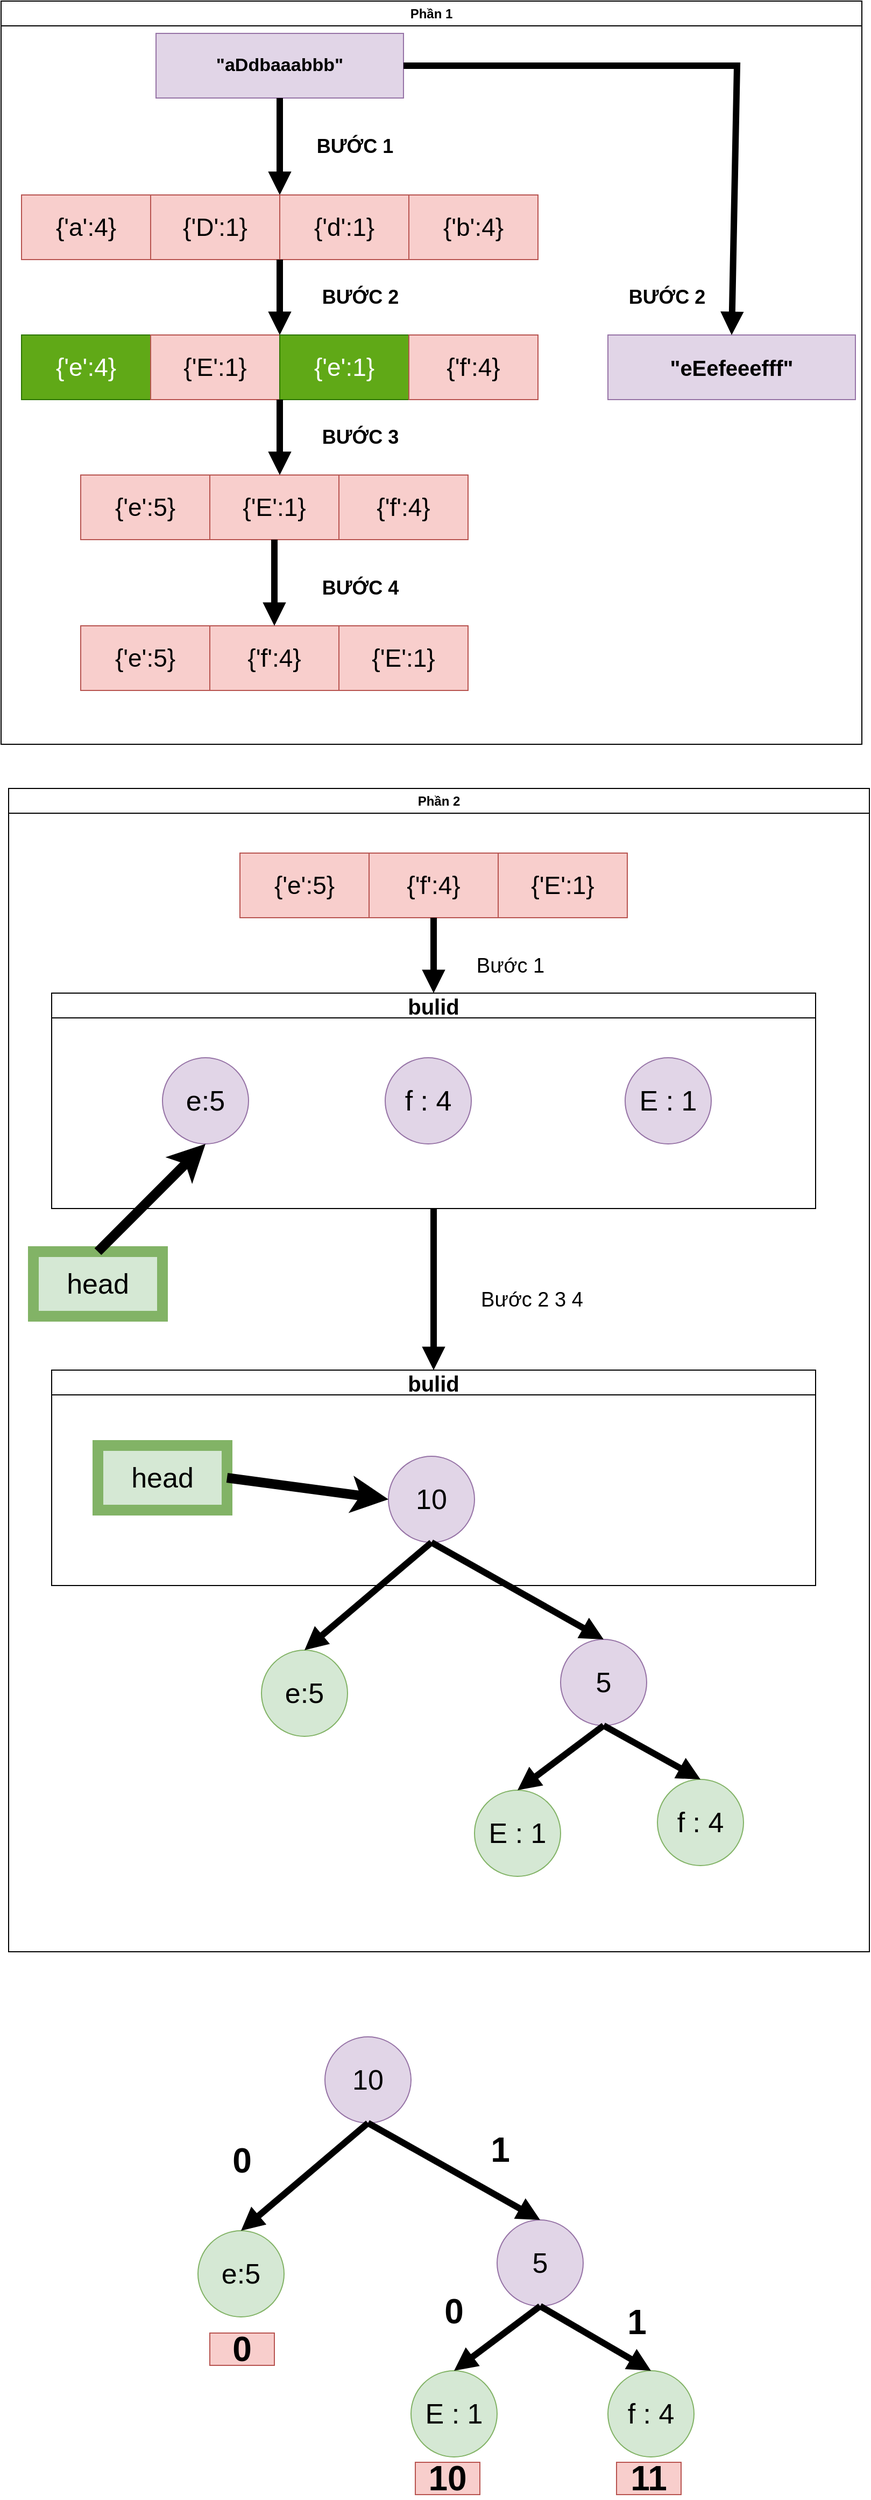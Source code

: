 <mxfile version="22.1.6" type="google" pages="10">
  <diagram id="-XjyUN2e0ab47cSalZPG" name="buildHuff">
    <mxGraphModel grid="1" page="1" gridSize="10" guides="1" tooltips="1" connect="1" arrows="1" fold="1" pageScale="1" pageWidth="827" pageHeight="1169" math="0" shadow="0">
      <root>
        <mxCell id="0" />
        <mxCell id="1" parent="0" />
        <mxCell id="X-HT1Wk6AvD4aWc_gv8m-4" value="&lt;font style=&quot;font-size: 17px;&quot;&gt;&lt;b&gt;&quot;aDdbaaabbb&quot;&lt;/b&gt;&lt;/font&gt;" style="rounded=0;whiteSpace=wrap;html=1;fillColor=#e1d5e7;strokeColor=#9673a6;" vertex="1" parent="1">
          <mxGeometry x="-676" y="2370" width="230" height="60" as="geometry" />
        </mxCell>
        <mxCell id="X-HT1Wk6AvD4aWc_gv8m-5" value="&lt;font style=&quot;font-size: 23px;&quot;&gt;{&#39;a&#39;:4}&lt;/font&gt;" style="rounded=0;whiteSpace=wrap;html=1;fillColor=#f8cecc;strokeColor=#b85450;" vertex="1" parent="1">
          <mxGeometry x="-801" y="2520" width="120" height="60" as="geometry" />
        </mxCell>
        <mxCell id="X-HT1Wk6AvD4aWc_gv8m-6" value="&lt;font style=&quot;font-size: 23px;&quot;&gt;{&#39;D&#39;:1}&lt;/font&gt;" style="rounded=0;whiteSpace=wrap;html=1;fillColor=#f8cecc;strokeColor=#b85450;" vertex="1" parent="1">
          <mxGeometry x="-681" y="2520" width="120" height="60" as="geometry" />
        </mxCell>
        <mxCell id="X-HT1Wk6AvD4aWc_gv8m-7" value="&lt;font style=&quot;font-size: 23px;&quot;&gt;{&#39;d&#39;:1}&lt;/font&gt;" style="rounded=0;whiteSpace=wrap;html=1;fillColor=#f8cecc;strokeColor=#b85450;" vertex="1" parent="1">
          <mxGeometry x="-561" y="2520" width="120" height="60" as="geometry" />
        </mxCell>
        <mxCell id="X-HT1Wk6AvD4aWc_gv8m-8" value="&lt;font style=&quot;font-size: 23px;&quot;&gt;{&#39;b&#39;:4}&lt;/font&gt;" style="rounded=0;whiteSpace=wrap;html=1;fillColor=#f8cecc;strokeColor=#b85450;" vertex="1" parent="1">
          <mxGeometry x="-441" y="2520" width="120" height="60" as="geometry" />
        </mxCell>
        <mxCell id="X-HT1Wk6AvD4aWc_gv8m-9" value="" style="html=1;verticalAlign=bottom;labelBackgroundColor=none;endArrow=block;endFill=1;rounded=0;fontFamily=Helvetica;fontSize=12;fontColor=default;strokeWidth=6;exitX=0.5;exitY=1;exitDx=0;exitDy=0;entryX=0;entryY=0;entryDx=0;entryDy=0;" edge="1" parent="1" source="X-HT1Wk6AvD4aWc_gv8m-4" target="X-HT1Wk6AvD4aWc_gv8m-7">
          <mxGeometry width="160" relative="1" as="geometry">
            <mxPoint x="-406" y="2150" as="sourcePoint" />
            <mxPoint x="-306" y="2045" as="targetPoint" />
          </mxGeometry>
        </mxCell>
        <mxCell id="X-HT1Wk6AvD4aWc_gv8m-10" value="&lt;font style=&quot;font-size: 18px;&quot;&gt;&lt;b&gt;BƯỚC 1&lt;/b&gt;&lt;/font&gt;" style="text;html=1;strokeColor=none;fillColor=none;align=center;verticalAlign=middle;whiteSpace=wrap;rounded=0;" vertex="1" parent="1">
          <mxGeometry x="-536" y="2460" width="90" height="30" as="geometry" />
        </mxCell>
        <mxCell id="X-HT1Wk6AvD4aWc_gv8m-11" value="&lt;font style=&quot;font-size: 23px;&quot;&gt;{&#39;e&#39;:4}&lt;/font&gt;" style="rounded=0;whiteSpace=wrap;html=1;fillColor=#60a917;strokeColor=#2D7600;fontColor=#ffffff;" vertex="1" parent="1">
          <mxGeometry x="-801" y="2650" width="120" height="60" as="geometry" />
        </mxCell>
        <mxCell id="X-HT1Wk6AvD4aWc_gv8m-12" value="&lt;font style=&quot;font-size: 23px;&quot;&gt;{&#39;E&#39;:1}&lt;/font&gt;" style="rounded=0;whiteSpace=wrap;html=1;fillColor=#f8cecc;strokeColor=#b85450;" vertex="1" parent="1">
          <mxGeometry x="-681" y="2650" width="120" height="60" as="geometry" />
        </mxCell>
        <mxCell id="X-HT1Wk6AvD4aWc_gv8m-13" value="&lt;font style=&quot;font-size: 23px;&quot;&gt;{&#39;e&#39;:1}&lt;/font&gt;" style="rounded=0;whiteSpace=wrap;html=1;fillColor=#60a917;strokeColor=#2D7600;fontColor=#ffffff;" vertex="1" parent="1">
          <mxGeometry x="-561" y="2650" width="120" height="60" as="geometry" />
        </mxCell>
        <mxCell id="X-HT1Wk6AvD4aWc_gv8m-14" value="&lt;font style=&quot;font-size: 23px;&quot;&gt;{&#39;f&#39;:4}&lt;/font&gt;" style="rounded=0;whiteSpace=wrap;html=1;fillColor=#f8cecc;strokeColor=#b85450;" vertex="1" parent="1">
          <mxGeometry x="-441" y="2650" width="120" height="60" as="geometry" />
        </mxCell>
        <mxCell id="X-HT1Wk6AvD4aWc_gv8m-15" value="&lt;font style=&quot;font-size: 20px;&quot;&gt;&lt;b style=&quot;&quot;&gt;&quot;&lt;/b&gt;&lt;b&gt;eEefeeefff&lt;/b&gt;&lt;b style=&quot;&quot;&gt;&quot;&lt;/b&gt;&lt;/font&gt;" style="rounded=0;whiteSpace=wrap;html=1;fillColor=#e1d5e7;strokeColor=#9673a6;" vertex="1" parent="1">
          <mxGeometry x="-256" y="2650" width="230" height="60" as="geometry" />
        </mxCell>
        <mxCell id="X-HT1Wk6AvD4aWc_gv8m-16" value="" style="html=1;verticalAlign=bottom;labelBackgroundColor=none;endArrow=block;endFill=1;rounded=0;fontFamily=Helvetica;fontSize=12;fontColor=default;strokeWidth=6;exitX=0;exitY=1;exitDx=0;exitDy=0;entryX=0;entryY=0;entryDx=0;entryDy=0;" edge="1" parent="1" source="X-HT1Wk6AvD4aWc_gv8m-7" target="X-HT1Wk6AvD4aWc_gv8m-13">
          <mxGeometry width="160" relative="1" as="geometry">
            <mxPoint x="-551" y="2410" as="sourcePoint" />
            <mxPoint x="-551" y="2500" as="targetPoint" />
          </mxGeometry>
        </mxCell>
        <mxCell id="X-HT1Wk6AvD4aWc_gv8m-17" value="&lt;font style=&quot;font-size: 18px;&quot;&gt;&lt;b&gt;BƯỚC 2&lt;/b&gt;&lt;/font&gt;" style="text;html=1;strokeColor=none;fillColor=none;align=center;verticalAlign=middle;whiteSpace=wrap;rounded=0;" vertex="1" parent="1">
          <mxGeometry x="-531" y="2600" width="90" height="30" as="geometry" />
        </mxCell>
        <mxCell id="X-HT1Wk6AvD4aWc_gv8m-18" value="" style="html=1;verticalAlign=bottom;labelBackgroundColor=none;endArrow=block;endFill=1;rounded=0;fontFamily=Helvetica;fontSize=12;fontColor=default;strokeWidth=6;exitX=1;exitY=0.5;exitDx=0;exitDy=0;entryX=0.5;entryY=0;entryDx=0;entryDy=0;" edge="1" parent="1" source="X-HT1Wk6AvD4aWc_gv8m-4" target="X-HT1Wk6AvD4aWc_gv8m-15">
          <mxGeometry width="160" relative="1" as="geometry">
            <mxPoint x="-551" y="2410" as="sourcePoint" />
            <mxPoint x="-551" y="2500" as="targetPoint" />
            <Array as="points">
              <mxPoint x="-136" y="2400" />
            </Array>
          </mxGeometry>
        </mxCell>
        <mxCell id="X-HT1Wk6AvD4aWc_gv8m-19" value="&lt;font style=&quot;font-size: 18px;&quot;&gt;&lt;b&gt;BƯỚC 2&lt;/b&gt;&lt;/font&gt;" style="text;html=1;strokeColor=none;fillColor=none;align=center;verticalAlign=middle;whiteSpace=wrap;rounded=0;" vertex="1" parent="1">
          <mxGeometry x="-246" y="2600" width="90" height="30" as="geometry" />
        </mxCell>
        <mxCell id="X-HT1Wk6AvD4aWc_gv8m-20" value="&lt;font style=&quot;font-size: 23px;&quot;&gt;{&#39;e&#39;:5}&lt;/font&gt;" style="rounded=0;whiteSpace=wrap;html=1;fillColor=#f8cecc;strokeColor=#b85450;" vertex="1" parent="1">
          <mxGeometry x="-746" y="2780" width="120" height="60" as="geometry" />
        </mxCell>
        <mxCell id="X-HT1Wk6AvD4aWc_gv8m-21" value="&lt;font style=&quot;font-size: 23px;&quot;&gt;{&#39;E&#39;:1}&lt;/font&gt;" style="rounded=0;whiteSpace=wrap;html=1;fillColor=#f8cecc;strokeColor=#b85450;" vertex="1" parent="1">
          <mxGeometry x="-626" y="2780" width="120" height="60" as="geometry" />
        </mxCell>
        <mxCell id="X-HT1Wk6AvD4aWc_gv8m-22" value="&lt;font style=&quot;font-size: 23px;&quot;&gt;{&#39;f&#39;:4}&lt;/font&gt;" style="rounded=0;whiteSpace=wrap;html=1;fillColor=#f8cecc;strokeColor=#b85450;" vertex="1" parent="1">
          <mxGeometry x="-506" y="2780" width="120" height="60" as="geometry" />
        </mxCell>
        <mxCell id="X-HT1Wk6AvD4aWc_gv8m-23" value="" style="html=1;verticalAlign=bottom;labelBackgroundColor=none;endArrow=block;endFill=1;rounded=0;fontFamily=Helvetica;fontSize=12;fontColor=default;strokeWidth=6;exitX=0;exitY=1;exitDx=0;exitDy=0;entryX=0;entryY=0;entryDx=0;entryDy=0;" edge="1" parent="1" source="X-HT1Wk6AvD4aWc_gv8m-13">
          <mxGeometry width="160" relative="1" as="geometry">
            <mxPoint x="-551" y="2560" as="sourcePoint" />
            <mxPoint x="-561" y="2780" as="targetPoint" />
          </mxGeometry>
        </mxCell>
        <mxCell id="X-HT1Wk6AvD4aWc_gv8m-24" value="&lt;font style=&quot;font-size: 18px;&quot;&gt;&lt;b&gt;BƯỚC 3&lt;/b&gt;&lt;/font&gt;" style="text;html=1;strokeColor=none;fillColor=none;align=center;verticalAlign=middle;whiteSpace=wrap;rounded=0;" vertex="1" parent="1">
          <mxGeometry x="-531" y="2730" width="90" height="30" as="geometry" />
        </mxCell>
        <mxCell id="X-HT1Wk6AvD4aWc_gv8m-25" value="&lt;font style=&quot;font-size: 23px;&quot;&gt;{&#39;e&#39;:5}&lt;/font&gt;" style="rounded=0;whiteSpace=wrap;html=1;fillColor=#f8cecc;strokeColor=#b85450;" vertex="1" parent="1">
          <mxGeometry x="-746" y="2920" width="120" height="60" as="geometry" />
        </mxCell>
        <mxCell id="X-HT1Wk6AvD4aWc_gv8m-26" value="&lt;font style=&quot;font-size: 23px;&quot;&gt;{&#39;E&#39;:1}&lt;/font&gt;" style="rounded=0;whiteSpace=wrap;html=1;fillColor=#f8cecc;strokeColor=#b85450;" vertex="1" parent="1">
          <mxGeometry x="-506" y="2920" width="120" height="60" as="geometry" />
        </mxCell>
        <mxCell id="X-HT1Wk6AvD4aWc_gv8m-27" value="&lt;font style=&quot;font-size: 23px;&quot;&gt;{&#39;f&#39;:4}&lt;/font&gt;" style="rounded=0;whiteSpace=wrap;html=1;fillColor=#f8cecc;strokeColor=#b85450;" vertex="1" parent="1">
          <mxGeometry x="-626" y="2920" width="120" height="60" as="geometry" />
        </mxCell>
        <mxCell id="X-HT1Wk6AvD4aWc_gv8m-28" value="&lt;font style=&quot;font-size: 18px;&quot;&gt;&lt;b&gt;BƯỚC 4&lt;/b&gt;&lt;/font&gt;" style="text;html=1;strokeColor=none;fillColor=none;align=center;verticalAlign=middle;whiteSpace=wrap;rounded=0;" vertex="1" parent="1">
          <mxGeometry x="-531" y="2870" width="90" height="30" as="geometry" />
        </mxCell>
        <mxCell id="X-HT1Wk6AvD4aWc_gv8m-29" value="" style="html=1;verticalAlign=bottom;labelBackgroundColor=none;endArrow=block;endFill=1;rounded=0;fontFamily=Helvetica;fontSize=12;fontColor=default;strokeWidth=6;exitX=0.5;exitY=1;exitDx=0;exitDy=0;entryX=0.5;entryY=0;entryDx=0;entryDy=0;" edge="1" parent="1" source="X-HT1Wk6AvD4aWc_gv8m-21" target="X-HT1Wk6AvD4aWc_gv8m-27">
          <mxGeometry width="160" relative="1" as="geometry">
            <mxPoint x="-551" y="2720" as="sourcePoint" />
            <mxPoint x="-551" y="2790" as="targetPoint" />
          </mxGeometry>
        </mxCell>
        <mxCell id="X-HT1Wk6AvD4aWc_gv8m-30" value="Phần 1" style="swimlane;whiteSpace=wrap;html=1;" vertex="1" parent="1">
          <mxGeometry x="-820" y="2340" width="800" height="690" as="geometry" />
        </mxCell>
        <mxCell id="X-HT1Wk6AvD4aWc_gv8m-57" value="Phần 2" style="swimlane;whiteSpace=wrap;html=1;" vertex="1" parent="1">
          <mxGeometry x="-813" y="3071" width="800" height="1080" as="geometry" />
        </mxCell>
        <mxCell id="X-HT1Wk6AvD4aWc_gv8m-59" value="&lt;font style=&quot;font-size: 23px;&quot;&gt;{&#39;e&#39;:5}&lt;/font&gt;" style="rounded=0;whiteSpace=wrap;html=1;fillColor=#f8cecc;strokeColor=#b85450;" vertex="1" parent="X-HT1Wk6AvD4aWc_gv8m-57">
          <mxGeometry x="215" y="60" width="120" height="60" as="geometry" />
        </mxCell>
        <mxCell id="X-HT1Wk6AvD4aWc_gv8m-60" value="&lt;font style=&quot;font-size: 23px;&quot;&gt;{&#39;E&#39;:1}&lt;/font&gt;" style="rounded=0;whiteSpace=wrap;html=1;fillColor=#f8cecc;strokeColor=#b85450;" vertex="1" parent="X-HT1Wk6AvD4aWc_gv8m-57">
          <mxGeometry x="455" y="60" width="120" height="60" as="geometry" />
        </mxCell>
        <mxCell id="X-HT1Wk6AvD4aWc_gv8m-61" value="&lt;font style=&quot;font-size: 23px;&quot;&gt;{&#39;f&#39;:4}&lt;/font&gt;" style="rounded=0;whiteSpace=wrap;html=1;fillColor=#f8cecc;strokeColor=#b85450;" vertex="1" parent="X-HT1Wk6AvD4aWc_gv8m-57">
          <mxGeometry x="335" y="60" width="120" height="60" as="geometry" />
        </mxCell>
        <mxCell id="VgXFBWCaFZQ07gwQYy0K-1" value="&lt;font style=&quot;font-size: 20px;&quot;&gt;bulid&lt;/font&gt;" style="swimlane;whiteSpace=wrap;html=1;" vertex="1" parent="X-HT1Wk6AvD4aWc_gv8m-57">
          <mxGeometry x="40" y="190" width="710" height="200" as="geometry" />
        </mxCell>
        <mxCell id="OsrM28FLbqaL2xGc_rYi-1" value="&lt;font style=&quot;font-size: 26px;&quot;&gt;E : 1&lt;/font&gt;" style="ellipse;whiteSpace=wrap;html=1;aspect=fixed;fillColor=#e1d5e7;strokeColor=#9673a6;" vertex="1" parent="VgXFBWCaFZQ07gwQYy0K-1">
          <mxGeometry x="533" y="60" width="80" height="80" as="geometry" />
        </mxCell>
        <mxCell id="OsrM28FLbqaL2xGc_rYi-2" value="&lt;font style=&quot;font-size: 26px;&quot;&gt;f : 4&lt;/font&gt;" style="ellipse;whiteSpace=wrap;html=1;aspect=fixed;fillColor=#e1d5e7;strokeColor=#9673a6;" vertex="1" parent="VgXFBWCaFZQ07gwQYy0K-1">
          <mxGeometry x="310" y="60" width="80" height="80" as="geometry" />
        </mxCell>
        <mxCell id="OsrM28FLbqaL2xGc_rYi-3" value="&lt;font style=&quot;font-size: 26px;&quot;&gt;e:5&lt;/font&gt;" style="ellipse;whiteSpace=wrap;html=1;aspect=fixed;fillColor=#e1d5e7;strokeColor=#9673a6;" vertex="1" parent="VgXFBWCaFZQ07gwQYy0K-1">
          <mxGeometry x="103" y="60" width="80" height="80" as="geometry" />
        </mxCell>
        <mxCell id="OsrM28FLbqaL2xGc_rYi-4" value="&lt;font style=&quot;font-size: 26px;&quot;&gt;head&lt;/font&gt;" style="rounded=0;whiteSpace=wrap;html=1;fillColor=#d5e8d4;strokeColor=#82b366;strokeWidth=10;" vertex="1" parent="X-HT1Wk6AvD4aWc_gv8m-57">
          <mxGeometry x="23" y="430" width="120" height="60" as="geometry" />
        </mxCell>
        <mxCell id="OsrM28FLbqaL2xGc_rYi-6" value="" style="endArrow=classic;html=1;rounded=0;exitX=0.5;exitY=0;exitDx=0;exitDy=0;entryX=0.5;entryY=1;entryDx=0;entryDy=0;strokeWidth=9;" edge="1" parent="X-HT1Wk6AvD4aWc_gv8m-57" source="OsrM28FLbqaL2xGc_rYi-4" target="OsrM28FLbqaL2xGc_rYi-3">
          <mxGeometry width="50" height="50" relative="1" as="geometry">
            <mxPoint x="213" y="450" as="sourcePoint" />
            <mxPoint x="263" y="400" as="targetPoint" />
          </mxGeometry>
        </mxCell>
        <mxCell id="OsrM28FLbqaL2xGc_rYi-7" value="&lt;font style=&quot;font-size: 20px;&quot;&gt;bulid&lt;/font&gt;" style="swimlane;whiteSpace=wrap;html=1;" vertex="1" parent="X-HT1Wk6AvD4aWc_gv8m-57">
          <mxGeometry x="40" y="540" width="710" height="200" as="geometry" />
        </mxCell>
        <mxCell id="PvBfgzLStS2r8V570fw8-2" value="&lt;span style=&quot;font-size: 26px;&quot;&gt;10&lt;/span&gt;" style="ellipse;whiteSpace=wrap;html=1;aspect=fixed;fillColor=#e1d5e7;strokeColor=#9673a6;" vertex="1" parent="OsrM28FLbqaL2xGc_rYi-7">
          <mxGeometry x="313" y="80" width="80" height="80" as="geometry" />
        </mxCell>
        <mxCell id="PvBfgzLStS2r8V570fw8-7" value="&lt;font style=&quot;font-size: 26px;&quot;&gt;head&lt;/font&gt;" style="rounded=0;whiteSpace=wrap;html=1;fillColor=#d5e8d4;strokeColor=#82b366;strokeWidth=10;" vertex="1" parent="OsrM28FLbqaL2xGc_rYi-7">
          <mxGeometry x="43" y="70" width="120" height="60" as="geometry" />
        </mxCell>
        <mxCell id="PvBfgzLStS2r8V570fw8-8" value="" style="endArrow=classic;html=1;rounded=0;exitX=1;exitY=0.5;exitDx=0;exitDy=0;entryX=0;entryY=0.5;entryDx=0;entryDy=0;strokeWidth=9;" edge="1" parent="OsrM28FLbqaL2xGc_rYi-7" source="PvBfgzLStS2r8V570fw8-7" target="PvBfgzLStS2r8V570fw8-2">
          <mxGeometry width="50" height="50" relative="1" as="geometry">
            <mxPoint x="53" y="-100" as="sourcePoint" />
            <mxPoint x="153" y="-200" as="targetPoint" />
          </mxGeometry>
        </mxCell>
        <mxCell id="OsrM28FLbqaL2xGc_rYi-14" value="" style="html=1;verticalAlign=bottom;labelBackgroundColor=none;endArrow=block;endFill=1;rounded=0;fontFamily=Helvetica;fontSize=12;fontColor=default;strokeWidth=6;exitX=0.5;exitY=1;exitDx=0;exitDy=0;entryX=0.5;entryY=0;entryDx=0;entryDy=0;" edge="1" parent="X-HT1Wk6AvD4aWc_gv8m-57" source="X-HT1Wk6AvD4aWc_gv8m-61" target="VgXFBWCaFZQ07gwQYy0K-1">
          <mxGeometry width="160" relative="1" as="geometry">
            <mxPoint x="257" y="-220" as="sourcePoint" />
            <mxPoint x="257" y="-140" as="targetPoint" />
          </mxGeometry>
        </mxCell>
        <mxCell id="OsrM28FLbqaL2xGc_rYi-15" value="&lt;font style=&quot;font-size: 19px;&quot;&gt;Bước 1&lt;/font&gt;" style="text;html=1;strokeColor=none;fillColor=none;align=center;verticalAlign=middle;whiteSpace=wrap;rounded=0;" vertex="1" parent="X-HT1Wk6AvD4aWc_gv8m-57">
          <mxGeometry x="423" y="150" width="87" height="30" as="geometry" />
        </mxCell>
        <mxCell id="OsrM28FLbqaL2xGc_rYi-16" value="" style="html=1;verticalAlign=bottom;labelBackgroundColor=none;endArrow=block;endFill=1;rounded=0;fontFamily=Helvetica;fontSize=12;fontColor=default;strokeWidth=6;exitX=0.5;exitY=1;exitDx=0;exitDy=0;" edge="1" parent="X-HT1Wk6AvD4aWc_gv8m-57" source="VgXFBWCaFZQ07gwQYy0K-1" target="OsrM28FLbqaL2xGc_rYi-7">
          <mxGeometry width="160" relative="1" as="geometry">
            <mxPoint x="405" y="130" as="sourcePoint" />
            <mxPoint x="405" y="200" as="targetPoint" />
          </mxGeometry>
        </mxCell>
        <mxCell id="OsrM28FLbqaL2xGc_rYi-8" value="&lt;font style=&quot;font-size: 26px;&quot;&gt;E : 1&lt;/font&gt;" style="ellipse;whiteSpace=wrap;html=1;aspect=fixed;fillColor=#d5e8d4;strokeColor=#82b366;" vertex="1" parent="X-HT1Wk6AvD4aWc_gv8m-57">
          <mxGeometry x="433" y="930" width="80" height="80" as="geometry" />
        </mxCell>
        <mxCell id="OsrM28FLbqaL2xGc_rYi-9" value="&lt;font style=&quot;font-size: 26px;&quot;&gt;f : 4&lt;/font&gt;" style="ellipse;whiteSpace=wrap;html=1;aspect=fixed;fillColor=#d5e8d4;strokeColor=#82b366;" vertex="1" parent="X-HT1Wk6AvD4aWc_gv8m-57">
          <mxGeometry x="603" y="920" width="80" height="80" as="geometry" />
        </mxCell>
        <mxCell id="OsrM28FLbqaL2xGc_rYi-10" value="&lt;font style=&quot;font-size: 26px;&quot;&gt;e:5&lt;/font&gt;" style="ellipse;whiteSpace=wrap;html=1;aspect=fixed;fillColor=#d5e8d4;strokeColor=#82b366;" vertex="1" parent="X-HT1Wk6AvD4aWc_gv8m-57">
          <mxGeometry x="235" y="800" width="80" height="80" as="geometry" />
        </mxCell>
        <mxCell id="PvBfgzLStS2r8V570fw8-1" value="&lt;span style=&quot;font-size: 26px;&quot;&gt;5&lt;/span&gt;" style="ellipse;whiteSpace=wrap;html=1;aspect=fixed;fillColor=#e1d5e7;strokeColor=#9673a6;" vertex="1" parent="X-HT1Wk6AvD4aWc_gv8m-57">
          <mxGeometry x="513" y="790" width="80" height="80" as="geometry" />
        </mxCell>
        <mxCell id="PvBfgzLStS2r8V570fw8-3" value="" style="html=1;verticalAlign=bottom;labelBackgroundColor=none;endArrow=block;endFill=1;rounded=0;fontFamily=Helvetica;fontSize=12;fontColor=default;strokeWidth=6;exitX=0.5;exitY=1;exitDx=0;exitDy=0;entryX=0.5;entryY=0;entryDx=0;entryDy=0;" edge="1" parent="X-HT1Wk6AvD4aWc_gv8m-57" source="PvBfgzLStS2r8V570fw8-2" target="OsrM28FLbqaL2xGc_rYi-10">
          <mxGeometry width="160" relative="1" as="geometry">
            <mxPoint x="405" y="400" as="sourcePoint" />
            <mxPoint x="405" y="550" as="targetPoint" />
          </mxGeometry>
        </mxCell>
        <mxCell id="PvBfgzLStS2r8V570fw8-4" value="" style="html=1;verticalAlign=bottom;labelBackgroundColor=none;endArrow=block;endFill=1;rounded=0;fontFamily=Helvetica;fontSize=12;fontColor=default;strokeWidth=6;exitX=0.5;exitY=1;exitDx=0;exitDy=0;entryX=0.5;entryY=0;entryDx=0;entryDy=0;" edge="1" parent="X-HT1Wk6AvD4aWc_gv8m-57" source="PvBfgzLStS2r8V570fw8-2" target="PvBfgzLStS2r8V570fw8-1">
          <mxGeometry width="160" relative="1" as="geometry">
            <mxPoint x="403" y="710" as="sourcePoint" />
            <mxPoint x="285" y="810" as="targetPoint" />
          </mxGeometry>
        </mxCell>
        <mxCell id="PvBfgzLStS2r8V570fw8-5" value="" style="html=1;verticalAlign=bottom;labelBackgroundColor=none;endArrow=block;endFill=1;rounded=0;fontFamily=Helvetica;fontSize=12;fontColor=default;strokeWidth=6;exitX=0.5;exitY=1;exitDx=0;exitDy=0;entryX=0.5;entryY=0;entryDx=0;entryDy=0;" edge="1" parent="X-HT1Wk6AvD4aWc_gv8m-57" source="PvBfgzLStS2r8V570fw8-1" target="OsrM28FLbqaL2xGc_rYi-8">
          <mxGeometry width="160" relative="1" as="geometry">
            <mxPoint x="403" y="710" as="sourcePoint" />
            <mxPoint x="563" y="800" as="targetPoint" />
          </mxGeometry>
        </mxCell>
        <mxCell id="PvBfgzLStS2r8V570fw8-6" value="" style="html=1;verticalAlign=bottom;labelBackgroundColor=none;endArrow=block;endFill=1;rounded=0;fontFamily=Helvetica;fontSize=12;fontColor=default;strokeWidth=6;exitX=0.5;exitY=1;exitDx=0;exitDy=0;entryX=0.5;entryY=0;entryDx=0;entryDy=0;" edge="1" parent="X-HT1Wk6AvD4aWc_gv8m-57" source="PvBfgzLStS2r8V570fw8-1" target="OsrM28FLbqaL2xGc_rYi-9">
          <mxGeometry width="160" relative="1" as="geometry">
            <mxPoint x="563" y="880" as="sourcePoint" />
            <mxPoint x="483" y="940" as="targetPoint" />
          </mxGeometry>
        </mxCell>
        <mxCell id="PvBfgzLStS2r8V570fw8-9" value="&lt;font style=&quot;font-size: 19px;&quot;&gt;Bước 2 3 4&lt;/font&gt;" style="text;html=1;strokeColor=none;fillColor=none;align=center;verticalAlign=middle;whiteSpace=wrap;rounded=0;" vertex="1" parent="X-HT1Wk6AvD4aWc_gv8m-57">
          <mxGeometry x="433" y="460" width="107" height="30" as="geometry" />
        </mxCell>
        <mxCell id="3PhnzKrpDoRGAf-9CUzv-1" value="&lt;span style=&quot;font-size: 26px;&quot;&gt;10&lt;/span&gt;" style="ellipse;whiteSpace=wrap;html=1;aspect=fixed;fillColor=#e1d5e7;strokeColor=#9673a6;" vertex="1" parent="1">
          <mxGeometry x="-519" y="4230" width="80" height="80" as="geometry" />
        </mxCell>
        <mxCell id="3PhnzKrpDoRGAf-9CUzv-2" value="&lt;font style=&quot;font-size: 26px;&quot;&gt;E : 1&lt;/font&gt;" style="ellipse;whiteSpace=wrap;html=1;aspect=fixed;fillColor=#d5e8d4;strokeColor=#82b366;" vertex="1" parent="1">
          <mxGeometry x="-439" y="4540" width="80" height="80" as="geometry" />
        </mxCell>
        <mxCell id="3PhnzKrpDoRGAf-9CUzv-3" value="&lt;font style=&quot;font-size: 26px;&quot;&gt;f : 4&lt;/font&gt;" style="ellipse;whiteSpace=wrap;html=1;aspect=fixed;fillColor=#d5e8d4;strokeColor=#82b366;" vertex="1" parent="1">
          <mxGeometry x="-256" y="4540" width="80" height="80" as="geometry" />
        </mxCell>
        <mxCell id="3PhnzKrpDoRGAf-9CUzv-4" value="&lt;font style=&quot;font-size: 26px;&quot;&gt;e:5&lt;/font&gt;" style="ellipse;whiteSpace=wrap;html=1;aspect=fixed;fillColor=#d5e8d4;strokeColor=#82b366;" vertex="1" parent="1">
          <mxGeometry x="-637" y="4410" width="80" height="80" as="geometry" />
        </mxCell>
        <mxCell id="3PhnzKrpDoRGAf-9CUzv-5" value="&lt;span style=&quot;font-size: 26px;&quot;&gt;5&lt;/span&gt;" style="ellipse;whiteSpace=wrap;html=1;aspect=fixed;fillColor=#e1d5e7;strokeColor=#9673a6;" vertex="1" parent="1">
          <mxGeometry x="-359" y="4400" width="80" height="80" as="geometry" />
        </mxCell>
        <mxCell id="3PhnzKrpDoRGAf-9CUzv-6" value="" style="html=1;verticalAlign=bottom;labelBackgroundColor=none;endArrow=block;endFill=1;rounded=0;fontFamily=Helvetica;fontSize=12;fontColor=default;strokeWidth=6;exitX=0.5;exitY=1;exitDx=0;exitDy=0;entryX=0.5;entryY=0;entryDx=0;entryDy=0;" edge="1" parent="1" source="3PhnzKrpDoRGAf-9CUzv-1" target="3PhnzKrpDoRGAf-9CUzv-4">
          <mxGeometry width="160" relative="1" as="geometry">
            <mxPoint x="-467" y="4010" as="sourcePoint" />
            <mxPoint x="-467" y="4160" as="targetPoint" />
          </mxGeometry>
        </mxCell>
        <mxCell id="3PhnzKrpDoRGAf-9CUzv-7" value="" style="html=1;verticalAlign=bottom;labelBackgroundColor=none;endArrow=block;endFill=1;rounded=0;fontFamily=Helvetica;fontSize=12;fontColor=default;strokeWidth=6;exitX=0.5;exitY=1;exitDx=0;exitDy=0;entryX=0.5;entryY=0;entryDx=0;entryDy=0;" edge="1" parent="1" source="3PhnzKrpDoRGAf-9CUzv-1" target="3PhnzKrpDoRGAf-9CUzv-5">
          <mxGeometry width="160" relative="1" as="geometry">
            <mxPoint x="-469" y="4320" as="sourcePoint" />
            <mxPoint x="-587" y="4420" as="targetPoint" />
          </mxGeometry>
        </mxCell>
        <mxCell id="3PhnzKrpDoRGAf-9CUzv-8" value="" style="html=1;verticalAlign=bottom;labelBackgroundColor=none;endArrow=block;endFill=1;rounded=0;fontFamily=Helvetica;fontSize=12;fontColor=default;strokeWidth=6;exitX=0.5;exitY=1;exitDx=0;exitDy=0;entryX=0.5;entryY=0;entryDx=0;entryDy=0;" edge="1" parent="1" source="3PhnzKrpDoRGAf-9CUzv-5" target="3PhnzKrpDoRGAf-9CUzv-2">
          <mxGeometry width="160" relative="1" as="geometry">
            <mxPoint x="-469" y="4320" as="sourcePoint" />
            <mxPoint x="-309" y="4410" as="targetPoint" />
          </mxGeometry>
        </mxCell>
        <mxCell id="3PhnzKrpDoRGAf-9CUzv-9" value="" style="html=1;verticalAlign=bottom;labelBackgroundColor=none;endArrow=block;endFill=1;rounded=0;fontFamily=Helvetica;fontSize=12;fontColor=default;strokeWidth=6;exitX=0.5;exitY=1;exitDx=0;exitDy=0;entryX=0.5;entryY=0;entryDx=0;entryDy=0;" edge="1" parent="1" source="3PhnzKrpDoRGAf-9CUzv-5" target="3PhnzKrpDoRGAf-9CUzv-3">
          <mxGeometry width="160" relative="1" as="geometry">
            <mxPoint x="-309" y="4490" as="sourcePoint" />
            <mxPoint x="-389" y="4550" as="targetPoint" />
          </mxGeometry>
        </mxCell>
        <mxCell id="3PhnzKrpDoRGAf-9CUzv-10" value="&lt;font style=&quot;font-size: 32px;&quot;&gt;&lt;b&gt;0&lt;/b&gt;&lt;/font&gt;" style="text;html=1;strokeColor=none;fillColor=none;align=center;verticalAlign=middle;whiteSpace=wrap;rounded=0;" vertex="1" parent="1">
          <mxGeometry x="-626" y="4330" width="60" height="30" as="geometry" />
        </mxCell>
        <mxCell id="3PhnzKrpDoRGAf-9CUzv-11" value="&lt;font style=&quot;font-size: 32px;&quot;&gt;&lt;b&gt;1&lt;/b&gt;&lt;/font&gt;" style="text;html=1;strokeColor=none;fillColor=none;align=center;verticalAlign=middle;whiteSpace=wrap;rounded=0;" vertex="1" parent="1">
          <mxGeometry x="-386" y="4320" width="60" height="30" as="geometry" />
        </mxCell>
        <mxCell id="3PhnzKrpDoRGAf-9CUzv-12" value="&lt;font style=&quot;font-size: 32px;&quot;&gt;&lt;b&gt;0&lt;/b&gt;&lt;/font&gt;" style="text;html=1;strokeColor=none;fillColor=none;align=center;verticalAlign=middle;whiteSpace=wrap;rounded=0;" vertex="1" parent="1">
          <mxGeometry x="-429" y="4470" width="60" height="30" as="geometry" />
        </mxCell>
        <mxCell id="3PhnzKrpDoRGAf-9CUzv-13" value="&lt;font style=&quot;font-size: 32px;&quot;&gt;&lt;b&gt;1&lt;/b&gt;&lt;/font&gt;" style="text;html=1;strokeColor=none;fillColor=none;align=center;verticalAlign=middle;whiteSpace=wrap;rounded=0;" vertex="1" parent="1">
          <mxGeometry x="-259" y="4480" width="60" height="30" as="geometry" />
        </mxCell>
        <mxCell id="3PhnzKrpDoRGAf-9CUzv-15" value="&lt;font style=&quot;font-size: 32px;&quot;&gt;&lt;b&gt;0&lt;/b&gt;&lt;/font&gt;" style="text;html=1;strokeColor=#b85450;fillColor=#f8cecc;align=center;verticalAlign=middle;whiteSpace=wrap;rounded=0;" vertex="1" parent="1">
          <mxGeometry x="-626" y="4505" width="60" height="30" as="geometry" />
        </mxCell>
        <mxCell id="3PhnzKrpDoRGAf-9CUzv-16" value="&lt;span style=&quot;font-size: 32px;&quot;&gt;&lt;b&gt;10&lt;/b&gt;&lt;/span&gt;" style="text;html=1;strokeColor=#b85450;fillColor=#f8cecc;align=center;verticalAlign=middle;whiteSpace=wrap;rounded=0;" vertex="1" parent="1">
          <mxGeometry x="-435" y="4625" width="60" height="30" as="geometry" />
        </mxCell>
        <mxCell id="3PhnzKrpDoRGAf-9CUzv-17" value="&lt;span style=&quot;font-size: 32px;&quot;&gt;&lt;b&gt;11&lt;/b&gt;&lt;/span&gt;" style="text;html=1;strokeColor=#b85450;fillColor=#f8cecc;align=center;verticalAlign=middle;whiteSpace=wrap;rounded=0;" vertex="1" parent="1">
          <mxGeometry x="-248" y="4625" width="60" height="30" as="geometry" />
        </mxCell>
      </root>
    </mxGraphModel>
  </diagram>
  <diagram name="test 1" id="O_Vwr1C2WuJ659COojQO">
    <mxGraphModel grid="1" page="1" gridSize="10" guides="1" tooltips="1" connect="1" arrows="1" fold="1" pageScale="1" pageWidth="827" pageHeight="1169" math="0" shadow="0">
      <root>
        <mxCell id="0" />
        <mxCell id="1" parent="0" />
        <mxCell id="goEkXbklMyJs7HjCx4Zd-39" value="&lt;font style=&quot;font-size: 21px;&quot;&gt;VECTOR&lt;/font&gt;" style="swimlane;whiteSpace=wrap;html=1;" vertex="1" parent="1">
          <mxGeometry x="-750" y="2360" width="680" height="200" as="geometry" />
        </mxCell>
        <mxCell id="goEkXbklMyJs7HjCx4Zd-40" value="&lt;font style=&quot;font-size: 26px;&quot;&gt;a : 1&lt;/font&gt;" style="ellipse;whiteSpace=wrap;html=1;aspect=fixed;fillColor=#e1d5e7;strokeColor=#9673a6;" vertex="1" parent="goEkXbklMyJs7HjCx4Zd-39">
          <mxGeometry x="520" y="80" width="80" height="80" as="geometry" />
        </mxCell>
        <mxCell id="goEkXbklMyJs7HjCx4Zd-41" value="&lt;font style=&quot;font-size: 26px;&quot;&gt;b : 1&lt;/font&gt;" style="ellipse;whiteSpace=wrap;html=1;aspect=fixed;fillColor=#e1d5e7;strokeColor=#9673a6;" vertex="1" parent="goEkXbklMyJs7HjCx4Zd-39">
          <mxGeometry x="297" y="80" width="80" height="80" as="geometry" />
        </mxCell>
        <mxCell id="goEkXbklMyJs7HjCx4Zd-42" value="&lt;font style=&quot;font-size: 26px;&quot;&gt;c : 2&lt;/font&gt;" style="ellipse;whiteSpace=wrap;html=1;aspect=fixed;fillColor=#e1d5e7;strokeColor=#9673a6;" vertex="1" parent="goEkXbklMyJs7HjCx4Zd-39">
          <mxGeometry x="90" y="80" width="80" height="80" as="geometry" />
        </mxCell>
        <mxCell id="goEkXbklMyJs7HjCx4Zd-44" value="&lt;font style=&quot;font-size: 21px;&quot;&gt;VECTOR&lt;/font&gt;" style="swimlane;whiteSpace=wrap;html=1;" vertex="1" parent="1">
          <mxGeometry x="-750" y="2620" width="680" height="170" as="geometry" />
        </mxCell>
        <mxCell id="goEkXbklMyJs7HjCx4Zd-45" value="&lt;font style=&quot;font-size: 26px;&quot;&gt;c : 2&lt;/font&gt;" style="ellipse;whiteSpace=wrap;html=1;aspect=fixed;fillColor=#e1d5e7;strokeColor=#9673a6;" vertex="1" parent="goEkXbklMyJs7HjCx4Zd-44">
          <mxGeometry x="490" y="60" width="80" height="80" as="geometry" />
        </mxCell>
        <mxCell id="goEkXbklMyJs7HjCx4Zd-47" value="&lt;span style=&quot;font-size: 26px;&quot;&gt;2&lt;/span&gt;" style="ellipse;whiteSpace=wrap;html=1;aspect=fixed;fillColor=#e1d5e7;strokeColor=#9673a6;" vertex="1" parent="goEkXbklMyJs7HjCx4Zd-44">
          <mxGeometry x="165" y="60" width="80" height="80" as="geometry" />
        </mxCell>
        <mxCell id="goEkXbklMyJs7HjCx4Zd-48" value="&lt;font style=&quot;font-size: 26px;&quot;&gt;b : 1&lt;/font&gt;" style="ellipse;whiteSpace=wrap;html=1;aspect=fixed;fillColor=#d5e8d4;strokeColor=#82b366;" vertex="1" parent="goEkXbklMyJs7HjCx4Zd-44">
          <mxGeometry x="255" y="230" width="80" height="80" as="geometry" />
        </mxCell>
        <mxCell id="goEkXbklMyJs7HjCx4Zd-49" value="&lt;font style=&quot;font-size: 26px;&quot;&gt;a : 1&lt;/font&gt;" style="ellipse;whiteSpace=wrap;html=1;aspect=fixed;fillColor=#d5e8d4;strokeColor=#82b366;" vertex="1" parent="goEkXbklMyJs7HjCx4Zd-44">
          <mxGeometry x="90" y="230" width="80" height="80" as="geometry" />
        </mxCell>
        <mxCell id="goEkXbklMyJs7HjCx4Zd-50" value="" style="html=1;verticalAlign=bottom;labelBackgroundColor=none;endArrow=block;endFill=1;rounded=0;fontFamily=Helvetica;fontSize=12;fontColor=default;strokeWidth=7;entryX=0.5;entryY=0;entryDx=0;entryDy=0;exitX=0.5;exitY=1;exitDx=0;exitDy=0;" edge="1" parent="goEkXbklMyJs7HjCx4Zd-44" source="goEkXbklMyJs7HjCx4Zd-47" target="goEkXbklMyJs7HjCx4Zd-49">
          <mxGeometry width="160" relative="1" as="geometry">
            <mxPoint x="35" y="100" as="sourcePoint" />
            <mxPoint x="195" y="100" as="targetPoint" />
          </mxGeometry>
        </mxCell>
        <mxCell id="goEkXbklMyJs7HjCx4Zd-51" value="" style="html=1;verticalAlign=bottom;labelBackgroundColor=none;endArrow=block;endFill=1;rounded=0;fontFamily=Helvetica;fontSize=12;fontColor=default;strokeWidth=7;entryX=0.5;entryY=0;entryDx=0;entryDy=0;exitX=0.5;exitY=1;exitDx=0;exitDy=0;" edge="1" parent="goEkXbklMyJs7HjCx4Zd-44" source="goEkXbklMyJs7HjCx4Zd-47" target="goEkXbklMyJs7HjCx4Zd-48">
          <mxGeometry width="160" relative="1" as="geometry">
            <mxPoint x="215" y="160" as="sourcePoint" />
            <mxPoint x="140" y="240" as="targetPoint" />
          </mxGeometry>
        </mxCell>
        <mxCell id="InY_Rg9EzX1HjSa_YP2--2" value="&lt;font style=&quot;font-size: 21px;&quot;&gt;VECTOR&lt;/font&gt;" style="swimlane;whiteSpace=wrap;html=1;" vertex="1" parent="1">
          <mxGeometry x="-750" y="2980" width="680" height="200" as="geometry" />
        </mxCell>
        <mxCell id="InY_Rg9EzX1HjSa_YP2--9" value="&lt;span style=&quot;font-size: 26px;&quot;&gt;4&lt;/span&gt;" style="ellipse;whiteSpace=wrap;html=1;aspect=fixed;fillColor=#e1d5e7;strokeColor=#9673a6;" vertex="1" parent="InY_Rg9EzX1HjSa_YP2--2">
          <mxGeometry x="296" y="60" width="80" height="80" as="geometry" />
        </mxCell>
        <mxCell id="InY_Rg9EzX1HjSa_YP2--4" value="&lt;span style=&quot;font-size: 26px;&quot;&gt;2&lt;/span&gt;" style="ellipse;whiteSpace=wrap;html=1;aspect=fixed;fillColor=#e1d5e7;strokeColor=#9673a6;" vertex="1" parent="1">
          <mxGeometry x="-338" y="3220" width="80" height="80" as="geometry" />
        </mxCell>
        <mxCell id="InY_Rg9EzX1HjSa_YP2--5" value="&lt;font style=&quot;font-size: 26px;&quot;&gt;b : 1&lt;/font&gt;" style="ellipse;whiteSpace=wrap;html=1;aspect=fixed;fillColor=#d5e8d4;strokeColor=#82b366;" vertex="1" parent="1">
          <mxGeometry x="-248" y="3380" width="80" height="80" as="geometry" />
        </mxCell>
        <mxCell id="InY_Rg9EzX1HjSa_YP2--6" value="&lt;font style=&quot;font-size: 26px;&quot;&gt;a : 1&lt;/font&gt;" style="ellipse;whiteSpace=wrap;html=1;aspect=fixed;fillColor=#d5e8d4;strokeColor=#82b366;" vertex="1" parent="1">
          <mxGeometry x="-413" y="3380" width="80" height="80" as="geometry" />
        </mxCell>
        <mxCell id="InY_Rg9EzX1HjSa_YP2--7" value="" style="html=1;verticalAlign=bottom;labelBackgroundColor=none;endArrow=block;endFill=1;rounded=0;fontFamily=Helvetica;fontSize=12;fontColor=default;strokeWidth=7;entryX=0.5;entryY=0;entryDx=0;entryDy=0;exitX=0.5;exitY=1;exitDx=0;exitDy=0;" edge="1" parent="1" source="InY_Rg9EzX1HjSa_YP2--4" target="InY_Rg9EzX1HjSa_YP2--6">
          <mxGeometry width="160" relative="1" as="geometry">
            <mxPoint x="-468" y="3250" as="sourcePoint" />
            <mxPoint x="-308" y="3250" as="targetPoint" />
          </mxGeometry>
        </mxCell>
        <mxCell id="InY_Rg9EzX1HjSa_YP2--8" value="" style="html=1;verticalAlign=bottom;labelBackgroundColor=none;endArrow=block;endFill=1;rounded=0;fontFamily=Helvetica;fontSize=12;fontColor=default;strokeWidth=7;entryX=0.5;entryY=0;entryDx=0;entryDy=0;exitX=0.5;exitY=1;exitDx=0;exitDy=0;" edge="1" parent="1" source="InY_Rg9EzX1HjSa_YP2--4" target="InY_Rg9EzX1HjSa_YP2--5">
          <mxGeometry width="160" relative="1" as="geometry">
            <mxPoint x="-288" y="3310" as="sourcePoint" />
            <mxPoint x="-363" y="3390" as="targetPoint" />
          </mxGeometry>
        </mxCell>
        <mxCell id="InY_Rg9EzX1HjSa_YP2--3" value="&lt;font style=&quot;font-size: 26px;&quot;&gt;c : 2&lt;/font&gt;" style="ellipse;whiteSpace=wrap;html=1;aspect=fixed;fillColor=#e1d5e7;strokeColor=#9673a6;" vertex="1" parent="1">
          <mxGeometry x="-600" y="3210" width="80" height="80" as="geometry" />
        </mxCell>
        <mxCell id="InY_Rg9EzX1HjSa_YP2--10" value="" style="html=1;verticalAlign=bottom;labelBackgroundColor=none;endArrow=block;endFill=1;rounded=0;fontFamily=Helvetica;fontSize=12;fontColor=default;strokeWidth=7;entryX=0.5;entryY=0;entryDx=0;entryDy=0;exitX=0.5;exitY=1;exitDx=0;exitDy=0;" edge="1" parent="1" source="InY_Rg9EzX1HjSa_YP2--9" target="InY_Rg9EzX1HjSa_YP2--3">
          <mxGeometry width="160" relative="1" as="geometry">
            <mxPoint x="-255" y="3280" as="sourcePoint" />
            <mxPoint x="-330" y="3360" as="targetPoint" />
          </mxGeometry>
        </mxCell>
        <mxCell id="InY_Rg9EzX1HjSa_YP2--11" value="" style="html=1;verticalAlign=bottom;labelBackgroundColor=none;endArrow=block;endFill=1;rounded=0;fontFamily=Helvetica;fontSize=12;fontColor=default;strokeWidth=7;entryX=0.5;entryY=0;entryDx=0;entryDy=0;exitX=0.5;exitY=1;exitDx=0;exitDy=0;" edge="1" parent="1" source="InY_Rg9EzX1HjSa_YP2--9" target="InY_Rg9EzX1HjSa_YP2--4">
          <mxGeometry width="160" relative="1" as="geometry">
            <mxPoint x="-403" y="3140" as="sourcePoint" />
            <mxPoint x="-560" y="3200" as="targetPoint" />
          </mxGeometry>
        </mxCell>
      </root>
    </mxGraphModel>
  </diagram>
  <diagram id="WAReI5XF1g2oxC-p8K9s" name="test 2">
    <mxGraphModel grid="1" page="1" gridSize="10" guides="1" tooltips="1" connect="1" arrows="1" fold="1" pageScale="1" pageWidth="827" pageHeight="1169" math="0" shadow="0">
      <root>
        <mxCell id="0" />
        <mxCell id="1" parent="0" />
        <mxCell id="fZo44dyTpE6-CkF1cetg-1" value="&lt;font style=&quot;font-size: 21px;&quot;&gt;VECTOR&lt;/font&gt;" style="swimlane;whiteSpace=wrap;html=1;" vertex="1" parent="1">
          <mxGeometry x="-780" y="2360" width="680" height="200" as="geometry" />
        </mxCell>
        <mxCell id="fZo44dyTpE6-CkF1cetg-2" value="&lt;font style=&quot;font-size: 26px;&quot;&gt;a : 1&lt;/font&gt;" style="ellipse;whiteSpace=wrap;html=1;aspect=fixed;fillColor=#e1d5e7;strokeColor=#9673a6;" vertex="1" parent="fZo44dyTpE6-CkF1cetg-1">
          <mxGeometry x="520" y="80" width="80" height="80" as="geometry" />
        </mxCell>
        <mxCell id="fZo44dyTpE6-CkF1cetg-3" value="&lt;font style=&quot;font-size: 26px;&quot;&gt;b : 1&lt;/font&gt;" style="ellipse;whiteSpace=wrap;html=1;aspect=fixed;fillColor=#e1d5e7;strokeColor=#9673a6;" vertex="1" parent="fZo44dyTpE6-CkF1cetg-1">
          <mxGeometry x="380" y="80" width="80" height="80" as="geometry" />
        </mxCell>
        <mxCell id="fZo44dyTpE6-CkF1cetg-4" value="&lt;font style=&quot;font-size: 26px;&quot;&gt;c : 2&lt;/font&gt;" style="ellipse;whiteSpace=wrap;html=1;aspect=fixed;fillColor=#e1d5e7;strokeColor=#9673a6;" vertex="1" parent="fZo44dyTpE6-CkF1cetg-1">
          <mxGeometry x="230" y="80" width="80" height="80" as="geometry" />
        </mxCell>
        <mxCell id="fZo44dyTpE6-CkF1cetg-5" value="&lt;font style=&quot;font-size: 26px;&quot;&gt;d : 3&lt;/font&gt;" style="ellipse;whiteSpace=wrap;html=1;aspect=fixed;fillColor=#e1d5e7;strokeColor=#9673a6;" vertex="1" parent="fZo44dyTpE6-CkF1cetg-1">
          <mxGeometry x="70" y="80" width="80" height="80" as="geometry" />
        </mxCell>
        <mxCell id="VwDXqjfdjhY_QxG_MRh4-1" value="&lt;font style=&quot;font-size: 21px;&quot;&gt;VECTOR&lt;/font&gt;" style="swimlane;whiteSpace=wrap;html=1;" vertex="1" parent="1">
          <mxGeometry x="-780" y="2620" width="680" height="170" as="geometry" />
        </mxCell>
        <mxCell id="VwDXqjfdjhY_QxG_MRh4-2" value="&lt;font style=&quot;font-size: 26px;&quot;&gt;c : 2&lt;/font&gt;" style="ellipse;whiteSpace=wrap;html=1;aspect=fixed;fillColor=#e1d5e7;strokeColor=#9673a6;" vertex="1" parent="VwDXqjfdjhY_QxG_MRh4-1">
          <mxGeometry x="490" y="60" width="80" height="80" as="geometry" />
        </mxCell>
        <mxCell id="VwDXqjfdjhY_QxG_MRh4-3" value="&lt;span style=&quot;font-size: 26px;&quot;&gt;2&lt;/span&gt;" style="ellipse;whiteSpace=wrap;html=1;aspect=fixed;fillColor=#e1d5e7;strokeColor=#9673a6;" vertex="1" parent="VwDXqjfdjhY_QxG_MRh4-1">
          <mxGeometry x="285" y="60" width="80" height="80" as="geometry" />
        </mxCell>
        <mxCell id="VwDXqjfdjhY_QxG_MRh4-4" value="&lt;font style=&quot;font-size: 26px;&quot;&gt;b : 1&lt;/font&gt;" style="ellipse;whiteSpace=wrap;html=1;aspect=fixed;fillColor=#d5e8d4;strokeColor=#82b366;" vertex="1" parent="VwDXqjfdjhY_QxG_MRh4-1">
          <mxGeometry x="375" y="230" width="80" height="80" as="geometry" />
        </mxCell>
        <mxCell id="VwDXqjfdjhY_QxG_MRh4-5" value="&lt;font style=&quot;font-size: 26px;&quot;&gt;a : 1&lt;/font&gt;" style="ellipse;whiteSpace=wrap;html=1;aspect=fixed;fillColor=#d5e8d4;strokeColor=#82b366;" vertex="1" parent="VwDXqjfdjhY_QxG_MRh4-1">
          <mxGeometry x="210" y="230" width="80" height="80" as="geometry" />
        </mxCell>
        <mxCell id="VwDXqjfdjhY_QxG_MRh4-6" value="" style="html=1;verticalAlign=bottom;labelBackgroundColor=none;endArrow=block;endFill=1;rounded=0;fontFamily=Helvetica;fontSize=12;fontColor=default;strokeWidth=7;entryX=0.5;entryY=0;entryDx=0;entryDy=0;exitX=0.5;exitY=1;exitDx=0;exitDy=0;" edge="1" parent="VwDXqjfdjhY_QxG_MRh4-1" source="VwDXqjfdjhY_QxG_MRh4-3" target="VwDXqjfdjhY_QxG_MRh4-5">
          <mxGeometry width="160" relative="1" as="geometry">
            <mxPoint x="155" y="100" as="sourcePoint" />
            <mxPoint x="315" y="100" as="targetPoint" />
          </mxGeometry>
        </mxCell>
        <mxCell id="VwDXqjfdjhY_QxG_MRh4-7" value="" style="html=1;verticalAlign=bottom;labelBackgroundColor=none;endArrow=block;endFill=1;rounded=0;fontFamily=Helvetica;fontSize=12;fontColor=default;strokeWidth=7;entryX=0.5;entryY=0;entryDx=0;entryDy=0;exitX=0.5;exitY=1;exitDx=0;exitDy=0;" edge="1" parent="VwDXqjfdjhY_QxG_MRh4-1" source="VwDXqjfdjhY_QxG_MRh4-3" target="VwDXqjfdjhY_QxG_MRh4-4">
          <mxGeometry width="160" relative="1" as="geometry">
            <mxPoint x="335" y="160" as="sourcePoint" />
            <mxPoint x="260" y="240" as="targetPoint" />
          </mxGeometry>
        </mxCell>
        <mxCell id="VwDXqjfdjhY_QxG_MRh4-9" value="&lt;font style=&quot;font-size: 26px;&quot;&gt;d : 3&lt;/font&gt;" style="ellipse;whiteSpace=wrap;html=1;aspect=fixed;fillColor=#e1d5e7;strokeColor=#9673a6;" vertex="1" parent="VwDXqjfdjhY_QxG_MRh4-1">
          <mxGeometry x="70" y="60" width="80" height="80" as="geometry" />
        </mxCell>
        <mxCell id="VwDXqjfdjhY_QxG_MRh4-10" value="&lt;font style=&quot;font-size: 21px;&quot;&gt;VECTOR&lt;/font&gt;" style="swimlane;whiteSpace=wrap;html=1;" vertex="1" parent="1">
          <mxGeometry x="-770" y="2960" width="680" height="160" as="geometry" />
        </mxCell>
        <mxCell id="VwDXqjfdjhY_QxG_MRh4-17" value="&lt;font style=&quot;font-size: 26px;&quot;&gt;d : 3&lt;/font&gt;" style="ellipse;whiteSpace=wrap;html=1;aspect=fixed;fillColor=#e1d5e7;strokeColor=#9673a6;" vertex="1" parent="VwDXqjfdjhY_QxG_MRh4-10">
          <mxGeometry x="510" y="50" width="80" height="80" as="geometry" />
        </mxCell>
        <mxCell id="VwDXqjfdjhY_QxG_MRh4-18" value="&lt;span style=&quot;font-size: 26px;&quot;&gt;4&lt;/span&gt;" style="ellipse;whiteSpace=wrap;html=1;aspect=fixed;fillColor=#e1d5e7;strokeColor=#9673a6;" vertex="1" parent="VwDXqjfdjhY_QxG_MRh4-10">
          <mxGeometry x="180" y="50" width="80" height="80" as="geometry" />
        </mxCell>
        <mxCell id="VwDXqjfdjhY_QxG_MRh4-21" value="&lt;font style=&quot;font-size: 21px;&quot;&gt;VECTOR&lt;/font&gt;" style="swimlane;whiteSpace=wrap;html=1;" vertex="1" parent="1">
          <mxGeometry x="-760" y="3450" width="680" height="160" as="geometry" />
        </mxCell>
        <mxCell id="VwDXqjfdjhY_QxG_MRh4-33" value="&lt;span style=&quot;font-size: 26px;&quot;&gt;7&lt;/span&gt;" style="ellipse;whiteSpace=wrap;html=1;aspect=fixed;fillColor=#e1d5e7;strokeColor=#9673a6;" vertex="1" parent="VwDXqjfdjhY_QxG_MRh4-21">
          <mxGeometry x="320" y="50" width="80" height="80" as="geometry" />
        </mxCell>
        <mxCell id="VwDXqjfdjhY_QxG_MRh4-23" value="&lt;span style=&quot;font-size: 26px;&quot;&gt;4&lt;/span&gt;" style="ellipse;whiteSpace=wrap;html=1;aspect=fixed;fillColor=#e1d5e7;strokeColor=#9673a6;" vertex="1" parent="1">
          <mxGeometry x="-250" y="3650" width="80" height="80" as="geometry" />
        </mxCell>
        <mxCell id="VwDXqjfdjhY_QxG_MRh4-24" value="&lt;span style=&quot;font-size: 26px;&quot;&gt;2&lt;/span&gt;" style="ellipse;whiteSpace=wrap;html=1;aspect=fixed;fillColor=#e1d5e7;strokeColor=#9673a6;" vertex="1" parent="1">
          <mxGeometry x="-175" y="3830" width="80" height="80" as="geometry" />
        </mxCell>
        <mxCell id="VwDXqjfdjhY_QxG_MRh4-25" value="&lt;font style=&quot;font-size: 26px;&quot;&gt;b : 1&lt;/font&gt;" style="ellipse;whiteSpace=wrap;html=1;aspect=fixed;fillColor=#d5e8d4;strokeColor=#82b366;" vertex="1" parent="1">
          <mxGeometry x="-85" y="4000" width="80" height="80" as="geometry" />
        </mxCell>
        <mxCell id="VwDXqjfdjhY_QxG_MRh4-26" value="&lt;font style=&quot;font-size: 26px;&quot;&gt;a : 1&lt;/font&gt;" style="ellipse;whiteSpace=wrap;html=1;aspect=fixed;fillColor=#d5e8d4;strokeColor=#82b366;" vertex="1" parent="1">
          <mxGeometry x="-250" y="4000" width="80" height="80" as="geometry" />
        </mxCell>
        <mxCell id="VwDXqjfdjhY_QxG_MRh4-27" value="" style="html=1;verticalAlign=bottom;labelBackgroundColor=none;endArrow=block;endFill=1;rounded=0;fontFamily=Helvetica;fontSize=12;fontColor=default;strokeWidth=7;exitX=0.5;exitY=1;exitDx=0;exitDy=0;entryX=0.5;entryY=0;entryDx=0;entryDy=0;" edge="1" parent="1" source="VwDXqjfdjhY_QxG_MRh4-24" target="VwDXqjfdjhY_QxG_MRh4-26">
          <mxGeometry width="160" relative="1" as="geometry">
            <mxPoint x="-305" y="3870" as="sourcePoint" />
            <mxPoint x="-240" y="3980" as="targetPoint" />
          </mxGeometry>
        </mxCell>
        <mxCell id="VwDXqjfdjhY_QxG_MRh4-28" value="" style="html=1;verticalAlign=bottom;labelBackgroundColor=none;endArrow=block;endFill=1;rounded=0;fontFamily=Helvetica;fontSize=12;fontColor=default;strokeWidth=7;entryX=0.5;entryY=0;entryDx=0;entryDy=0;exitX=0.5;exitY=1;exitDx=0;exitDy=0;" edge="1" parent="1" source="VwDXqjfdjhY_QxG_MRh4-24" target="VwDXqjfdjhY_QxG_MRh4-25">
          <mxGeometry width="160" relative="1" as="geometry">
            <mxPoint x="-125" y="3930" as="sourcePoint" />
            <mxPoint x="-200" y="4010" as="targetPoint" />
          </mxGeometry>
        </mxCell>
        <mxCell id="VwDXqjfdjhY_QxG_MRh4-29" value="&lt;font style=&quot;font-size: 26px;&quot;&gt;c : 2&lt;/font&gt;" style="ellipse;whiteSpace=wrap;html=1;aspect=fixed;fillColor=#d5e8d4;strokeColor=#82b366;" vertex="1" parent="1">
          <mxGeometry x="-360" y="3820" width="80" height="80" as="geometry" />
        </mxCell>
        <mxCell id="VwDXqjfdjhY_QxG_MRh4-30" value="" style="html=1;verticalAlign=bottom;labelBackgroundColor=none;endArrow=block;endFill=1;rounded=0;fontFamily=Helvetica;fontSize=12;fontColor=default;strokeWidth=7;entryX=0.5;entryY=0;entryDx=0;entryDy=0;exitX=0.5;exitY=1;exitDx=0;exitDy=0;" edge="1" parent="1" source="VwDXqjfdjhY_QxG_MRh4-23" target="VwDXqjfdjhY_QxG_MRh4-24">
          <mxGeometry width="160" relative="1" as="geometry">
            <mxPoint x="-315" y="3890" as="sourcePoint" />
            <mxPoint x="-225" y="3980" as="targetPoint" />
          </mxGeometry>
        </mxCell>
        <mxCell id="VwDXqjfdjhY_QxG_MRh4-31" value="" style="html=1;verticalAlign=bottom;labelBackgroundColor=none;endArrow=block;endFill=1;rounded=0;fontFamily=Helvetica;fontSize=12;fontColor=default;strokeWidth=7;entryX=0.5;entryY=0;entryDx=0;entryDy=0;exitX=0.5;exitY=1;exitDx=0;exitDy=0;" edge="1" parent="1" source="VwDXqjfdjhY_QxG_MRh4-23" target="VwDXqjfdjhY_QxG_MRh4-29">
          <mxGeometry width="160" relative="1" as="geometry">
            <mxPoint x="-200" y="3740" as="sourcePoint" />
            <mxPoint x="-315" y="3810" as="targetPoint" />
          </mxGeometry>
        </mxCell>
        <mxCell id="VwDXqjfdjhY_QxG_MRh4-22" value="&lt;font style=&quot;font-size: 26px;&quot;&gt;d : 3&lt;/font&gt;" style="ellipse;whiteSpace=wrap;html=1;aspect=fixed;fillColor=#d5e8d4;strokeColor=#82b366;" vertex="1" parent="1">
          <mxGeometry x="-600" y="3650" width="80" height="80" as="geometry" />
        </mxCell>
        <mxCell id="VwDXqjfdjhY_QxG_MRh4-34" value="" style="html=1;verticalAlign=bottom;labelBackgroundColor=none;endArrow=block;endFill=1;rounded=0;fontFamily=Helvetica;fontSize=12;fontColor=default;strokeWidth=7;entryX=0.629;entryY=0.054;entryDx=0;entryDy=0;exitX=0.5;exitY=1;exitDx=0;exitDy=0;entryPerimeter=0;" edge="1" parent="1" source="VwDXqjfdjhY_QxG_MRh4-33" target="VwDXqjfdjhY_QxG_MRh4-23">
          <mxGeometry width="160" relative="1" as="geometry">
            <mxPoint x="-540" y="3740" as="sourcePoint" />
            <mxPoint x="-410" y="3810" as="targetPoint" />
          </mxGeometry>
        </mxCell>
        <mxCell id="VwDXqjfdjhY_QxG_MRh4-35" value="" style="html=1;verticalAlign=bottom;labelBackgroundColor=none;endArrow=block;endFill=1;rounded=0;fontFamily=Helvetica;fontSize=12;fontColor=default;strokeWidth=7;entryX=0.5;entryY=0;entryDx=0;entryDy=0;exitX=0.5;exitY=1;exitDx=0;exitDy=0;" edge="1" parent="1" source="VwDXqjfdjhY_QxG_MRh4-33" target="VwDXqjfdjhY_QxG_MRh4-22">
          <mxGeometry width="160" relative="1" as="geometry">
            <mxPoint x="-390" y="3590" as="sourcePoint" />
            <mxPoint x="-530" y="3664" as="targetPoint" />
          </mxGeometry>
        </mxCell>
        <mxCell id="VwDXqjfdjhY_QxG_MRh4-36" value="&lt;font style=&quot;font-size: 21px;&quot;&gt;VECTOR&lt;/font&gt;" style="swimlane;whiteSpace=wrap;html=1;" vertex="1" parent="1">
          <mxGeometry x="-760" y="4100" width="680" height="160" as="geometry" />
        </mxCell>
        <mxCell id="VwDXqjfdjhY_QxG_MRh4-50" value="&lt;font size=&quot;1&quot; style=&quot;&quot;&gt;&lt;b style=&quot;font-size: 30px;&quot;&gt;&amp;nbsp;RR&lt;/b&gt;&lt;/font&gt;" style="text;html=1;strokeColor=#b85450;fillColor=#f8cecc;align=center;verticalAlign=middle;whiteSpace=wrap;rounded=0;strokeWidth=4;" vertex="1" parent="VwDXqjfdjhY_QxG_MRh4-36">
          <mxGeometry x="20" y="37.5" width="130" height="85" as="geometry" />
        </mxCell>
        <mxCell id="VwDXqjfdjhY_QxG_MRh4-38" value="&lt;span style=&quot;font-size: 26px;&quot;&gt;4&lt;/span&gt;" style="ellipse;whiteSpace=wrap;html=1;aspect=fixed;fillColor=#e1d5e7;strokeColor=#9673a6;" vertex="1" parent="VwDXqjfdjhY_QxG_MRh4-36">
          <mxGeometry x="290" y="50" width="80" height="80" as="geometry" />
        </mxCell>
        <mxCell id="VwDXqjfdjhY_QxG_MRh4-39" value="&lt;span style=&quot;font-size: 26px;&quot;&gt;7&lt;/span&gt;" style="ellipse;whiteSpace=wrap;html=1;aspect=fixed;fillColor=#e1d5e7;strokeColor=#9673a6;" vertex="1" parent="1">
          <mxGeometry x="-655" y="4340" width="80" height="80" as="geometry" />
        </mxCell>
        <mxCell id="VwDXqjfdjhY_QxG_MRh4-40" value="&lt;font style=&quot;font-size: 26px;&quot;&gt;c : 2&lt;/font&gt;" style="ellipse;whiteSpace=wrap;html=1;aspect=fixed;fillColor=#d5e8d4;strokeColor=#82b366;" vertex="1" parent="1">
          <mxGeometry x="-565" y="4510" width="80" height="80" as="geometry" />
        </mxCell>
        <mxCell id="VwDXqjfdjhY_QxG_MRh4-41" value="&lt;font style=&quot;font-size: 26px;&quot;&gt;d : 3&lt;/font&gt;" style="ellipse;whiteSpace=wrap;html=1;aspect=fixed;fillColor=#d5e8d4;strokeColor=#82b366;" vertex="1" parent="1">
          <mxGeometry x="-730" y="4510" width="80" height="80" as="geometry" />
        </mxCell>
        <mxCell id="VwDXqjfdjhY_QxG_MRh4-42" value="" style="html=1;verticalAlign=bottom;labelBackgroundColor=none;endArrow=block;endFill=1;rounded=0;fontFamily=Helvetica;fontSize=12;fontColor=default;strokeWidth=7;entryX=0.5;entryY=0;entryDx=0;entryDy=0;exitX=0.5;exitY=1;exitDx=0;exitDy=0;" edge="1" parent="1" source="VwDXqjfdjhY_QxG_MRh4-39" target="VwDXqjfdjhY_QxG_MRh4-41">
          <mxGeometry width="160" relative="1" as="geometry">
            <mxPoint x="-785" y="4380" as="sourcePoint" />
            <mxPoint x="-625" y="4380" as="targetPoint" />
          </mxGeometry>
        </mxCell>
        <mxCell id="VwDXqjfdjhY_QxG_MRh4-43" value="" style="html=1;verticalAlign=bottom;labelBackgroundColor=none;endArrow=block;endFill=1;rounded=0;fontFamily=Helvetica;fontSize=12;fontColor=default;strokeWidth=7;entryX=0.5;entryY=0;entryDx=0;entryDy=0;exitX=0.5;exitY=1;exitDx=0;exitDy=0;" edge="1" parent="1" source="VwDXqjfdjhY_QxG_MRh4-39" target="VwDXqjfdjhY_QxG_MRh4-40">
          <mxGeometry width="160" relative="1" as="geometry">
            <mxPoint x="-605" y="4440" as="sourcePoint" />
            <mxPoint x="-680" y="4520" as="targetPoint" />
          </mxGeometry>
        </mxCell>
        <mxCell id="VwDXqjfdjhY_QxG_MRh4-44" value="&lt;span style=&quot;font-size: 26px;&quot;&gt;a : 1&lt;/span&gt;" style="ellipse;whiteSpace=wrap;html=1;aspect=fixed;fillColor=#d5e8d4;strokeColor=#82b366;" vertex="1" parent="1">
          <mxGeometry x="-380" y="4510" width="80" height="80" as="geometry" />
        </mxCell>
        <mxCell id="VwDXqjfdjhY_QxG_MRh4-45" value="" style="html=1;verticalAlign=bottom;labelBackgroundColor=none;endArrow=block;endFill=1;rounded=0;fontFamily=Helvetica;fontSize=12;fontColor=default;strokeWidth=7;entryX=0.5;entryY=0;entryDx=0;entryDy=0;exitX=0.5;exitY=1;exitDx=0;exitDy=0;" edge="1" parent="1" source="VwDXqjfdjhY_QxG_MRh4-38" target="VwDXqjfdjhY_QxG_MRh4-39">
          <mxGeometry width="160" relative="1" as="geometry">
            <mxPoint x="-655" y="4540" as="sourcePoint" />
            <mxPoint x="-565" y="4630" as="targetPoint" />
          </mxGeometry>
        </mxCell>
        <mxCell id="VwDXqjfdjhY_QxG_MRh4-46" value="" style="html=1;verticalAlign=bottom;labelBackgroundColor=none;endArrow=block;endFill=1;rounded=0;fontFamily=Helvetica;fontSize=12;fontColor=default;strokeWidth=7;entryX=0.5;entryY=0;entryDx=0;entryDy=0;exitX=0.5;exitY=1;exitDx=0;exitDy=0;" edge="1" parent="1" source="VwDXqjfdjhY_QxG_MRh4-37" target="VwDXqjfdjhY_QxG_MRh4-44">
          <mxGeometry width="160" relative="1" as="geometry">
            <mxPoint x="-500" y="4440" as="sourcePoint" />
            <mxPoint x="-615" y="4510" as="targetPoint" />
          </mxGeometry>
        </mxCell>
        <mxCell id="VwDXqjfdjhY_QxG_MRh4-47" value="&lt;font style=&quot;font-size: 26px;&quot;&gt;b : 1&lt;/font&gt;" style="ellipse;whiteSpace=wrap;html=1;aspect=fixed;fillColor=#d5e8d4;strokeColor=#82b366;" vertex="1" parent="1">
          <mxGeometry x="-190" y="4510" width="80" height="80" as="geometry" />
        </mxCell>
        <mxCell id="VwDXqjfdjhY_QxG_MRh4-48" value="" style="html=1;verticalAlign=bottom;labelBackgroundColor=none;endArrow=block;endFill=1;rounded=0;fontFamily=Helvetica;fontSize=12;fontColor=default;strokeWidth=7;entryX=0.5;entryY=0;entryDx=0;entryDy=0;exitX=0.5;exitY=1;exitDx=0;exitDy=0;" edge="1" parent="1" source="VwDXqjfdjhY_QxG_MRh4-38" target="VwDXqjfdjhY_QxG_MRh4-37">
          <mxGeometry width="160" relative="1" as="geometry">
            <mxPoint x="-420.0" y="4280" as="sourcePoint" />
            <mxPoint x="-370" y="4507.5" as="targetPoint" />
          </mxGeometry>
        </mxCell>
        <mxCell id="VwDXqjfdjhY_QxG_MRh4-49" value="" style="html=1;verticalAlign=bottom;labelBackgroundColor=none;endArrow=block;endFill=1;rounded=0;fontFamily=Helvetica;fontSize=12;fontColor=default;strokeWidth=7;entryX=0.5;entryY=0;entryDx=0;entryDy=0;exitX=0.5;exitY=1;exitDx=0;exitDy=0;" edge="1" parent="1" source="VwDXqjfdjhY_QxG_MRh4-37" target="VwDXqjfdjhY_QxG_MRh4-47">
          <mxGeometry width="160" relative="1" as="geometry">
            <mxPoint x="-350" y="4290" as="sourcePoint" />
            <mxPoint x="-490" y="4364" as="targetPoint" />
          </mxGeometry>
        </mxCell>
        <mxCell id="VwDXqjfdjhY_QxG_MRh4-37" value="&lt;span style=&quot;font-size: 26px;&quot;&gt;2&lt;/span&gt;" style="ellipse;whiteSpace=wrap;html=1;aspect=fixed;fillColor=#e1d5e7;strokeColor=#9673a6;" vertex="1" parent="1">
          <mxGeometry x="-300" y="4330" width="80" height="80" as="geometry" />
        </mxCell>
        <mxCell id="VwDXqjfdjhY_QxG_MRh4-12" value="&lt;span style=&quot;font-size: 26px;&quot;&gt;2&lt;/span&gt;" style="ellipse;whiteSpace=wrap;html=1;aspect=fixed;fillColor=#e1d5e7;strokeColor=#9673a6;" vertex="1" parent="1">
          <mxGeometry x="-500" y="3170" width="80" height="80" as="geometry" />
        </mxCell>
        <mxCell id="VwDXqjfdjhY_QxG_MRh4-13" value="&lt;font style=&quot;font-size: 26px;&quot;&gt;b : 1&lt;/font&gt;" style="ellipse;whiteSpace=wrap;html=1;aspect=fixed;fillColor=#d5e8d4;strokeColor=#82b366;" vertex="1" parent="1">
          <mxGeometry x="-410" y="3340" width="80" height="80" as="geometry" />
        </mxCell>
        <mxCell id="VwDXqjfdjhY_QxG_MRh4-14" value="&lt;font style=&quot;font-size: 26px;&quot;&gt;a : 1&lt;/font&gt;" style="ellipse;whiteSpace=wrap;html=1;aspect=fixed;fillColor=#d5e8d4;strokeColor=#82b366;" vertex="1" parent="1">
          <mxGeometry x="-575" y="3340" width="80" height="80" as="geometry" />
        </mxCell>
        <mxCell id="VwDXqjfdjhY_QxG_MRh4-15" value="" style="html=1;verticalAlign=bottom;labelBackgroundColor=none;endArrow=block;endFill=1;rounded=0;fontFamily=Helvetica;fontSize=12;fontColor=default;strokeWidth=7;entryX=0.5;entryY=0;entryDx=0;entryDy=0;exitX=0.5;exitY=1;exitDx=0;exitDy=0;" edge="1" parent="1" source="VwDXqjfdjhY_QxG_MRh4-12" target="VwDXqjfdjhY_QxG_MRh4-14">
          <mxGeometry width="160" relative="1" as="geometry">
            <mxPoint x="-630" y="3210" as="sourcePoint" />
            <mxPoint x="-470" y="3210" as="targetPoint" />
          </mxGeometry>
        </mxCell>
        <mxCell id="VwDXqjfdjhY_QxG_MRh4-16" value="" style="html=1;verticalAlign=bottom;labelBackgroundColor=none;endArrow=block;endFill=1;rounded=0;fontFamily=Helvetica;fontSize=12;fontColor=default;strokeWidth=7;entryX=0.5;entryY=0;entryDx=0;entryDy=0;exitX=0.5;exitY=1;exitDx=0;exitDy=0;" edge="1" parent="1" source="VwDXqjfdjhY_QxG_MRh4-12" target="VwDXqjfdjhY_QxG_MRh4-13">
          <mxGeometry width="160" relative="1" as="geometry">
            <mxPoint x="-450" y="3270" as="sourcePoint" />
            <mxPoint x="-525" y="3350" as="targetPoint" />
          </mxGeometry>
        </mxCell>
        <mxCell id="VwDXqjfdjhY_QxG_MRh4-19" value="" style="html=1;verticalAlign=bottom;labelBackgroundColor=none;endArrow=block;endFill=1;rounded=0;fontFamily=Helvetica;fontSize=12;fontColor=default;strokeWidth=7;entryX=0.5;entryY=0;entryDx=0;entryDy=0;exitX=0.5;exitY=1;exitDx=0;exitDy=0;" edge="1" parent="1" source="VwDXqjfdjhY_QxG_MRh4-18" target="VwDXqjfdjhY_QxG_MRh4-12">
          <mxGeometry width="160" relative="1" as="geometry">
            <mxPoint x="-655" y="3250" as="sourcePoint" />
            <mxPoint x="-565" y="3340" as="targetPoint" />
          </mxGeometry>
        </mxCell>
        <mxCell id="VwDXqjfdjhY_QxG_MRh4-11" value="&lt;font style=&quot;font-size: 26px;&quot;&gt;c : 2&lt;/font&gt;" style="ellipse;whiteSpace=wrap;html=1;aspect=fixed;fillColor=#d5e8d4;strokeColor=#82b366;" vertex="1" parent="1">
          <mxGeometry x="-720" y="3170" width="80" height="80" as="geometry" />
        </mxCell>
        <mxCell id="VwDXqjfdjhY_QxG_MRh4-20" value="" style="html=1;verticalAlign=bottom;labelBackgroundColor=none;endArrow=block;endFill=1;rounded=0;fontFamily=Helvetica;fontSize=12;fontColor=default;strokeWidth=7;entryX=0.5;entryY=0;entryDx=0;entryDy=0;exitX=0.5;exitY=1;exitDx=0;exitDy=0;" edge="1" parent="1" source="VwDXqjfdjhY_QxG_MRh4-18" target="VwDXqjfdjhY_QxG_MRh4-11">
          <mxGeometry width="160" relative="1" as="geometry">
            <mxPoint x="-540" y="3100" as="sourcePoint" />
            <mxPoint x="-655" y="3170" as="targetPoint" />
          </mxGeometry>
        </mxCell>
      </root>
    </mxGraphModel>
  </diagram>
  <diagram name="test 3" id="FFgBmfChzYHbF_Czr31H">
    <mxGraphModel grid="1" page="1" gridSize="10" guides="1" tooltips="1" connect="1" arrows="1" fold="1" pageScale="1" pageWidth="827" pageHeight="1169" math="0" shadow="0">
      <root>
        <mxCell id="_SbdU0pxDDD9zValNpZp-0" />
        <mxCell id="_SbdU0pxDDD9zValNpZp-1" parent="_SbdU0pxDDD9zValNpZp-0" />
        <mxCell id="_SbdU0pxDDD9zValNpZp-2" value="&lt;font style=&quot;font-size: 21px;&quot;&gt;VECTOR&lt;/font&gt;" style="swimlane;whiteSpace=wrap;html=1;" parent="_SbdU0pxDDD9zValNpZp-1" vertex="1">
          <mxGeometry x="-780" y="2360" width="680" height="200" as="geometry" />
        </mxCell>
        <mxCell id="_SbdU0pxDDD9zValNpZp-3" value="&lt;font style=&quot;font-size: 26px;&quot;&gt;a : 1&lt;/font&gt;" style="ellipse;whiteSpace=wrap;html=1;aspect=fixed;fillColor=#e1d5e7;strokeColor=#9673a6;" parent="_SbdU0pxDDD9zValNpZp-2" vertex="1">
          <mxGeometry x="520" y="80" width="80" height="80" as="geometry" />
        </mxCell>
        <mxCell id="_SbdU0pxDDD9zValNpZp-4" value="&lt;font style=&quot;font-size: 26px;&quot;&gt;b : 1&lt;/font&gt;" style="ellipse;whiteSpace=wrap;html=1;aspect=fixed;fillColor=#e1d5e7;strokeColor=#9673a6;" parent="_SbdU0pxDDD9zValNpZp-2" vertex="1">
          <mxGeometry x="380" y="80" width="80" height="80" as="geometry" />
        </mxCell>
        <mxCell id="_SbdU0pxDDD9zValNpZp-5" value="&lt;font style=&quot;font-size: 26px;&quot;&gt;c : 3&lt;/font&gt;" style="ellipse;whiteSpace=wrap;html=1;aspect=fixed;fillColor=#e1d5e7;strokeColor=#9673a6;" parent="_SbdU0pxDDD9zValNpZp-2" vertex="1">
          <mxGeometry x="230" y="80" width="80" height="80" as="geometry" />
        </mxCell>
        <mxCell id="_SbdU0pxDDD9zValNpZp-6" value="&lt;font style=&quot;font-size: 26px;&quot;&gt;d : 6&lt;/font&gt;" style="ellipse;whiteSpace=wrap;html=1;aspect=fixed;fillColor=#e1d5e7;strokeColor=#9673a6;" parent="_SbdU0pxDDD9zValNpZp-2" vertex="1">
          <mxGeometry x="70" y="80" width="80" height="80" as="geometry" />
        </mxCell>
        <mxCell id="_SbdU0pxDDD9zValNpZp-7" value="&lt;font style=&quot;font-size: 21px;&quot;&gt;VECTOR&lt;/font&gt;" style="swimlane;whiteSpace=wrap;html=1;" parent="_SbdU0pxDDD9zValNpZp-1" vertex="1">
          <mxGeometry x="-780" y="2620" width="680" height="170" as="geometry" />
        </mxCell>
        <mxCell id="_SbdU0pxDDD9zValNpZp-8" value="&lt;font style=&quot;font-size: 26px;&quot;&gt;c : 3&lt;/font&gt;" style="ellipse;whiteSpace=wrap;html=1;aspect=fixed;fillColor=#e1d5e7;strokeColor=#9673a6;" parent="_SbdU0pxDDD9zValNpZp-7" vertex="1">
          <mxGeometry x="310" y="60" width="80" height="80" as="geometry" />
        </mxCell>
        <mxCell id="_SbdU0pxDDD9zValNpZp-9" value="&lt;span style=&quot;font-size: 26px;&quot;&gt;2&lt;/span&gt;" style="ellipse;whiteSpace=wrap;html=1;aspect=fixed;fillColor=#e1d5e7;strokeColor=#9673a6;" parent="_SbdU0pxDDD9zValNpZp-7" vertex="1">
          <mxGeometry x="515" y="53" width="80" height="80" as="geometry" />
        </mxCell>
        <mxCell id="_SbdU0pxDDD9zValNpZp-10" value="&lt;font style=&quot;font-size: 26px;&quot;&gt;b : 1&lt;/font&gt;" style="ellipse;whiteSpace=wrap;html=1;aspect=fixed;fillColor=#d5e8d4;strokeColor=#82b366;" parent="_SbdU0pxDDD9zValNpZp-7" vertex="1">
          <mxGeometry x="605" y="223" width="80" height="80" as="geometry" />
        </mxCell>
        <mxCell id="_SbdU0pxDDD9zValNpZp-11" value="&lt;font style=&quot;font-size: 26px;&quot;&gt;a : 1&lt;/font&gt;" style="ellipse;whiteSpace=wrap;html=1;aspect=fixed;fillColor=#d5e8d4;strokeColor=#82b366;" parent="_SbdU0pxDDD9zValNpZp-7" vertex="1">
          <mxGeometry x="440" y="223" width="80" height="80" as="geometry" />
        </mxCell>
        <mxCell id="_SbdU0pxDDD9zValNpZp-12" value="" style="html=1;verticalAlign=bottom;labelBackgroundColor=none;endArrow=block;endFill=1;rounded=0;fontFamily=Helvetica;fontSize=12;fontColor=default;strokeWidth=7;entryX=0.5;entryY=0;entryDx=0;entryDy=0;exitX=0.5;exitY=1;exitDx=0;exitDy=0;" parent="_SbdU0pxDDD9zValNpZp-7" source="_SbdU0pxDDD9zValNpZp-9" target="_SbdU0pxDDD9zValNpZp-11" edge="1">
          <mxGeometry width="160" relative="1" as="geometry">
            <mxPoint x="385" y="93" as="sourcePoint" />
            <mxPoint x="545" y="93" as="targetPoint" />
          </mxGeometry>
        </mxCell>
        <mxCell id="_SbdU0pxDDD9zValNpZp-13" value="" style="html=1;verticalAlign=bottom;labelBackgroundColor=none;endArrow=block;endFill=1;rounded=0;fontFamily=Helvetica;fontSize=12;fontColor=default;strokeWidth=7;entryX=0.5;entryY=0;entryDx=0;entryDy=0;exitX=0.5;exitY=1;exitDx=0;exitDy=0;" parent="_SbdU0pxDDD9zValNpZp-7" source="_SbdU0pxDDD9zValNpZp-9" target="_SbdU0pxDDD9zValNpZp-10" edge="1">
          <mxGeometry width="160" relative="1" as="geometry">
            <mxPoint x="565" y="153" as="sourcePoint" />
            <mxPoint x="490" y="233" as="targetPoint" />
          </mxGeometry>
        </mxCell>
        <mxCell id="_SbdU0pxDDD9zValNpZp-14" value="&lt;font style=&quot;font-size: 26px;&quot;&gt;d : 6&lt;/font&gt;" style="ellipse;whiteSpace=wrap;html=1;aspect=fixed;fillColor=#e1d5e7;strokeColor=#9673a6;" parent="_SbdU0pxDDD9zValNpZp-7" vertex="1">
          <mxGeometry x="70" y="60" width="80" height="80" as="geometry" />
        </mxCell>
        <mxCell id="AP0Val4xErjKYBFXHYR9-53" value="&lt;font style=&quot;font-size: 21px;&quot;&gt;VECTOR&lt;/font&gt;" style="swimlane;whiteSpace=wrap;html=1;" vertex="1" parent="_SbdU0pxDDD9zValNpZp-1">
          <mxGeometry x="-780" y="2980" width="680" height="170" as="geometry" />
        </mxCell>
        <mxCell id="AP0Val4xErjKYBFXHYR9-60" value="&lt;font style=&quot;font-size: 26px;&quot;&gt;d : 6&lt;/font&gt;" style="ellipse;whiteSpace=wrap;html=1;aspect=fixed;fillColor=#e1d5e7;strokeColor=#9673a6;" vertex="1" parent="AP0Val4xErjKYBFXHYR9-53">
          <mxGeometry x="70" y="60" width="80" height="80" as="geometry" />
        </mxCell>
        <mxCell id="AP0Val4xErjKYBFXHYR9-61" value="&lt;span style=&quot;font-size: 26px;&quot;&gt;5&lt;/span&gt;" style="ellipse;whiteSpace=wrap;html=1;aspect=fixed;fillColor=#e1d5e7;strokeColor=#9673a6;" vertex="1" parent="AP0Val4xErjKYBFXHYR9-53">
          <mxGeometry x="400" y="45" width="80" height="80" as="geometry" />
        </mxCell>
        <mxCell id="AP0Val4xErjKYBFXHYR9-55" value="&lt;span style=&quot;font-size: 26px;&quot;&gt;2&lt;/span&gt;" style="ellipse;whiteSpace=wrap;html=1;aspect=fixed;fillColor=#e1d5e7;strokeColor=#9673a6;" vertex="1" parent="_SbdU0pxDDD9zValNpZp-1">
          <mxGeometry x="-495" y="3190" width="80" height="80" as="geometry" />
        </mxCell>
        <mxCell id="AP0Val4xErjKYBFXHYR9-56" value="&lt;font style=&quot;font-size: 26px;&quot;&gt;b : 1&lt;/font&gt;" style="ellipse;whiteSpace=wrap;html=1;aspect=fixed;fillColor=#d5e8d4;strokeColor=#82b366;" vertex="1" parent="_SbdU0pxDDD9zValNpZp-1">
          <mxGeometry x="-405" y="3360" width="80" height="80" as="geometry" />
        </mxCell>
        <mxCell id="AP0Val4xErjKYBFXHYR9-57" value="&lt;font style=&quot;font-size: 26px;&quot;&gt;a : 1&lt;/font&gt;" style="ellipse;whiteSpace=wrap;html=1;aspect=fixed;fillColor=#d5e8d4;strokeColor=#82b366;" vertex="1" parent="_SbdU0pxDDD9zValNpZp-1">
          <mxGeometry x="-570" y="3360" width="80" height="80" as="geometry" />
        </mxCell>
        <mxCell id="AP0Val4xErjKYBFXHYR9-58" value="" style="html=1;verticalAlign=bottom;labelBackgroundColor=none;endArrow=block;endFill=1;rounded=0;fontFamily=Helvetica;fontSize=12;fontColor=default;strokeWidth=7;entryX=0.5;entryY=0;entryDx=0;entryDy=0;exitX=0.5;exitY=1;exitDx=0;exitDy=0;" edge="1" parent="_SbdU0pxDDD9zValNpZp-1" source="AP0Val4xErjKYBFXHYR9-55" target="AP0Val4xErjKYBFXHYR9-57">
          <mxGeometry width="160" relative="1" as="geometry">
            <mxPoint x="-625" y="3230" as="sourcePoint" />
            <mxPoint x="-465" y="3230" as="targetPoint" />
          </mxGeometry>
        </mxCell>
        <mxCell id="AP0Val4xErjKYBFXHYR9-59" value="" style="html=1;verticalAlign=bottom;labelBackgroundColor=none;endArrow=block;endFill=1;rounded=0;fontFamily=Helvetica;fontSize=12;fontColor=default;strokeWidth=7;entryX=0.5;entryY=0;entryDx=0;entryDy=0;exitX=0.5;exitY=1;exitDx=0;exitDy=0;" edge="1" parent="_SbdU0pxDDD9zValNpZp-1" source="AP0Val4xErjKYBFXHYR9-55" target="AP0Val4xErjKYBFXHYR9-56">
          <mxGeometry width="160" relative="1" as="geometry">
            <mxPoint x="-445" y="3290" as="sourcePoint" />
            <mxPoint x="-520" y="3370" as="targetPoint" />
          </mxGeometry>
        </mxCell>
        <mxCell id="AP0Val4xErjKYBFXHYR9-54" value="&lt;font style=&quot;font-size: 26px;&quot;&gt;c : 3&lt;/font&gt;" style="ellipse;whiteSpace=wrap;html=1;aspect=fixed;fillColor=#d5e8d4;strokeColor=#82b366;" vertex="1" parent="_SbdU0pxDDD9zValNpZp-1">
          <mxGeometry x="-210" y="3200" width="80" height="80" as="geometry" />
        </mxCell>
        <mxCell id="AP0Val4xErjKYBFXHYR9-62" value="" style="html=1;verticalAlign=bottom;labelBackgroundColor=none;endArrow=block;endFill=1;rounded=0;fontFamily=Helvetica;fontSize=12;fontColor=default;strokeWidth=7;entryX=0.5;entryY=0;entryDx=0;entryDy=0;exitX=0.5;exitY=1;exitDx=0;exitDy=0;" edge="1" parent="_SbdU0pxDDD9zValNpZp-1" source="AP0Val4xErjKYBFXHYR9-61" target="AP0Val4xErjKYBFXHYR9-55">
          <mxGeometry width="160" relative="1" as="geometry">
            <mxPoint x="-445" y="3280" as="sourcePoint" />
            <mxPoint x="-520" y="3370" as="targetPoint" />
          </mxGeometry>
        </mxCell>
        <mxCell id="AP0Val4xErjKYBFXHYR9-63" value="" style="html=1;verticalAlign=bottom;labelBackgroundColor=none;endArrow=block;endFill=1;rounded=0;fontFamily=Helvetica;fontSize=12;fontColor=default;strokeWidth=7;entryX=0.5;entryY=0;entryDx=0;entryDy=0;exitX=0.5;exitY=1;exitDx=0;exitDy=0;" edge="1" parent="_SbdU0pxDDD9zValNpZp-1" source="AP0Val4xErjKYBFXHYR9-61" target="AP0Val4xErjKYBFXHYR9-54">
          <mxGeometry width="160" relative="1" as="geometry">
            <mxPoint x="-330" y="3115" as="sourcePoint" />
            <mxPoint x="-445" y="3200" as="targetPoint" />
          </mxGeometry>
        </mxCell>
        <mxCell id="AP0Val4xErjKYBFXHYR9-64" value="&lt;font style=&quot;font-size: 21px;&quot;&gt;VECTOR&lt;/font&gt;" style="swimlane;whiteSpace=wrap;html=1;" vertex="1" parent="_SbdU0pxDDD9zValNpZp-1">
          <mxGeometry x="-770" y="3500" width="680" height="170" as="geometry" />
        </mxCell>
        <mxCell id="AP0Val4xErjKYBFXHYR9-75" value="&lt;span style=&quot;font-size: 26px;&quot;&gt;11&lt;/span&gt;" style="ellipse;whiteSpace=wrap;html=1;aspect=fixed;fillColor=#e1d5e7;strokeColor=#9673a6;" vertex="1" parent="AP0Val4xErjKYBFXHYR9-64">
          <mxGeometry x="300" y="45" width="80" height="80" as="geometry" />
        </mxCell>
        <mxCell id="AP0Val4xErjKYBFXHYR9-66" value="&lt;span style=&quot;font-size: 26px;&quot;&gt;5&lt;/span&gt;" style="ellipse;whiteSpace=wrap;html=1;aspect=fixed;fillColor=#e1d5e7;strokeColor=#9673a6;" vertex="1" parent="_SbdU0pxDDD9zValNpZp-1">
          <mxGeometry x="-610" y="3720" width="80" height="80" as="geometry" />
        </mxCell>
        <mxCell id="AP0Val4xErjKYBFXHYR9-67" value="&lt;span style=&quot;font-size: 26px;&quot;&gt;2&lt;/span&gt;" style="ellipse;whiteSpace=wrap;html=1;aspect=fixed;fillColor=#e1d5e7;strokeColor=#9673a6;" vertex="1" parent="_SbdU0pxDDD9zValNpZp-1">
          <mxGeometry x="-725" y="3885" width="80" height="80" as="geometry" />
        </mxCell>
        <mxCell id="AP0Val4xErjKYBFXHYR9-68" value="&lt;font style=&quot;font-size: 26px;&quot;&gt;b : 1&lt;/font&gt;" style="ellipse;whiteSpace=wrap;html=1;aspect=fixed;fillColor=#d5e8d4;strokeColor=#82b366;" vertex="1" parent="_SbdU0pxDDD9zValNpZp-1">
          <mxGeometry x="-635" y="4055" width="80" height="80" as="geometry" />
        </mxCell>
        <mxCell id="AP0Val4xErjKYBFXHYR9-69" value="&lt;font style=&quot;font-size: 26px;&quot;&gt;a : 1&lt;/font&gt;" style="ellipse;whiteSpace=wrap;html=1;aspect=fixed;fillColor=#d5e8d4;strokeColor=#82b366;" vertex="1" parent="_SbdU0pxDDD9zValNpZp-1">
          <mxGeometry x="-800" y="4055" width="80" height="80" as="geometry" />
        </mxCell>
        <mxCell id="AP0Val4xErjKYBFXHYR9-70" value="" style="html=1;verticalAlign=bottom;labelBackgroundColor=none;endArrow=block;endFill=1;rounded=0;fontFamily=Helvetica;fontSize=12;fontColor=default;strokeWidth=7;entryX=0.5;entryY=0;entryDx=0;entryDy=0;exitX=0.5;exitY=1;exitDx=0;exitDy=0;" edge="1" parent="_SbdU0pxDDD9zValNpZp-1" source="AP0Val4xErjKYBFXHYR9-67" target="AP0Val4xErjKYBFXHYR9-69">
          <mxGeometry width="160" relative="1" as="geometry">
            <mxPoint x="-855" y="3925" as="sourcePoint" />
            <mxPoint x="-695" y="3925" as="targetPoint" />
          </mxGeometry>
        </mxCell>
        <mxCell id="AP0Val4xErjKYBFXHYR9-71" value="" style="html=1;verticalAlign=bottom;labelBackgroundColor=none;endArrow=block;endFill=1;rounded=0;fontFamily=Helvetica;fontSize=12;fontColor=default;strokeWidth=7;entryX=0.5;entryY=0;entryDx=0;entryDy=0;exitX=0.5;exitY=1;exitDx=0;exitDy=0;" edge="1" parent="_SbdU0pxDDD9zValNpZp-1" source="AP0Val4xErjKYBFXHYR9-67" target="AP0Val4xErjKYBFXHYR9-68">
          <mxGeometry width="160" relative="1" as="geometry">
            <mxPoint x="-675" y="3985" as="sourcePoint" />
            <mxPoint x="-750" y="4065" as="targetPoint" />
          </mxGeometry>
        </mxCell>
        <mxCell id="AP0Val4xErjKYBFXHYR9-72" value="&lt;font style=&quot;font-size: 26px;&quot;&gt;c : 3&lt;/font&gt;" style="ellipse;whiteSpace=wrap;html=1;aspect=fixed;fillColor=#d5e8d4;strokeColor=#82b366;" vertex="1" parent="_SbdU0pxDDD9zValNpZp-1">
          <mxGeometry x="-440" y="3895" width="80" height="80" as="geometry" />
        </mxCell>
        <mxCell id="AP0Val4xErjKYBFXHYR9-73" value="" style="html=1;verticalAlign=bottom;labelBackgroundColor=none;endArrow=block;endFill=1;rounded=0;fontFamily=Helvetica;fontSize=12;fontColor=default;strokeWidth=7;entryX=0.5;entryY=0;entryDx=0;entryDy=0;exitX=0.5;exitY=1;exitDx=0;exitDy=0;" edge="1" parent="_SbdU0pxDDD9zValNpZp-1" source="AP0Val4xErjKYBFXHYR9-66" target="AP0Val4xErjKYBFXHYR9-67">
          <mxGeometry width="160" relative="1" as="geometry">
            <mxPoint x="-675" y="3975" as="sourcePoint" />
            <mxPoint x="-750" y="4065" as="targetPoint" />
          </mxGeometry>
        </mxCell>
        <mxCell id="AP0Val4xErjKYBFXHYR9-74" value="" style="html=1;verticalAlign=bottom;labelBackgroundColor=none;endArrow=block;endFill=1;rounded=0;fontFamily=Helvetica;fontSize=12;fontColor=default;strokeWidth=7;entryX=0.5;entryY=0;entryDx=0;entryDy=0;exitX=0.5;exitY=1;exitDx=0;exitDy=0;" edge="1" parent="_SbdU0pxDDD9zValNpZp-1" source="AP0Val4xErjKYBFXHYR9-66" target="AP0Val4xErjKYBFXHYR9-72">
          <mxGeometry width="160" relative="1" as="geometry">
            <mxPoint x="-560" y="3810" as="sourcePoint" />
            <mxPoint x="-675" y="3895" as="targetPoint" />
          </mxGeometry>
        </mxCell>
        <mxCell id="AP0Val4xErjKYBFXHYR9-65" value="&lt;font style=&quot;font-size: 26px;&quot;&gt;d : 6&lt;/font&gt;" style="ellipse;whiteSpace=wrap;html=1;aspect=fixed;fillColor=#d5e8d4;strokeColor=#82b366;" vertex="1" parent="_SbdU0pxDDD9zValNpZp-1">
          <mxGeometry x="-280" y="3710" width="80" height="80" as="geometry" />
        </mxCell>
        <mxCell id="AP0Val4xErjKYBFXHYR9-76" value="" style="html=1;verticalAlign=bottom;labelBackgroundColor=none;endArrow=block;endFill=1;rounded=0;fontFamily=Helvetica;fontSize=12;fontColor=default;strokeWidth=7;entryX=0.5;entryY=0;entryDx=0;entryDy=0;" edge="1" parent="_SbdU0pxDDD9zValNpZp-1" target="AP0Val4xErjKYBFXHYR9-66">
          <mxGeometry width="160" relative="1" as="geometry">
            <mxPoint x="-420" y="3620" as="sourcePoint" />
            <mxPoint x="-390" y="3905" as="targetPoint" />
          </mxGeometry>
        </mxCell>
        <mxCell id="AP0Val4xErjKYBFXHYR9-77" value="" style="html=1;verticalAlign=bottom;labelBackgroundColor=none;endArrow=block;endFill=1;rounded=0;fontFamily=Helvetica;fontSize=12;fontColor=default;strokeWidth=7;entryX=0.5;entryY=0;entryDx=0;entryDy=0;exitX=0.5;exitY=1;exitDx=0;exitDy=0;" edge="1" parent="_SbdU0pxDDD9zValNpZp-1" source="AP0Val4xErjKYBFXHYR9-75" target="AP0Val4xErjKYBFXHYR9-65">
          <mxGeometry width="160" relative="1" as="geometry">
            <mxPoint x="-449" y="3623" as="sourcePoint" />
            <mxPoint x="-560" y="3730" as="targetPoint" />
          </mxGeometry>
        </mxCell>
        <mxCell id="AP0Val4xErjKYBFXHYR9-78" value="&lt;font style=&quot;font-size: 21px;&quot;&gt;VECTOR&lt;/font&gt;" style="swimlane;whiteSpace=wrap;html=1;" vertex="1" parent="_SbdU0pxDDD9zValNpZp-1">
          <mxGeometry x="-765" y="4200" width="680" height="170" as="geometry" />
        </mxCell>
        <mxCell id="mRPg751aeaZDRYorxKkb-0" value="&lt;span style=&quot;font-size: 30px;&quot;&gt;&lt;b&gt;LL&lt;/b&gt;&lt;/span&gt;" style="text;html=1;strokeColor=#b85450;fillColor=#f8cecc;align=center;verticalAlign=middle;whiteSpace=wrap;rounded=0;strokeWidth=4;" vertex="1" parent="AP0Val4xErjKYBFXHYR9-78">
          <mxGeometry x="45" y="40" width="130" height="85" as="geometry" />
        </mxCell>
        <mxCell id="AP0Val4xErjKYBFXHYR9-80" value="&lt;span style=&quot;font-size: 26px;&quot;&gt;5&lt;/span&gt;" style="ellipse;whiteSpace=wrap;html=1;aspect=fixed;fillColor=#e1d5e7;strokeColor=#9673a6;" vertex="1" parent="AP0Val4xErjKYBFXHYR9-78">
          <mxGeometry x="300" y="45" width="80" height="80" as="geometry" />
        </mxCell>
        <mxCell id="AP0Val4xErjKYBFXHYR9-81" value="&lt;span style=&quot;font-size: 26px;&quot;&gt;2&lt;/span&gt;" style="ellipse;whiteSpace=wrap;html=1;aspect=fixed;fillColor=#e1d5e7;strokeColor=#9673a6;" vertex="1" parent="_SbdU0pxDDD9zValNpZp-1">
          <mxGeometry x="-665" y="4420" width="80" height="80" as="geometry" />
        </mxCell>
        <mxCell id="AP0Val4xErjKYBFXHYR9-82" value="&lt;font style=&quot;font-size: 26px;&quot;&gt;b : 1&lt;/font&gt;" style="ellipse;whiteSpace=wrap;html=1;aspect=fixed;fillColor=#d5e8d4;strokeColor=#82b366;" vertex="1" parent="_SbdU0pxDDD9zValNpZp-1">
          <mxGeometry x="-575" y="4590" width="80" height="80" as="geometry" />
        </mxCell>
        <mxCell id="AP0Val4xErjKYBFXHYR9-83" value="&lt;font style=&quot;font-size: 26px;&quot;&gt;a : 1&lt;/font&gt;" style="ellipse;whiteSpace=wrap;html=1;aspect=fixed;fillColor=#d5e8d4;strokeColor=#82b366;" vertex="1" parent="_SbdU0pxDDD9zValNpZp-1">
          <mxGeometry x="-740" y="4590" width="80" height="80" as="geometry" />
        </mxCell>
        <mxCell id="AP0Val4xErjKYBFXHYR9-84" value="" style="html=1;verticalAlign=bottom;labelBackgroundColor=none;endArrow=block;endFill=1;rounded=0;fontFamily=Helvetica;fontSize=12;fontColor=default;strokeWidth=7;entryX=0.5;entryY=0;entryDx=0;entryDy=0;exitX=0.5;exitY=1;exitDx=0;exitDy=0;" edge="1" parent="_SbdU0pxDDD9zValNpZp-1" source="AP0Val4xErjKYBFXHYR9-81" target="AP0Val4xErjKYBFXHYR9-83">
          <mxGeometry width="160" relative="1" as="geometry">
            <mxPoint x="-795" y="4460" as="sourcePoint" />
            <mxPoint x="-635" y="4460" as="targetPoint" />
          </mxGeometry>
        </mxCell>
        <mxCell id="AP0Val4xErjKYBFXHYR9-85" value="" style="html=1;verticalAlign=bottom;labelBackgroundColor=none;endArrow=block;endFill=1;rounded=0;fontFamily=Helvetica;fontSize=12;fontColor=default;strokeWidth=7;entryX=0.5;entryY=0;entryDx=0;entryDy=0;exitX=0.5;exitY=1;exitDx=0;exitDy=0;" edge="1" parent="_SbdU0pxDDD9zValNpZp-1" source="AP0Val4xErjKYBFXHYR9-81" target="AP0Val4xErjKYBFXHYR9-82">
          <mxGeometry width="160" relative="1" as="geometry">
            <mxPoint x="-615" y="4520" as="sourcePoint" />
            <mxPoint x="-690" y="4600" as="targetPoint" />
          </mxGeometry>
        </mxCell>
        <mxCell id="AP0Val4xErjKYBFXHYR9-86" value="&lt;font style=&quot;font-size: 26px;&quot;&gt;c : 3&lt;/font&gt;" style="ellipse;whiteSpace=wrap;html=1;aspect=fixed;fillColor=#d5e8d4;strokeColor=#82b366;" vertex="1" parent="_SbdU0pxDDD9zValNpZp-1">
          <mxGeometry x="-400" y="4596" width="80" height="80" as="geometry" />
        </mxCell>
        <mxCell id="AP0Val4xErjKYBFXHYR9-87" value="" style="html=1;verticalAlign=bottom;labelBackgroundColor=none;endArrow=block;endFill=1;rounded=0;fontFamily=Helvetica;fontSize=12;fontColor=default;strokeWidth=7;entryX=0.5;entryY=0;entryDx=0;entryDy=0;exitX=0.5;exitY=1;exitDx=0;exitDy=0;" edge="1" parent="_SbdU0pxDDD9zValNpZp-1" source="AP0Val4xErjKYBFXHYR9-80" target="AP0Val4xErjKYBFXHYR9-81">
          <mxGeometry width="160" relative="1" as="geometry">
            <mxPoint x="-670" y="4675" as="sourcePoint" />
            <mxPoint x="-745" y="4765" as="targetPoint" />
          </mxGeometry>
        </mxCell>
        <mxCell id="AP0Val4xErjKYBFXHYR9-88" value="" style="html=1;verticalAlign=bottom;labelBackgroundColor=none;endArrow=block;endFill=1;rounded=0;fontFamily=Helvetica;fontSize=12;fontColor=default;strokeWidth=7;entryX=0.5;entryY=0;entryDx=0;entryDy=0;exitX=0.5;exitY=1;exitDx=0;exitDy=0;" edge="1" parent="_SbdU0pxDDD9zValNpZp-1" source="AP0Val4xErjKYBFXHYR9-79" target="AP0Val4xErjKYBFXHYR9-86">
          <mxGeometry width="160" relative="1" as="geometry">
            <mxPoint x="-555" y="4510" as="sourcePoint" />
            <mxPoint x="-670" y="4595" as="targetPoint" />
          </mxGeometry>
        </mxCell>
        <mxCell id="AP0Val4xErjKYBFXHYR9-89" value="&lt;font style=&quot;font-size: 26px;&quot;&gt;d : 6&lt;/font&gt;" style="ellipse;whiteSpace=wrap;html=1;aspect=fixed;fillColor=#d5e8d4;strokeColor=#82b366;" vertex="1" parent="_SbdU0pxDDD9zValNpZp-1">
          <mxGeometry x="-210" y="4590" width="80" height="80" as="geometry" />
        </mxCell>
        <mxCell id="AP0Val4xErjKYBFXHYR9-90" value="" style="html=1;verticalAlign=bottom;labelBackgroundColor=none;endArrow=block;endFill=1;rounded=0;fontFamily=Helvetica;fontSize=12;fontColor=default;strokeWidth=7;entryX=0.5;entryY=0;entryDx=0;entryDy=0;exitX=0.5;exitY=1;exitDx=0;exitDy=0;" edge="1" parent="_SbdU0pxDDD9zValNpZp-1" source="AP0Val4xErjKYBFXHYR9-80" target="AP0Val4xErjKYBFXHYR9-79">
          <mxGeometry width="160" relative="1" as="geometry">
            <mxPoint x="-415" y="4320" as="sourcePoint" />
            <mxPoint x="-385" y="4605" as="targetPoint" />
          </mxGeometry>
        </mxCell>
        <mxCell id="AP0Val4xErjKYBFXHYR9-91" value="" style="html=1;verticalAlign=bottom;labelBackgroundColor=none;endArrow=block;endFill=1;rounded=0;fontFamily=Helvetica;fontSize=12;fontColor=default;strokeWidth=7;entryX=0.5;entryY=0;entryDx=0;entryDy=0;exitX=0.5;exitY=1;exitDx=0;exitDy=0;" edge="1" parent="_SbdU0pxDDD9zValNpZp-1" source="AP0Val4xErjKYBFXHYR9-79" target="AP0Val4xErjKYBFXHYR9-89">
          <mxGeometry width="160" relative="1" as="geometry">
            <mxPoint x="-444" y="4323" as="sourcePoint" />
            <mxPoint x="-555" y="4430" as="targetPoint" />
          </mxGeometry>
        </mxCell>
        <mxCell id="AP0Val4xErjKYBFXHYR9-79" value="&lt;span style=&quot;font-size: 26px;&quot;&gt;11&lt;/span&gt;" style="ellipse;whiteSpace=wrap;html=1;aspect=fixed;fillColor=#e1d5e7;strokeColor=#9673a6;" vertex="1" parent="_SbdU0pxDDD9zValNpZp-1">
          <mxGeometry x="-300" y="4410" width="80" height="80" as="geometry" />
        </mxCell>
      </root>
    </mxGraphModel>
  </diagram>
  <diagram name="test 4" id="4Gq7BpGuWhFeTC9fHBSR">
    <mxGraphModel grid="1" page="1" gridSize="10" guides="1" tooltips="1" connect="1" arrows="1" fold="1" pageScale="1" pageWidth="827" pageHeight="1169" math="0" shadow="0">
      <root>
        <mxCell id="Zd8nfQdmfauYRyMMqI5j-0" />
        <mxCell id="Zd8nfQdmfauYRyMMqI5j-1" parent="Zd8nfQdmfauYRyMMqI5j-0" />
        <mxCell id="Zd8nfQdmfauYRyMMqI5j-2" value="&lt;font style=&quot;font-size: 21px;&quot;&gt;VECTOR&lt;/font&gt;" style="swimlane;whiteSpace=wrap;html=1;" parent="Zd8nfQdmfauYRyMMqI5j-1" vertex="1">
          <mxGeometry x="-780" y="2360" width="680" height="200" as="geometry" />
        </mxCell>
        <mxCell id="Zd8nfQdmfauYRyMMqI5j-3" value="&lt;font style=&quot;font-size: 26px;&quot;&gt;a : 1&lt;/font&gt;" style="ellipse;whiteSpace=wrap;html=1;aspect=fixed;fillColor=#e1d5e7;strokeColor=#9673a6;" parent="Zd8nfQdmfauYRyMMqI5j-2" vertex="1">
          <mxGeometry x="520" y="80" width="80" height="80" as="geometry" />
        </mxCell>
        <mxCell id="Zd8nfQdmfauYRyMMqI5j-4" value="&lt;font style=&quot;font-size: 26px;&quot;&gt;b : 1&lt;/font&gt;" style="ellipse;whiteSpace=wrap;html=1;aspect=fixed;fillColor=#e1d5e7;strokeColor=#9673a6;" parent="Zd8nfQdmfauYRyMMqI5j-2" vertex="1">
          <mxGeometry x="380" y="80" width="80" height="80" as="geometry" />
        </mxCell>
        <mxCell id="Zd8nfQdmfauYRyMMqI5j-5" value="&lt;font style=&quot;font-size: 26px;&quot;&gt;c : 3&lt;/font&gt;" style="ellipse;whiteSpace=wrap;html=1;aspect=fixed;fillColor=#e1d5e7;strokeColor=#9673a6;" parent="Zd8nfQdmfauYRyMMqI5j-2" vertex="1">
          <mxGeometry x="230" y="80" width="80" height="80" as="geometry" />
        </mxCell>
        <mxCell id="Zd8nfQdmfauYRyMMqI5j-6" value="&lt;font style=&quot;font-size: 26px;&quot;&gt;d : 5&lt;/font&gt;" style="ellipse;whiteSpace=wrap;html=1;aspect=fixed;fillColor=#e1d5e7;strokeColor=#9673a6;" parent="Zd8nfQdmfauYRyMMqI5j-2" vertex="1">
          <mxGeometry x="70" y="80" width="80" height="80" as="geometry" />
        </mxCell>
        <mxCell id="Zd8nfQdmfauYRyMMqI5j-7" value="&lt;font style=&quot;font-size: 21px;&quot;&gt;VECTOR&lt;/font&gt;" style="swimlane;whiteSpace=wrap;html=1;" parent="Zd8nfQdmfauYRyMMqI5j-1" vertex="1">
          <mxGeometry x="-780" y="2620" width="680" height="170" as="geometry" />
        </mxCell>
        <mxCell id="Zd8nfQdmfauYRyMMqI5j-8" value="&lt;font style=&quot;font-size: 26px;&quot;&gt;c : 3&lt;/font&gt;" style="ellipse;whiteSpace=wrap;html=1;aspect=fixed;fillColor=#e1d5e7;strokeColor=#9673a6;" parent="Zd8nfQdmfauYRyMMqI5j-7" vertex="1">
          <mxGeometry x="310" y="60" width="80" height="80" as="geometry" />
        </mxCell>
        <mxCell id="Zd8nfQdmfauYRyMMqI5j-9" value="&lt;span style=&quot;font-size: 26px;&quot;&gt;2&lt;/span&gt;" style="ellipse;whiteSpace=wrap;html=1;aspect=fixed;fillColor=#e1d5e7;strokeColor=#9673a6;" parent="Zd8nfQdmfauYRyMMqI5j-7" vertex="1">
          <mxGeometry x="515" y="53" width="80" height="80" as="geometry" />
        </mxCell>
        <mxCell id="Zd8nfQdmfauYRyMMqI5j-10" value="&lt;font style=&quot;font-size: 26px;&quot;&gt;b : 1&lt;/font&gt;" style="ellipse;whiteSpace=wrap;html=1;aspect=fixed;fillColor=#d5e8d4;strokeColor=#82b366;" parent="Zd8nfQdmfauYRyMMqI5j-7" vertex="1">
          <mxGeometry x="605" y="223" width="80" height="80" as="geometry" />
        </mxCell>
        <mxCell id="Zd8nfQdmfauYRyMMqI5j-11" value="&lt;font style=&quot;font-size: 26px;&quot;&gt;a : 1&lt;/font&gt;" style="ellipse;whiteSpace=wrap;html=1;aspect=fixed;fillColor=#d5e8d4;strokeColor=#82b366;" parent="Zd8nfQdmfauYRyMMqI5j-7" vertex="1">
          <mxGeometry x="440" y="223" width="80" height="80" as="geometry" />
        </mxCell>
        <mxCell id="Zd8nfQdmfauYRyMMqI5j-12" value="" style="html=1;verticalAlign=bottom;labelBackgroundColor=none;endArrow=block;endFill=1;rounded=0;fontFamily=Helvetica;fontSize=12;fontColor=default;strokeWidth=7;entryX=0.5;entryY=0;entryDx=0;entryDy=0;exitX=0.5;exitY=1;exitDx=0;exitDy=0;" parent="Zd8nfQdmfauYRyMMqI5j-7" source="Zd8nfQdmfauYRyMMqI5j-9" target="Zd8nfQdmfauYRyMMqI5j-11" edge="1">
          <mxGeometry width="160" relative="1" as="geometry">
            <mxPoint x="385" y="93" as="sourcePoint" />
            <mxPoint x="545" y="93" as="targetPoint" />
          </mxGeometry>
        </mxCell>
        <mxCell id="Zd8nfQdmfauYRyMMqI5j-13" value="" style="html=1;verticalAlign=bottom;labelBackgroundColor=none;endArrow=block;endFill=1;rounded=0;fontFamily=Helvetica;fontSize=12;fontColor=default;strokeWidth=7;entryX=0.5;entryY=0;entryDx=0;entryDy=0;exitX=0.5;exitY=1;exitDx=0;exitDy=0;" parent="Zd8nfQdmfauYRyMMqI5j-7" source="Zd8nfQdmfauYRyMMqI5j-9" target="Zd8nfQdmfauYRyMMqI5j-10" edge="1">
          <mxGeometry width="160" relative="1" as="geometry">
            <mxPoint x="565" y="153" as="sourcePoint" />
            <mxPoint x="490" y="233" as="targetPoint" />
          </mxGeometry>
        </mxCell>
        <mxCell id="Zd8nfQdmfauYRyMMqI5j-14" value="&lt;font style=&quot;font-size: 26px;&quot;&gt;d : 5&lt;/font&gt;" style="ellipse;whiteSpace=wrap;html=1;aspect=fixed;fillColor=#e1d5e7;strokeColor=#9673a6;" parent="Zd8nfQdmfauYRyMMqI5j-7" vertex="1">
          <mxGeometry x="70" y="60" width="80" height="80" as="geometry" />
        </mxCell>
        <mxCell id="Zd8nfQdmfauYRyMMqI5j-15" value="&lt;font style=&quot;font-size: 21px;&quot;&gt;VECTOR&lt;/font&gt;" style="swimlane;whiteSpace=wrap;html=1;" parent="Zd8nfQdmfauYRyMMqI5j-1" vertex="1">
          <mxGeometry x="-780" y="2980" width="680" height="170" as="geometry" />
        </mxCell>
        <mxCell id="Zd8nfQdmfauYRyMMqI5j-16" value="&lt;font style=&quot;font-size: 26px;&quot;&gt;d : 5&lt;/font&gt;" style="ellipse;whiteSpace=wrap;html=1;aspect=fixed;fillColor=#e1d5e7;strokeColor=#9673a6;" parent="Zd8nfQdmfauYRyMMqI5j-15" vertex="1">
          <mxGeometry x="490" y="50" width="80" height="80" as="geometry" />
        </mxCell>
        <mxCell id="Zd8nfQdmfauYRyMMqI5j-17" value="&lt;span style=&quot;font-size: 26px;&quot;&gt;5&lt;/span&gt;" style="ellipse;whiteSpace=wrap;html=1;aspect=fixed;fillColor=#e1d5e7;strokeColor=#9673a6;" parent="Zd8nfQdmfauYRyMMqI5j-15" vertex="1">
          <mxGeometry x="160" y="50" width="80" height="80" as="geometry" />
        </mxCell>
        <mxCell id="Zd8nfQdmfauYRyMMqI5j-18" value="&lt;span style=&quot;font-size: 26px;&quot;&gt;2&lt;/span&gt;" style="ellipse;whiteSpace=wrap;html=1;aspect=fixed;fillColor=#e1d5e7;strokeColor=#9673a6;" parent="Zd8nfQdmfauYRyMMqI5j-15" vertex="1">
          <mxGeometry x="45" y="215" width="80" height="80" as="geometry" />
        </mxCell>
        <mxCell id="Zd8nfQdmfauYRyMMqI5j-19" value="&lt;font style=&quot;font-size: 26px;&quot;&gt;b : 1&lt;/font&gt;" style="ellipse;whiteSpace=wrap;html=1;aspect=fixed;fillColor=#d5e8d4;strokeColor=#82b366;" parent="Zd8nfQdmfauYRyMMqI5j-15" vertex="1">
          <mxGeometry x="135" y="385" width="80" height="80" as="geometry" />
        </mxCell>
        <mxCell id="Zd8nfQdmfauYRyMMqI5j-20" value="&lt;font style=&quot;font-size: 26px;&quot;&gt;a : 1&lt;/font&gt;" style="ellipse;whiteSpace=wrap;html=1;aspect=fixed;fillColor=#d5e8d4;strokeColor=#82b366;" parent="Zd8nfQdmfauYRyMMqI5j-15" vertex="1">
          <mxGeometry x="-30" y="385" width="80" height="80" as="geometry" />
        </mxCell>
        <mxCell id="Zd8nfQdmfauYRyMMqI5j-21" value="" style="html=1;verticalAlign=bottom;labelBackgroundColor=none;endArrow=block;endFill=1;rounded=0;fontFamily=Helvetica;fontSize=12;fontColor=default;strokeWidth=7;entryX=0.5;entryY=0;entryDx=0;entryDy=0;exitX=0.5;exitY=1;exitDx=0;exitDy=0;" parent="Zd8nfQdmfauYRyMMqI5j-15" source="Zd8nfQdmfauYRyMMqI5j-18" target="Zd8nfQdmfauYRyMMqI5j-20" edge="1">
          <mxGeometry width="160" relative="1" as="geometry">
            <mxPoint x="-85" y="255" as="sourcePoint" />
            <mxPoint x="75" y="255" as="targetPoint" />
          </mxGeometry>
        </mxCell>
        <mxCell id="Zd8nfQdmfauYRyMMqI5j-22" value="" style="html=1;verticalAlign=bottom;labelBackgroundColor=none;endArrow=block;endFill=1;rounded=0;fontFamily=Helvetica;fontSize=12;fontColor=default;strokeWidth=7;entryX=0.5;entryY=0;entryDx=0;entryDy=0;exitX=0.5;exitY=1;exitDx=0;exitDy=0;" parent="Zd8nfQdmfauYRyMMqI5j-15" source="Zd8nfQdmfauYRyMMqI5j-18" target="Zd8nfQdmfauYRyMMqI5j-19" edge="1">
          <mxGeometry width="160" relative="1" as="geometry">
            <mxPoint x="95" y="315" as="sourcePoint" />
            <mxPoint x="20" y="395" as="targetPoint" />
          </mxGeometry>
        </mxCell>
        <mxCell id="Zd8nfQdmfauYRyMMqI5j-23" value="&lt;font style=&quot;font-size: 26px;&quot;&gt;c : 3&lt;/font&gt;" style="ellipse;whiteSpace=wrap;html=1;aspect=fixed;fillColor=#d5e8d4;strokeColor=#82b366;" parent="Zd8nfQdmfauYRyMMqI5j-15" vertex="1">
          <mxGeometry x="330" y="225" width="80" height="80" as="geometry" />
        </mxCell>
        <mxCell id="Zd8nfQdmfauYRyMMqI5j-24" value="" style="html=1;verticalAlign=bottom;labelBackgroundColor=none;endArrow=block;endFill=1;rounded=0;fontFamily=Helvetica;fontSize=12;fontColor=default;strokeWidth=7;entryX=0.5;entryY=0;entryDx=0;entryDy=0;exitX=0.5;exitY=1;exitDx=0;exitDy=0;" parent="Zd8nfQdmfauYRyMMqI5j-15" source="Zd8nfQdmfauYRyMMqI5j-17" target="Zd8nfQdmfauYRyMMqI5j-18" edge="1">
          <mxGeometry width="160" relative="1" as="geometry">
            <mxPoint x="95" y="305" as="sourcePoint" />
            <mxPoint x="20" y="395" as="targetPoint" />
          </mxGeometry>
        </mxCell>
        <mxCell id="Zd8nfQdmfauYRyMMqI5j-25" value="" style="html=1;verticalAlign=bottom;labelBackgroundColor=none;endArrow=block;endFill=1;rounded=0;fontFamily=Helvetica;fontSize=12;fontColor=default;strokeWidth=7;entryX=0.5;entryY=0;entryDx=0;entryDy=0;exitX=0.5;exitY=1;exitDx=0;exitDy=0;" parent="Zd8nfQdmfauYRyMMqI5j-15" source="Zd8nfQdmfauYRyMMqI5j-17" target="Zd8nfQdmfauYRyMMqI5j-23" edge="1">
          <mxGeometry width="160" relative="1" as="geometry">
            <mxPoint x="210" y="140" as="sourcePoint" />
            <mxPoint x="95" y="225" as="targetPoint" />
          </mxGeometry>
        </mxCell>
        <mxCell id="Zd8nfQdmfauYRyMMqI5j-26" value="&lt;font style=&quot;font-size: 21px;&quot;&gt;VECTOR&lt;/font&gt;" style="swimlane;whiteSpace=wrap;html=1;" parent="Zd8nfQdmfauYRyMMqI5j-1" vertex="1">
          <mxGeometry x="-770" y="3500" width="680" height="170" as="geometry" />
        </mxCell>
        <mxCell id="Zd8nfQdmfauYRyMMqI5j-27" value="&lt;span style=&quot;font-size: 26px;&quot;&gt;10&lt;/span&gt;" style="ellipse;whiteSpace=wrap;html=1;aspect=fixed;fillColor=#e1d5e7;strokeColor=#9673a6;" parent="Zd8nfQdmfauYRyMMqI5j-26" vertex="1">
          <mxGeometry x="300" y="45" width="80" height="80" as="geometry" />
        </mxCell>
        <mxCell id="Zd8nfQdmfauYRyMMqI5j-28" value="&lt;span style=&quot;font-size: 26px;&quot;&gt;5&lt;/span&gt;" style="ellipse;whiteSpace=wrap;html=1;aspect=fixed;fillColor=#e1d5e7;strokeColor=#9673a6;" parent="Zd8nfQdmfauYRyMMqI5j-1" vertex="1">
          <mxGeometry x="-305" y="3730" width="80" height="80" as="geometry" />
        </mxCell>
        <mxCell id="Zd8nfQdmfauYRyMMqI5j-29" value="&lt;span style=&quot;font-size: 26px;&quot;&gt;2&lt;/span&gt;" style="ellipse;whiteSpace=wrap;html=1;aspect=fixed;fillColor=#e1d5e7;strokeColor=#9673a6;" parent="Zd8nfQdmfauYRyMMqI5j-1" vertex="1">
          <mxGeometry x="-420" y="3895" width="80" height="80" as="geometry" />
        </mxCell>
        <mxCell id="Zd8nfQdmfauYRyMMqI5j-30" value="&lt;font style=&quot;font-size: 26px;&quot;&gt;b : 1&lt;/font&gt;" style="ellipse;whiteSpace=wrap;html=1;aspect=fixed;fillColor=#d5e8d4;strokeColor=#82b366;" parent="Zd8nfQdmfauYRyMMqI5j-1" vertex="1">
          <mxGeometry x="-330" y="4065" width="80" height="80" as="geometry" />
        </mxCell>
        <mxCell id="Zd8nfQdmfauYRyMMqI5j-31" value="&lt;font style=&quot;font-size: 26px;&quot;&gt;a : 1&lt;/font&gt;" style="ellipse;whiteSpace=wrap;html=1;aspect=fixed;fillColor=#d5e8d4;strokeColor=#82b366;" parent="Zd8nfQdmfauYRyMMqI5j-1" vertex="1">
          <mxGeometry x="-495" y="4065" width="80" height="80" as="geometry" />
        </mxCell>
        <mxCell id="Zd8nfQdmfauYRyMMqI5j-32" value="" style="html=1;verticalAlign=bottom;labelBackgroundColor=none;endArrow=block;endFill=1;rounded=0;fontFamily=Helvetica;fontSize=12;fontColor=default;strokeWidth=7;entryX=0.5;entryY=0;entryDx=0;entryDy=0;exitX=0.5;exitY=1;exitDx=0;exitDy=0;" parent="Zd8nfQdmfauYRyMMqI5j-1" source="Zd8nfQdmfauYRyMMqI5j-29" target="Zd8nfQdmfauYRyMMqI5j-31" edge="1">
          <mxGeometry width="160" relative="1" as="geometry">
            <mxPoint x="-550" y="3935" as="sourcePoint" />
            <mxPoint x="-390" y="3935" as="targetPoint" />
          </mxGeometry>
        </mxCell>
        <mxCell id="Zd8nfQdmfauYRyMMqI5j-33" value="" style="html=1;verticalAlign=bottom;labelBackgroundColor=none;endArrow=block;endFill=1;rounded=0;fontFamily=Helvetica;fontSize=12;fontColor=default;strokeWidth=7;entryX=0.5;entryY=0;entryDx=0;entryDy=0;exitX=0.5;exitY=1;exitDx=0;exitDy=0;" parent="Zd8nfQdmfauYRyMMqI5j-1" source="Zd8nfQdmfauYRyMMqI5j-29" target="Zd8nfQdmfauYRyMMqI5j-30" edge="1">
          <mxGeometry width="160" relative="1" as="geometry">
            <mxPoint x="-370" y="3995" as="sourcePoint" />
            <mxPoint x="-445" y="4075" as="targetPoint" />
          </mxGeometry>
        </mxCell>
        <mxCell id="Zd8nfQdmfauYRyMMqI5j-34" value="&lt;font style=&quot;font-size: 26px;&quot;&gt;c : 3&lt;/font&gt;" style="ellipse;whiteSpace=wrap;html=1;aspect=fixed;fillColor=#d5e8d4;strokeColor=#82b366;" parent="Zd8nfQdmfauYRyMMqI5j-1" vertex="1">
          <mxGeometry x="-135" y="3905" width="80" height="80" as="geometry" />
        </mxCell>
        <mxCell id="Zd8nfQdmfauYRyMMqI5j-35" value="" style="html=1;verticalAlign=bottom;labelBackgroundColor=none;endArrow=block;endFill=1;rounded=0;fontFamily=Helvetica;fontSize=12;fontColor=default;strokeWidth=7;entryX=0.5;entryY=0;entryDx=0;entryDy=0;exitX=0.5;exitY=1;exitDx=0;exitDy=0;" parent="Zd8nfQdmfauYRyMMqI5j-1" source="Zd8nfQdmfauYRyMMqI5j-28" target="Zd8nfQdmfauYRyMMqI5j-29" edge="1">
          <mxGeometry width="160" relative="1" as="geometry">
            <mxPoint x="-370" y="3985" as="sourcePoint" />
            <mxPoint x="-445" y="4075" as="targetPoint" />
          </mxGeometry>
        </mxCell>
        <mxCell id="Zd8nfQdmfauYRyMMqI5j-36" value="" style="html=1;verticalAlign=bottom;labelBackgroundColor=none;endArrow=block;endFill=1;rounded=0;fontFamily=Helvetica;fontSize=12;fontColor=default;strokeWidth=7;entryX=0.5;entryY=0;entryDx=0;entryDy=0;exitX=0.5;exitY=1;exitDx=0;exitDy=0;" parent="Zd8nfQdmfauYRyMMqI5j-1" source="Zd8nfQdmfauYRyMMqI5j-28" target="Zd8nfQdmfauYRyMMqI5j-34" edge="1">
          <mxGeometry width="160" relative="1" as="geometry">
            <mxPoint x="-255" y="3820" as="sourcePoint" />
            <mxPoint x="-370" y="3905" as="targetPoint" />
          </mxGeometry>
        </mxCell>
        <mxCell id="Zd8nfQdmfauYRyMMqI5j-37" value="&lt;font style=&quot;font-size: 26px;&quot;&gt;d : 5&lt;/font&gt;" style="ellipse;whiteSpace=wrap;html=1;aspect=fixed;fillColor=#d5e8d4;strokeColor=#82b366;" parent="Zd8nfQdmfauYRyMMqI5j-1" vertex="1">
          <mxGeometry x="-680" y="3720" width="80" height="80" as="geometry" />
        </mxCell>
        <mxCell id="Zd8nfQdmfauYRyMMqI5j-38" value="" style="html=1;verticalAlign=bottom;labelBackgroundColor=none;endArrow=block;endFill=1;rounded=0;fontFamily=Helvetica;fontSize=12;fontColor=default;strokeWidth=7;entryX=0.5;entryY=0;entryDx=0;entryDy=0;" parent="Zd8nfQdmfauYRyMMqI5j-1" target="Zd8nfQdmfauYRyMMqI5j-28" edge="1">
          <mxGeometry width="160" relative="1" as="geometry">
            <mxPoint x="-420" y="3620" as="sourcePoint" />
            <mxPoint x="-390" y="3905" as="targetPoint" />
          </mxGeometry>
        </mxCell>
        <mxCell id="Zd8nfQdmfauYRyMMqI5j-39" value="" style="html=1;verticalAlign=bottom;labelBackgroundColor=none;endArrow=block;endFill=1;rounded=0;fontFamily=Helvetica;fontSize=12;fontColor=default;strokeWidth=7;entryX=0.5;entryY=0;entryDx=0;entryDy=0;exitX=0.5;exitY=1;exitDx=0;exitDy=0;" parent="Zd8nfQdmfauYRyMMqI5j-1" source="Zd8nfQdmfauYRyMMqI5j-27" target="Zd8nfQdmfauYRyMMqI5j-37" edge="1">
          <mxGeometry width="160" relative="1" as="geometry">
            <mxPoint x="-449" y="3623" as="sourcePoint" />
            <mxPoint x="-560" y="3730" as="targetPoint" />
          </mxGeometry>
        </mxCell>
        <mxCell id="Zd8nfQdmfauYRyMMqI5j-40" value="&lt;font style=&quot;font-size: 21px;&quot;&gt;VECTOR&lt;/font&gt;" style="swimlane;whiteSpace=wrap;html=1;" parent="Zd8nfQdmfauYRyMMqI5j-1" vertex="1">
          <mxGeometry x="-765" y="4200" width="680" height="170" as="geometry" />
        </mxCell>
        <mxCell id="Zd8nfQdmfauYRyMMqI5j-41" value="&lt;span style=&quot;font-size: 30px;&quot;&gt;&lt;b&gt;RL&lt;/b&gt;&lt;/span&gt;" style="text;html=1;strokeColor=#b85450;fillColor=#f8cecc;align=center;verticalAlign=middle;whiteSpace=wrap;rounded=0;strokeWidth=4;" parent="Zd8nfQdmfauYRyMMqI5j-40" vertex="1">
          <mxGeometry x="45" y="40" width="130" height="85" as="geometry" />
        </mxCell>
        <mxCell id="Zd8nfQdmfauYRyMMqI5j-42" value="&lt;span style=&quot;font-size: 26px;&quot;&gt;2&lt;/span&gt;" style="ellipse;whiteSpace=wrap;html=1;aspect=fixed;fillColor=#e1d5e7;strokeColor=#9673a6;" parent="Zd8nfQdmfauYRyMMqI5j-40" vertex="1">
          <mxGeometry x="300" y="45" width="80" height="80" as="geometry" />
        </mxCell>
        <mxCell id="Zd8nfQdmfauYRyMMqI5j-43" value="&lt;span style=&quot;font-size: 26px;&quot;&gt;10&lt;/span&gt;" style="ellipse;whiteSpace=wrap;html=1;aspect=fixed;fillColor=#e1d5e7;strokeColor=#9673a6;" parent="Zd8nfQdmfauYRyMMqI5j-1" vertex="1">
          <mxGeometry x="-665" y="4420" width="80" height="80" as="geometry" />
        </mxCell>
        <mxCell id="Zd8nfQdmfauYRyMMqI5j-44" value="&lt;font style=&quot;font-size: 26px;&quot;&gt;a : 1&lt;/font&gt;" style="ellipse;whiteSpace=wrap;html=1;aspect=fixed;fillColor=#d5e8d4;strokeColor=#82b366;" parent="Zd8nfQdmfauYRyMMqI5j-1" vertex="1">
          <mxGeometry x="-575" y="4590" width="80" height="80" as="geometry" />
        </mxCell>
        <mxCell id="Zd8nfQdmfauYRyMMqI5j-45" value="&lt;font style=&quot;font-size: 26px;&quot;&gt;d : 5&lt;/font&gt;" style="ellipse;whiteSpace=wrap;html=1;aspect=fixed;fillColor=#d5e8d4;strokeColor=#82b366;" parent="Zd8nfQdmfauYRyMMqI5j-1" vertex="1">
          <mxGeometry x="-740" y="4590" width="80" height="80" as="geometry" />
        </mxCell>
        <mxCell id="Zd8nfQdmfauYRyMMqI5j-46" value="" style="html=1;verticalAlign=bottom;labelBackgroundColor=none;endArrow=block;endFill=1;rounded=0;fontFamily=Helvetica;fontSize=12;fontColor=default;strokeWidth=7;entryX=0.5;entryY=0;entryDx=0;entryDy=0;exitX=0.5;exitY=1;exitDx=0;exitDy=0;" parent="Zd8nfQdmfauYRyMMqI5j-1" source="Zd8nfQdmfauYRyMMqI5j-43" target="Zd8nfQdmfauYRyMMqI5j-45" edge="1">
          <mxGeometry width="160" relative="1" as="geometry">
            <mxPoint x="-795" y="4460" as="sourcePoint" />
            <mxPoint x="-635" y="4460" as="targetPoint" />
          </mxGeometry>
        </mxCell>
        <mxCell id="Zd8nfQdmfauYRyMMqI5j-47" value="" style="html=1;verticalAlign=bottom;labelBackgroundColor=none;endArrow=block;endFill=1;rounded=0;fontFamily=Helvetica;fontSize=12;fontColor=default;strokeWidth=7;entryX=0.5;entryY=0;entryDx=0;entryDy=0;exitX=0.5;exitY=1;exitDx=0;exitDy=0;" parent="Zd8nfQdmfauYRyMMqI5j-1" source="Zd8nfQdmfauYRyMMqI5j-43" target="Zd8nfQdmfauYRyMMqI5j-44" edge="1">
          <mxGeometry width="160" relative="1" as="geometry">
            <mxPoint x="-615" y="4520" as="sourcePoint" />
            <mxPoint x="-690" y="4600" as="targetPoint" />
          </mxGeometry>
        </mxCell>
        <mxCell id="Zd8nfQdmfauYRyMMqI5j-48" value="&lt;font style=&quot;font-size: 26px;&quot;&gt;b : 1&lt;/font&gt;" style="ellipse;whiteSpace=wrap;html=1;aspect=fixed;fillColor=#d5e8d4;strokeColor=#82b366;" parent="Zd8nfQdmfauYRyMMqI5j-1" vertex="1">
          <mxGeometry x="-400" y="4596" width="80" height="80" as="geometry" />
        </mxCell>
        <mxCell id="Zd8nfQdmfauYRyMMqI5j-49" value="" style="html=1;verticalAlign=bottom;labelBackgroundColor=none;endArrow=block;endFill=1;rounded=0;fontFamily=Helvetica;fontSize=12;fontColor=default;strokeWidth=7;entryX=0.5;entryY=0;entryDx=0;entryDy=0;exitX=0.5;exitY=1;exitDx=0;exitDy=0;" parent="Zd8nfQdmfauYRyMMqI5j-1" source="Zd8nfQdmfauYRyMMqI5j-42" target="Zd8nfQdmfauYRyMMqI5j-43" edge="1">
          <mxGeometry width="160" relative="1" as="geometry">
            <mxPoint x="-670" y="4675" as="sourcePoint" />
            <mxPoint x="-745" y="4765" as="targetPoint" />
          </mxGeometry>
        </mxCell>
        <mxCell id="Zd8nfQdmfauYRyMMqI5j-50" value="" style="html=1;verticalAlign=bottom;labelBackgroundColor=none;endArrow=block;endFill=1;rounded=0;fontFamily=Helvetica;fontSize=12;fontColor=default;strokeWidth=7;entryX=0.5;entryY=0;entryDx=0;entryDy=0;exitX=0.5;exitY=1;exitDx=0;exitDy=0;" parent="Zd8nfQdmfauYRyMMqI5j-1" source="Zd8nfQdmfauYRyMMqI5j-54" target="Zd8nfQdmfauYRyMMqI5j-48" edge="1">
          <mxGeometry width="160" relative="1" as="geometry">
            <mxPoint x="-555" y="4510" as="sourcePoint" />
            <mxPoint x="-670" y="4595" as="targetPoint" />
          </mxGeometry>
        </mxCell>
        <mxCell id="Zd8nfQdmfauYRyMMqI5j-51" value="&lt;font style=&quot;font-size: 26px;&quot;&gt;c : 3&lt;/font&gt;" style="ellipse;whiteSpace=wrap;html=1;aspect=fixed;fillColor=#d5e8d4;strokeColor=#82b366;" parent="Zd8nfQdmfauYRyMMqI5j-1" vertex="1">
          <mxGeometry x="-210" y="4590" width="80" height="80" as="geometry" />
        </mxCell>
        <mxCell id="Zd8nfQdmfauYRyMMqI5j-52" value="" style="html=1;verticalAlign=bottom;labelBackgroundColor=none;endArrow=block;endFill=1;rounded=0;fontFamily=Helvetica;fontSize=12;fontColor=default;strokeWidth=7;entryX=0.5;entryY=0;entryDx=0;entryDy=0;exitX=0.5;exitY=1;exitDx=0;exitDy=0;" parent="Zd8nfQdmfauYRyMMqI5j-1" source="Zd8nfQdmfauYRyMMqI5j-42" target="Zd8nfQdmfauYRyMMqI5j-54" edge="1">
          <mxGeometry width="160" relative="1" as="geometry">
            <mxPoint x="-415" y="4320" as="sourcePoint" />
            <mxPoint x="-385" y="4605" as="targetPoint" />
          </mxGeometry>
        </mxCell>
        <mxCell id="Zd8nfQdmfauYRyMMqI5j-53" value="" style="html=1;verticalAlign=bottom;labelBackgroundColor=none;endArrow=block;endFill=1;rounded=0;fontFamily=Helvetica;fontSize=12;fontColor=default;strokeWidth=7;entryX=0.5;entryY=0;entryDx=0;entryDy=0;exitX=0.5;exitY=1;exitDx=0;exitDy=0;" parent="Zd8nfQdmfauYRyMMqI5j-1" source="Zd8nfQdmfauYRyMMqI5j-54" target="Zd8nfQdmfauYRyMMqI5j-51" edge="1">
          <mxGeometry width="160" relative="1" as="geometry">
            <mxPoint x="-444" y="4323" as="sourcePoint" />
            <mxPoint x="-555" y="4430" as="targetPoint" />
          </mxGeometry>
        </mxCell>
        <mxCell id="Zd8nfQdmfauYRyMMqI5j-54" value="&lt;span style=&quot;font-size: 26px;&quot;&gt;5&lt;/span&gt;" style="ellipse;whiteSpace=wrap;html=1;aspect=fixed;fillColor=#e1d5e7;strokeColor=#9673a6;" parent="Zd8nfQdmfauYRyMMqI5j-1" vertex="1">
          <mxGeometry x="-300" y="4410" width="80" height="80" as="geometry" />
        </mxCell>
      </root>
    </mxGraphModel>
  </diagram>
  <diagram name="test 5" id="aVtVBlok0K2t2UEoqn2a">
    <mxGraphModel grid="1" page="1" gridSize="10" guides="1" tooltips="1" connect="1" arrows="1" fold="1" pageScale="1" pageWidth="827" pageHeight="1169" math="0" shadow="0">
      <root>
        <mxCell id="tu5M5TugGu1HzV-DKlJX-0" />
        <mxCell id="tu5M5TugGu1HzV-DKlJX-1" parent="tu5M5TugGu1HzV-DKlJX-0" />
        <mxCell id="tu5M5TugGu1HzV-DKlJX-2" value="&lt;font style=&quot;font-size: 21px;&quot;&gt;VECTOR&lt;/font&gt;" style="swimlane;whiteSpace=wrap;html=1;" parent="tu5M5TugGu1HzV-DKlJX-1" vertex="1">
          <mxGeometry x="-780" y="2360" width="680" height="200" as="geometry" />
        </mxCell>
        <mxCell id="tu5M5TugGu1HzV-DKlJX-3" value="&lt;font style=&quot;font-size: 26px;&quot;&gt;a : 1&lt;/font&gt;" style="ellipse;whiteSpace=wrap;html=1;aspect=fixed;fillColor=#e1d5e7;strokeColor=#9673a6;" parent="tu5M5TugGu1HzV-DKlJX-2" vertex="1">
          <mxGeometry x="520" y="80" width="80" height="80" as="geometry" />
        </mxCell>
        <mxCell id="tu5M5TugGu1HzV-DKlJX-4" value="&lt;font style=&quot;font-size: 26px;&quot;&gt;b : 1&lt;/font&gt;" style="ellipse;whiteSpace=wrap;html=1;aspect=fixed;fillColor=#e1d5e7;strokeColor=#9673a6;" parent="tu5M5TugGu1HzV-DKlJX-2" vertex="1">
          <mxGeometry x="380" y="80" width="80" height="80" as="geometry" />
        </mxCell>
        <mxCell id="tu5M5TugGu1HzV-DKlJX-5" value="&lt;font style=&quot;font-size: 26px;&quot;&gt;c : 2&lt;/font&gt;" style="ellipse;whiteSpace=wrap;html=1;aspect=fixed;fillColor=#e1d5e7;strokeColor=#9673a6;" parent="tu5M5TugGu1HzV-DKlJX-2" vertex="1">
          <mxGeometry x="230" y="80" width="80" height="80" as="geometry" />
        </mxCell>
        <mxCell id="tu5M5TugGu1HzV-DKlJX-6" value="&lt;font style=&quot;font-size: 26px;&quot;&gt;d : 5&lt;/font&gt;" style="ellipse;whiteSpace=wrap;html=1;aspect=fixed;fillColor=#e1d5e7;strokeColor=#9673a6;" parent="tu5M5TugGu1HzV-DKlJX-2" vertex="1">
          <mxGeometry x="70" y="80" width="80" height="80" as="geometry" />
        </mxCell>
        <mxCell id="tu5M5TugGu1HzV-DKlJX-7" value="&lt;font style=&quot;font-size: 21px;&quot;&gt;VECTOR&lt;/font&gt;" style="swimlane;whiteSpace=wrap;html=1;" parent="tu5M5TugGu1HzV-DKlJX-1" vertex="1">
          <mxGeometry x="-780" y="2620" width="680" height="170" as="geometry" />
        </mxCell>
        <mxCell id="tu5M5TugGu1HzV-DKlJX-8" value="&lt;font style=&quot;font-size: 26px;&quot;&gt;c : 2&lt;/font&gt;" style="ellipse;whiteSpace=wrap;html=1;aspect=fixed;fillColor=#e1d5e7;strokeColor=#9673a6;" parent="tu5M5TugGu1HzV-DKlJX-7" vertex="1">
          <mxGeometry x="530" y="60" width="80" height="80" as="geometry" />
        </mxCell>
        <mxCell id="tu5M5TugGu1HzV-DKlJX-9" value="&lt;span style=&quot;font-size: 26px;&quot;&gt;2&lt;/span&gt;" style="ellipse;whiteSpace=wrap;html=1;aspect=fixed;fillColor=#e1d5e7;strokeColor=#9673a6;" parent="tu5M5TugGu1HzV-DKlJX-7" vertex="1">
          <mxGeometry x="295" y="60" width="80" height="80" as="geometry" />
        </mxCell>
        <mxCell id="tu5M5TugGu1HzV-DKlJX-10" value="&lt;font style=&quot;font-size: 26px;&quot;&gt;b : 1&lt;/font&gt;" style="ellipse;whiteSpace=wrap;html=1;aspect=fixed;fillColor=#d5e8d4;strokeColor=#82b366;" parent="tu5M5TugGu1HzV-DKlJX-7" vertex="1">
          <mxGeometry x="385" y="230" width="80" height="80" as="geometry" />
        </mxCell>
        <mxCell id="tu5M5TugGu1HzV-DKlJX-11" value="&lt;font style=&quot;font-size: 26px;&quot;&gt;a : 1&lt;/font&gt;" style="ellipse;whiteSpace=wrap;html=1;aspect=fixed;fillColor=#d5e8d4;strokeColor=#82b366;" parent="tu5M5TugGu1HzV-DKlJX-7" vertex="1">
          <mxGeometry x="220" y="230" width="80" height="80" as="geometry" />
        </mxCell>
        <mxCell id="tu5M5TugGu1HzV-DKlJX-12" value="" style="html=1;verticalAlign=bottom;labelBackgroundColor=none;endArrow=block;endFill=1;rounded=0;fontFamily=Helvetica;fontSize=12;fontColor=default;strokeWidth=7;entryX=0.5;entryY=0;entryDx=0;entryDy=0;exitX=0.5;exitY=1;exitDx=0;exitDy=0;" parent="tu5M5TugGu1HzV-DKlJX-7" source="tu5M5TugGu1HzV-DKlJX-9" target="tu5M5TugGu1HzV-DKlJX-11" edge="1">
          <mxGeometry width="160" relative="1" as="geometry">
            <mxPoint x="165" y="100" as="sourcePoint" />
            <mxPoint x="325" y="100" as="targetPoint" />
          </mxGeometry>
        </mxCell>
        <mxCell id="tu5M5TugGu1HzV-DKlJX-13" value="" style="html=1;verticalAlign=bottom;labelBackgroundColor=none;endArrow=block;endFill=1;rounded=0;fontFamily=Helvetica;fontSize=12;fontColor=default;strokeWidth=7;entryX=0.5;entryY=0;entryDx=0;entryDy=0;exitX=0.5;exitY=1;exitDx=0;exitDy=0;" parent="tu5M5TugGu1HzV-DKlJX-7" source="tu5M5TugGu1HzV-DKlJX-9" target="tu5M5TugGu1HzV-DKlJX-10" edge="1">
          <mxGeometry width="160" relative="1" as="geometry">
            <mxPoint x="345" y="160" as="sourcePoint" />
            <mxPoint x="270" y="240" as="targetPoint" />
          </mxGeometry>
        </mxCell>
        <mxCell id="tu5M5TugGu1HzV-DKlJX-14" value="&lt;font style=&quot;font-size: 26px;&quot;&gt;d : 5&lt;/font&gt;" style="ellipse;whiteSpace=wrap;html=1;aspect=fixed;fillColor=#e1d5e7;strokeColor=#9673a6;" parent="tu5M5TugGu1HzV-DKlJX-7" vertex="1">
          <mxGeometry x="70" y="60" width="80" height="80" as="geometry" />
        </mxCell>
        <mxCell id="tu5M5TugGu1HzV-DKlJX-15" value="&lt;font style=&quot;font-size: 21px;&quot;&gt;VECTOR&lt;/font&gt;" style="swimlane;whiteSpace=wrap;html=1;" parent="tu5M5TugGu1HzV-DKlJX-1" vertex="1">
          <mxGeometry x="-780" y="2960" width="680" height="170" as="geometry" />
        </mxCell>
        <mxCell id="tu5M5TugGu1HzV-DKlJX-16" value="&lt;font style=&quot;font-size: 26px;&quot;&gt;d : 5&lt;/font&gt;" style="ellipse;whiteSpace=wrap;html=1;aspect=fixed;fillColor=#e1d5e7;strokeColor=#9673a6;" parent="tu5M5TugGu1HzV-DKlJX-15" vertex="1">
          <mxGeometry x="120" y="60" width="80" height="80" as="geometry" />
        </mxCell>
        <mxCell id="tu5M5TugGu1HzV-DKlJX-17" value="&lt;span style=&quot;font-size: 26px;&quot;&gt;4&lt;/span&gt;" style="ellipse;whiteSpace=wrap;html=1;aspect=fixed;fillColor=#e1d5e7;strokeColor=#9673a6;" parent="tu5M5TugGu1HzV-DKlJX-15" vertex="1">
          <mxGeometry x="410" y="50" width="80" height="80" as="geometry" />
        </mxCell>
        <mxCell id="tu5M5TugGu1HzV-DKlJX-18" value="&lt;span style=&quot;font-size: 26px;&quot;&gt;2&lt;/span&gt;" style="ellipse;whiteSpace=wrap;html=1;aspect=fixed;fillColor=#e1d5e7;strokeColor=#9673a6;" parent="tu5M5TugGu1HzV-DKlJX-15" vertex="1">
          <mxGeometry x="495" y="230" width="80" height="80" as="geometry" />
        </mxCell>
        <mxCell id="tu5M5TugGu1HzV-DKlJX-19" value="&lt;font style=&quot;font-size: 26px;&quot;&gt;b : 1&lt;/font&gt;" style="ellipse;whiteSpace=wrap;html=1;aspect=fixed;fillColor=#d5e8d4;strokeColor=#82b366;" parent="tu5M5TugGu1HzV-DKlJX-15" vertex="1">
          <mxGeometry x="585" y="400" width="80" height="80" as="geometry" />
        </mxCell>
        <mxCell id="tu5M5TugGu1HzV-DKlJX-20" value="&lt;font style=&quot;font-size: 26px;&quot;&gt;a : 1&lt;/font&gt;" style="ellipse;whiteSpace=wrap;html=1;aspect=fixed;fillColor=#d5e8d4;strokeColor=#82b366;" parent="tu5M5TugGu1HzV-DKlJX-15" vertex="1">
          <mxGeometry x="420" y="400" width="80" height="80" as="geometry" />
        </mxCell>
        <mxCell id="tu5M5TugGu1HzV-DKlJX-21" value="" style="html=1;verticalAlign=bottom;labelBackgroundColor=none;endArrow=block;endFill=1;rounded=0;fontFamily=Helvetica;fontSize=12;fontColor=default;strokeWidth=7;entryX=0.5;entryY=0;entryDx=0;entryDy=0;exitX=0.5;exitY=1;exitDx=0;exitDy=0;" parent="tu5M5TugGu1HzV-DKlJX-15" source="tu5M5TugGu1HzV-DKlJX-18" target="tu5M5TugGu1HzV-DKlJX-20" edge="1">
          <mxGeometry width="160" relative="1" as="geometry">
            <mxPoint x="365" y="270" as="sourcePoint" />
            <mxPoint x="525" y="270" as="targetPoint" />
          </mxGeometry>
        </mxCell>
        <mxCell id="tu5M5TugGu1HzV-DKlJX-22" value="" style="html=1;verticalAlign=bottom;labelBackgroundColor=none;endArrow=block;endFill=1;rounded=0;fontFamily=Helvetica;fontSize=12;fontColor=default;strokeWidth=7;entryX=0.5;entryY=0;entryDx=0;entryDy=0;exitX=0.5;exitY=1;exitDx=0;exitDy=0;" parent="tu5M5TugGu1HzV-DKlJX-15" source="tu5M5TugGu1HzV-DKlJX-18" target="tu5M5TugGu1HzV-DKlJX-19" edge="1">
          <mxGeometry width="160" relative="1" as="geometry">
            <mxPoint x="545" y="330" as="sourcePoint" />
            <mxPoint x="470" y="410" as="targetPoint" />
          </mxGeometry>
        </mxCell>
        <mxCell id="tu5M5TugGu1HzV-DKlJX-24" value="" style="html=1;verticalAlign=bottom;labelBackgroundColor=none;endArrow=block;endFill=1;rounded=0;fontFamily=Helvetica;fontSize=12;fontColor=default;strokeWidth=7;entryX=0.5;entryY=0;entryDx=0;entryDy=0;exitX=0.5;exitY=1;exitDx=0;exitDy=0;" parent="tu5M5TugGu1HzV-DKlJX-15" source="tu5M5TugGu1HzV-DKlJX-17" target="tu5M5TugGu1HzV-DKlJX-18" edge="1">
          <mxGeometry width="160" relative="1" as="geometry">
            <mxPoint x="345" y="305" as="sourcePoint" />
            <mxPoint x="270" y="395" as="targetPoint" />
          </mxGeometry>
        </mxCell>
        <mxCell id="tu5M5TugGu1HzV-DKlJX-23" value="&lt;font style=&quot;font-size: 26px;&quot;&gt;c : 2&lt;/font&gt;" style="ellipse;whiteSpace=wrap;html=1;aspect=fixed;fillColor=#d5e8d4;strokeColor=#82b366;" parent="tu5M5TugGu1HzV-DKlJX-15" vertex="1">
          <mxGeometry x="300" y="240" width="80" height="80" as="geometry" />
        </mxCell>
        <mxCell id="tu5M5TugGu1HzV-DKlJX-25" value="" style="html=1;verticalAlign=bottom;labelBackgroundColor=none;endArrow=block;endFill=1;rounded=0;fontFamily=Helvetica;fontSize=12;fontColor=default;strokeWidth=7;entryX=0.5;entryY=0;entryDx=0;entryDy=0;exitX=0.5;exitY=1;exitDx=0;exitDy=0;" parent="tu5M5TugGu1HzV-DKlJX-15" source="tu5M5TugGu1HzV-DKlJX-17" target="tu5M5TugGu1HzV-DKlJX-23" edge="1">
          <mxGeometry width="160" relative="1" as="geometry">
            <mxPoint x="460" y="140" as="sourcePoint" />
            <mxPoint x="345" y="225" as="targetPoint" />
          </mxGeometry>
        </mxCell>
        <mxCell id="tu5M5TugGu1HzV-DKlJX-40" value="&lt;font style=&quot;font-size: 21px;&quot;&gt;VECTOR&lt;/font&gt;" style="swimlane;whiteSpace=wrap;html=1;" parent="tu5M5TugGu1HzV-DKlJX-1" vertex="1">
          <mxGeometry x="-765" y="4200" width="680" height="170" as="geometry" />
        </mxCell>
        <mxCell id="tu5M5TugGu1HzV-DKlJX-41" value="&lt;span style=&quot;font-size: 30px;&quot;&gt;&lt;b&gt;LR&lt;/b&gt;&lt;/span&gt;" style="text;html=1;strokeColor=#b85450;fillColor=#f8cecc;align=center;verticalAlign=middle;whiteSpace=wrap;rounded=0;strokeWidth=4;" parent="tu5M5TugGu1HzV-DKlJX-40" vertex="1">
          <mxGeometry x="45" y="40" width="130" height="85" as="geometry" />
        </mxCell>
        <mxCell id="tu5M5TugGu1HzV-DKlJX-42" value="&lt;span style=&quot;font-size: 26px;&quot;&gt;2&lt;/span&gt;" style="ellipse;whiteSpace=wrap;html=1;aspect=fixed;fillColor=#e1d5e7;strokeColor=#9673a6;" parent="tu5M5TugGu1HzV-DKlJX-40" vertex="1">
          <mxGeometry x="300" y="45" width="80" height="80" as="geometry" />
        </mxCell>
        <mxCell id="tu5M5TugGu1HzV-DKlJX-43" value="&lt;span style=&quot;font-size: 26px;&quot;&gt;4&lt;/span&gt;" style="ellipse;whiteSpace=wrap;html=1;aspect=fixed;fillColor=#e1d5e7;strokeColor=#9673a6;" parent="tu5M5TugGu1HzV-DKlJX-1" vertex="1">
          <mxGeometry x="-665" y="4420" width="80" height="80" as="geometry" />
        </mxCell>
        <mxCell id="tu5M5TugGu1HzV-DKlJX-44" value="&lt;font style=&quot;font-size: 26px;&quot;&gt;a : 1&lt;/font&gt;" style="ellipse;whiteSpace=wrap;html=1;aspect=fixed;fillColor=#d5e8d4;strokeColor=#82b366;" parent="tu5M5TugGu1HzV-DKlJX-1" vertex="1">
          <mxGeometry x="-575" y="4590" width="80" height="80" as="geometry" />
        </mxCell>
        <mxCell id="tu5M5TugGu1HzV-DKlJX-45" value="&lt;font style=&quot;font-size: 26px;&quot;&gt;c : 2&lt;/font&gt;" style="ellipse;whiteSpace=wrap;html=1;aspect=fixed;fillColor=#d5e8d4;strokeColor=#82b366;" parent="tu5M5TugGu1HzV-DKlJX-1" vertex="1">
          <mxGeometry x="-740" y="4590" width="80" height="80" as="geometry" />
        </mxCell>
        <mxCell id="tu5M5TugGu1HzV-DKlJX-46" value="" style="html=1;verticalAlign=bottom;labelBackgroundColor=none;endArrow=block;endFill=1;rounded=0;fontFamily=Helvetica;fontSize=12;fontColor=default;strokeWidth=7;entryX=0.5;entryY=0;entryDx=0;entryDy=0;exitX=0.5;exitY=1;exitDx=0;exitDy=0;" parent="tu5M5TugGu1HzV-DKlJX-1" source="tu5M5TugGu1HzV-DKlJX-43" target="tu5M5TugGu1HzV-DKlJX-45" edge="1">
          <mxGeometry width="160" relative="1" as="geometry">
            <mxPoint x="-795" y="4460" as="sourcePoint" />
            <mxPoint x="-635" y="4460" as="targetPoint" />
          </mxGeometry>
        </mxCell>
        <mxCell id="tu5M5TugGu1HzV-DKlJX-47" value="" style="html=1;verticalAlign=bottom;labelBackgroundColor=none;endArrow=block;endFill=1;rounded=0;fontFamily=Helvetica;fontSize=12;fontColor=default;strokeWidth=7;entryX=0.5;entryY=0;entryDx=0;entryDy=0;exitX=0.5;exitY=1;exitDx=0;exitDy=0;" parent="tu5M5TugGu1HzV-DKlJX-1" source="tu5M5TugGu1HzV-DKlJX-43" target="tu5M5TugGu1HzV-DKlJX-44" edge="1">
          <mxGeometry width="160" relative="1" as="geometry">
            <mxPoint x="-615" y="4520" as="sourcePoint" />
            <mxPoint x="-690" y="4600" as="targetPoint" />
          </mxGeometry>
        </mxCell>
        <mxCell id="tu5M5TugGu1HzV-DKlJX-48" value="&lt;font style=&quot;font-size: 26px;&quot;&gt;b : 1&lt;/font&gt;" style="ellipse;whiteSpace=wrap;html=1;aspect=fixed;fillColor=#d5e8d4;strokeColor=#82b366;" parent="tu5M5TugGu1HzV-DKlJX-1" vertex="1">
          <mxGeometry x="-400" y="4596" width="80" height="80" as="geometry" />
        </mxCell>
        <mxCell id="tu5M5TugGu1HzV-DKlJX-49" value="" style="html=1;verticalAlign=bottom;labelBackgroundColor=none;endArrow=block;endFill=1;rounded=0;fontFamily=Helvetica;fontSize=12;fontColor=default;strokeWidth=7;entryX=0.5;entryY=0;entryDx=0;entryDy=0;exitX=0.5;exitY=1;exitDx=0;exitDy=0;" parent="tu5M5TugGu1HzV-DKlJX-1" source="tu5M5TugGu1HzV-DKlJX-42" target="tu5M5TugGu1HzV-DKlJX-43" edge="1">
          <mxGeometry width="160" relative="1" as="geometry">
            <mxPoint x="-670" y="4675" as="sourcePoint" />
            <mxPoint x="-745" y="4765" as="targetPoint" />
          </mxGeometry>
        </mxCell>
        <mxCell id="tu5M5TugGu1HzV-DKlJX-50" value="" style="html=1;verticalAlign=bottom;labelBackgroundColor=none;endArrow=block;endFill=1;rounded=0;fontFamily=Helvetica;fontSize=12;fontColor=default;strokeWidth=7;entryX=0.5;entryY=0;entryDx=0;entryDy=0;exitX=0.5;exitY=1;exitDx=0;exitDy=0;" parent="tu5M5TugGu1HzV-DKlJX-1" source="tu5M5TugGu1HzV-DKlJX-54" target="tu5M5TugGu1HzV-DKlJX-48" edge="1">
          <mxGeometry width="160" relative="1" as="geometry">
            <mxPoint x="-555" y="4510" as="sourcePoint" />
            <mxPoint x="-670" y="4595" as="targetPoint" />
          </mxGeometry>
        </mxCell>
        <mxCell id="tu5M5TugGu1HzV-DKlJX-51" value="&lt;font style=&quot;font-size: 26px;&quot;&gt;d : 5&lt;/font&gt;" style="ellipse;whiteSpace=wrap;html=1;aspect=fixed;fillColor=#d5e8d4;strokeColor=#82b366;" parent="tu5M5TugGu1HzV-DKlJX-1" vertex="1">
          <mxGeometry x="-210" y="4590" width="80" height="80" as="geometry" />
        </mxCell>
        <mxCell id="tu5M5TugGu1HzV-DKlJX-52" value="" style="html=1;verticalAlign=bottom;labelBackgroundColor=none;endArrow=block;endFill=1;rounded=0;fontFamily=Helvetica;fontSize=12;fontColor=default;strokeWidth=7;entryX=0.5;entryY=0;entryDx=0;entryDy=0;exitX=0.5;exitY=1;exitDx=0;exitDy=0;" parent="tu5M5TugGu1HzV-DKlJX-1" source="tu5M5TugGu1HzV-DKlJX-42" target="tu5M5TugGu1HzV-DKlJX-54" edge="1">
          <mxGeometry width="160" relative="1" as="geometry">
            <mxPoint x="-415" y="4320" as="sourcePoint" />
            <mxPoint x="-385" y="4605" as="targetPoint" />
          </mxGeometry>
        </mxCell>
        <mxCell id="tu5M5TugGu1HzV-DKlJX-53" value="" style="html=1;verticalAlign=bottom;labelBackgroundColor=none;endArrow=block;endFill=1;rounded=0;fontFamily=Helvetica;fontSize=12;fontColor=default;strokeWidth=7;entryX=0.5;entryY=0;entryDx=0;entryDy=0;exitX=0.5;exitY=1;exitDx=0;exitDy=0;" parent="tu5M5TugGu1HzV-DKlJX-1" source="tu5M5TugGu1HzV-DKlJX-54" target="tu5M5TugGu1HzV-DKlJX-51" edge="1">
          <mxGeometry width="160" relative="1" as="geometry">
            <mxPoint x="-444" y="4323" as="sourcePoint" />
            <mxPoint x="-555" y="4430" as="targetPoint" />
          </mxGeometry>
        </mxCell>
        <mxCell id="tu5M5TugGu1HzV-DKlJX-54" value="&lt;span style=&quot;font-size: 26px;&quot;&gt;9&lt;/span&gt;" style="ellipse;whiteSpace=wrap;html=1;aspect=fixed;fillColor=#e1d5e7;strokeColor=#9673a6;" parent="tu5M5TugGu1HzV-DKlJX-1" vertex="1">
          <mxGeometry x="-300" y="4410" width="80" height="80" as="geometry" />
        </mxCell>
        <mxCell id="O9VEAcr4Tekybg0m0tn7-0" value="&lt;font style=&quot;font-size: 21px;&quot;&gt;VECTOR&lt;/font&gt;" style="swimlane;whiteSpace=wrap;html=1;" vertex="1" parent="tu5M5TugGu1HzV-DKlJX-1">
          <mxGeometry x="-790" y="3507" width="680" height="170" as="geometry" />
        </mxCell>
        <mxCell id="O9VEAcr4Tekybg0m0tn7-11" value="&lt;span style=&quot;font-size: 26px;&quot;&gt;9&lt;/span&gt;" style="ellipse;whiteSpace=wrap;html=1;aspect=fixed;fillColor=#e1d5e7;strokeColor=#9673a6;" vertex="1" parent="O9VEAcr4Tekybg0m0tn7-0">
          <mxGeometry x="355" y="63" width="80" height="80" as="geometry" />
        </mxCell>
        <mxCell id="O9VEAcr4Tekybg0m0tn7-2" value="&lt;span style=&quot;font-size: 26px;&quot;&gt;4&lt;/span&gt;" style="ellipse;whiteSpace=wrap;html=1;aspect=fixed;fillColor=#e1d5e7;strokeColor=#9673a6;" vertex="1" parent="tu5M5TugGu1HzV-DKlJX-1">
          <mxGeometry x="-610" y="3730" width="80" height="80" as="geometry" />
        </mxCell>
        <mxCell id="O9VEAcr4Tekybg0m0tn7-3" value="&lt;span style=&quot;font-size: 26px;&quot;&gt;2&lt;/span&gt;" style="ellipse;whiteSpace=wrap;html=1;aspect=fixed;fillColor=#e1d5e7;strokeColor=#9673a6;" vertex="1" parent="tu5M5TugGu1HzV-DKlJX-1">
          <mxGeometry x="-525" y="3910" width="80" height="80" as="geometry" />
        </mxCell>
        <mxCell id="O9VEAcr4Tekybg0m0tn7-4" value="&lt;font style=&quot;font-size: 26px;&quot;&gt;b : 1&lt;/font&gt;" style="ellipse;whiteSpace=wrap;html=1;aspect=fixed;fillColor=#d5e8d4;strokeColor=#82b366;" vertex="1" parent="tu5M5TugGu1HzV-DKlJX-1">
          <mxGeometry x="-435" y="4080" width="80" height="80" as="geometry" />
        </mxCell>
        <mxCell id="O9VEAcr4Tekybg0m0tn7-5" value="&lt;font style=&quot;font-size: 26px;&quot;&gt;a : 1&lt;/font&gt;" style="ellipse;whiteSpace=wrap;html=1;aspect=fixed;fillColor=#d5e8d4;strokeColor=#82b366;" vertex="1" parent="tu5M5TugGu1HzV-DKlJX-1">
          <mxGeometry x="-600" y="4080" width="80" height="80" as="geometry" />
        </mxCell>
        <mxCell id="O9VEAcr4Tekybg0m0tn7-6" value="" style="html=1;verticalAlign=bottom;labelBackgroundColor=none;endArrow=block;endFill=1;rounded=0;fontFamily=Helvetica;fontSize=12;fontColor=default;strokeWidth=7;entryX=0.5;entryY=0;entryDx=0;entryDy=0;exitX=0.5;exitY=1;exitDx=0;exitDy=0;" edge="1" parent="tu5M5TugGu1HzV-DKlJX-1" source="O9VEAcr4Tekybg0m0tn7-3" target="O9VEAcr4Tekybg0m0tn7-5">
          <mxGeometry width="160" relative="1" as="geometry">
            <mxPoint x="-655" y="3950" as="sourcePoint" />
            <mxPoint x="-495" y="3950" as="targetPoint" />
          </mxGeometry>
        </mxCell>
        <mxCell id="O9VEAcr4Tekybg0m0tn7-7" value="" style="html=1;verticalAlign=bottom;labelBackgroundColor=none;endArrow=block;endFill=1;rounded=0;fontFamily=Helvetica;fontSize=12;fontColor=default;strokeWidth=7;entryX=0.5;entryY=0;entryDx=0;entryDy=0;exitX=0.5;exitY=1;exitDx=0;exitDy=0;" edge="1" parent="tu5M5TugGu1HzV-DKlJX-1" source="O9VEAcr4Tekybg0m0tn7-3" target="O9VEAcr4Tekybg0m0tn7-4">
          <mxGeometry width="160" relative="1" as="geometry">
            <mxPoint x="-475" y="4010" as="sourcePoint" />
            <mxPoint x="-550" y="4090" as="targetPoint" />
          </mxGeometry>
        </mxCell>
        <mxCell id="O9VEAcr4Tekybg0m0tn7-8" value="" style="html=1;verticalAlign=bottom;labelBackgroundColor=none;endArrow=block;endFill=1;rounded=0;fontFamily=Helvetica;fontSize=12;fontColor=default;strokeWidth=7;entryX=0.5;entryY=0;entryDx=0;entryDy=0;exitX=0.5;exitY=1;exitDx=0;exitDy=0;" edge="1" parent="tu5M5TugGu1HzV-DKlJX-1" source="O9VEAcr4Tekybg0m0tn7-2" target="O9VEAcr4Tekybg0m0tn7-3">
          <mxGeometry width="160" relative="1" as="geometry">
            <mxPoint x="-675" y="3985" as="sourcePoint" />
            <mxPoint x="-750" y="4075" as="targetPoint" />
          </mxGeometry>
        </mxCell>
        <mxCell id="O9VEAcr4Tekybg0m0tn7-9" value="&lt;font style=&quot;font-size: 26px;&quot;&gt;c : 2&lt;/font&gt;" style="ellipse;whiteSpace=wrap;html=1;aspect=fixed;fillColor=#d5e8d4;strokeColor=#82b366;" vertex="1" parent="tu5M5TugGu1HzV-DKlJX-1">
          <mxGeometry x="-720" y="3920" width="80" height="80" as="geometry" />
        </mxCell>
        <mxCell id="O9VEAcr4Tekybg0m0tn7-10" value="" style="html=1;verticalAlign=bottom;labelBackgroundColor=none;endArrow=block;endFill=1;rounded=0;fontFamily=Helvetica;fontSize=12;fontColor=default;strokeWidth=7;entryX=0.5;entryY=0;entryDx=0;entryDy=0;exitX=0.5;exitY=1;exitDx=0;exitDy=0;" edge="1" parent="tu5M5TugGu1HzV-DKlJX-1" source="O9VEAcr4Tekybg0m0tn7-2" target="O9VEAcr4Tekybg0m0tn7-9">
          <mxGeometry width="160" relative="1" as="geometry">
            <mxPoint x="-560" y="3820" as="sourcePoint" />
            <mxPoint x="-675" y="3905" as="targetPoint" />
          </mxGeometry>
        </mxCell>
        <mxCell id="O9VEAcr4Tekybg0m0tn7-1" value="&lt;font style=&quot;font-size: 26px;&quot;&gt;d : 5&lt;/font&gt;" style="ellipse;whiteSpace=wrap;html=1;aspect=fixed;fillColor=#d5e8d4;strokeColor=#82b366;" vertex="1" parent="tu5M5TugGu1HzV-DKlJX-1">
          <mxGeometry x="-260" y="3730" width="80" height="80" as="geometry" />
        </mxCell>
        <mxCell id="O9VEAcr4Tekybg0m0tn7-12" value="" style="html=1;verticalAlign=bottom;labelBackgroundColor=none;endArrow=block;endFill=1;rounded=0;fontFamily=Helvetica;fontSize=12;fontColor=default;strokeWidth=7;entryX=0.5;entryY=0;entryDx=0;entryDy=0;exitX=0.5;exitY=1;exitDx=0;exitDy=0;" edge="1" parent="tu5M5TugGu1HzV-DKlJX-1" source="O9VEAcr4Tekybg0m0tn7-11" target="O9VEAcr4Tekybg0m0tn7-2">
          <mxGeometry width="160" relative="1" as="geometry">
            <mxPoint x="-560" y="3820" as="sourcePoint" />
            <mxPoint x="-475" y="3920" as="targetPoint" />
          </mxGeometry>
        </mxCell>
        <mxCell id="O9VEAcr4Tekybg0m0tn7-13" value="" style="html=1;verticalAlign=bottom;labelBackgroundColor=none;endArrow=block;endFill=1;rounded=0;fontFamily=Helvetica;fontSize=12;fontColor=default;strokeWidth=7;entryX=0.5;entryY=0;entryDx=0;entryDy=0;exitX=0.5;exitY=1;exitDx=0;exitDy=0;" edge="1" parent="tu5M5TugGu1HzV-DKlJX-1" source="O9VEAcr4Tekybg0m0tn7-11" target="O9VEAcr4Tekybg0m0tn7-1">
          <mxGeometry width="160" relative="1" as="geometry">
            <mxPoint x="-425" y="3660" as="sourcePoint" />
            <mxPoint x="-560" y="3740" as="targetPoint" />
          </mxGeometry>
        </mxCell>
      </root>
    </mxGraphModel>
  </diagram>
  <diagram id="SC8vOFxOsaLXsWjvGdIa" name="test 6">
    <mxGraphModel grid="1" page="1" gridSize="10" guides="1" tooltips="1" connect="1" arrows="1" fold="1" pageScale="1" pageWidth="827" pageHeight="1169" math="0" shadow="0">
      <root>
        <mxCell id="0" />
        <mxCell id="1" parent="0" />
        <mxCell id="RetxAv75mwWYp3y5aYNP-1" value="&lt;font style=&quot;font-size: 21px;&quot;&gt;VECTOR&lt;/font&gt;" style="swimlane;whiteSpace=wrap;html=1;" vertex="1" parent="1">
          <mxGeometry x="-754" y="2380" width="724" height="200" as="geometry" />
        </mxCell>
        <mxCell id="RetxAv75mwWYp3y5aYNP-2" value="&lt;font style=&quot;font-size: 26px;&quot;&gt;a : 1&lt;/font&gt;" style="ellipse;whiteSpace=wrap;html=1;aspect=fixed;fillColor=#e1d5e7;strokeColor=#9673a6;" vertex="1" parent="RetxAv75mwWYp3y5aYNP-1">
          <mxGeometry x="584" y="80" width="80" height="80" as="geometry" />
        </mxCell>
        <mxCell id="RetxAv75mwWYp3y5aYNP-3" value="&lt;font style=&quot;font-size: 26px;&quot;&gt;b : 1&lt;/font&gt;" style="ellipse;whiteSpace=wrap;html=1;aspect=fixed;fillColor=#e1d5e7;strokeColor=#9673a6;" vertex="1" parent="RetxAv75mwWYp3y5aYNP-1">
          <mxGeometry x="444" y="80" width="80" height="80" as="geometry" />
        </mxCell>
        <mxCell id="RetxAv75mwWYp3y5aYNP-4" value="&lt;font style=&quot;font-size: 26px;&quot;&gt;c : 2&lt;/font&gt;" style="ellipse;whiteSpace=wrap;html=1;aspect=fixed;fillColor=#e1d5e7;strokeColor=#9673a6;" vertex="1" parent="RetxAv75mwWYp3y5aYNP-1">
          <mxGeometry x="294" y="80" width="80" height="80" as="geometry" />
        </mxCell>
        <mxCell id="RetxAv75mwWYp3y5aYNP-5" value="&lt;font style=&quot;font-size: 26px;&quot;&gt;d : 3&lt;/font&gt;" style="ellipse;whiteSpace=wrap;html=1;aspect=fixed;fillColor=#e1d5e7;strokeColor=#9673a6;" vertex="1" parent="RetxAv75mwWYp3y5aYNP-1">
          <mxGeometry x="154" y="80" width="80" height="80" as="geometry" />
        </mxCell>
        <mxCell id="RetxAv75mwWYp3y5aYNP-14" value="&lt;font style=&quot;font-size: 26px;&quot;&gt;e : 10&lt;/font&gt;" style="ellipse;whiteSpace=wrap;html=1;aspect=fixed;fillColor=#e1d5e7;strokeColor=#9673a6;" vertex="1" parent="RetxAv75mwWYp3y5aYNP-1">
          <mxGeometry x="24" y="80" width="80" height="80" as="geometry" />
        </mxCell>
        <mxCell id="RetxAv75mwWYp3y5aYNP-7" value="&lt;font style=&quot;font-size: 18px;&quot;&gt;TEST 2&lt;/font&gt;" style="endArrow=classic;html=1;rounded=0;exitX=0.5;exitY=1;exitDx=0;exitDy=0;entryX=0.5;entryY=0;entryDx=0;entryDy=0;strokeWidth=9;" edge="1" parent="1" source="RetxAv75mwWYp3y5aYNP-1" target="RetxAv75mwWYp3y5aYNP-8">
          <mxGeometry x="-0.091" y="64" width="50" height="50" relative="1" as="geometry">
            <mxPoint x="-260" y="2550" as="sourcePoint" />
            <mxPoint x="-210" y="2500" as="targetPoint" />
            <mxPoint y="-1" as="offset" />
          </mxGeometry>
        </mxCell>
        <mxCell id="RetxAv75mwWYp3y5aYNP-8" value="&lt;font style=&quot;font-size: 21px;&quot;&gt;VECTOR&lt;/font&gt;" style="swimlane;whiteSpace=wrap;html=1;" vertex="1" parent="1">
          <mxGeometry x="-754" y="2690" width="724" height="170" as="geometry" />
        </mxCell>
        <mxCell id="RetxAv75mwWYp3y5aYNP-15" value="&lt;font style=&quot;font-size: 26px;&quot;&gt;e : 10&lt;/font&gt;" style="ellipse;whiteSpace=wrap;html=1;aspect=fixed;fillColor=#e1d5e7;strokeColor=#9673a6;" vertex="1" parent="RetxAv75mwWYp3y5aYNP-8">
          <mxGeometry x="64" y="70" width="80" height="80" as="geometry" />
        </mxCell>
        <mxCell id="tifdT0qhpNPSVDj25TzO-2" value="&lt;span style=&quot;font-size: 26px;&quot;&gt;4&lt;/span&gt;" style="ellipse;whiteSpace=wrap;html=1;aspect=fixed;fillColor=#e1d5e7;strokeColor=#9673a6;" vertex="1" parent="RetxAv75mwWYp3y5aYNP-8">
          <mxGeometry x="364" y="60" width="80" height="80" as="geometry" />
        </mxCell>
        <mxCell id="tifdT0qhpNPSVDj25TzO-3" value="&lt;span style=&quot;font-size: 26px;&quot;&gt;7&lt;/span&gt;" style="ellipse;whiteSpace=wrap;html=1;aspect=fixed;fillColor=#e1d5e7;strokeColor=#9673a6;" vertex="1" parent="RetxAv75mwWYp3y5aYNP-8">
          <mxGeometry x="179" y="250" width="80" height="80" as="geometry" />
        </mxCell>
        <mxCell id="tifdT0qhpNPSVDj25TzO-4" value="&lt;font style=&quot;font-size: 26px;&quot;&gt;c : 2&lt;/font&gt;" style="ellipse;whiteSpace=wrap;html=1;aspect=fixed;fillColor=#d5e8d4;strokeColor=#82b366;" vertex="1" parent="RetxAv75mwWYp3y5aYNP-8">
          <mxGeometry x="269" y="420" width="80" height="80" as="geometry" />
        </mxCell>
        <mxCell id="tifdT0qhpNPSVDj25TzO-5" value="&lt;font style=&quot;font-size: 26px;&quot;&gt;d : 3&lt;/font&gt;" style="ellipse;whiteSpace=wrap;html=1;aspect=fixed;fillColor=#d5e8d4;strokeColor=#82b366;" vertex="1" parent="RetxAv75mwWYp3y5aYNP-8">
          <mxGeometry x="104" y="420" width="80" height="80" as="geometry" />
        </mxCell>
        <mxCell id="tifdT0qhpNPSVDj25TzO-6" value="" style="html=1;verticalAlign=bottom;labelBackgroundColor=none;endArrow=block;endFill=1;rounded=0;fontFamily=Helvetica;fontSize=12;fontColor=default;strokeWidth=7;entryX=0.5;entryY=0;entryDx=0;entryDy=0;exitX=0.5;exitY=1;exitDx=0;exitDy=0;" edge="1" parent="RetxAv75mwWYp3y5aYNP-8" source="tifdT0qhpNPSVDj25TzO-3" target="tifdT0qhpNPSVDj25TzO-5">
          <mxGeometry width="160" relative="1" as="geometry">
            <mxPoint x="49" y="290" as="sourcePoint" />
            <mxPoint x="209" y="290" as="targetPoint" />
          </mxGeometry>
        </mxCell>
        <mxCell id="tifdT0qhpNPSVDj25TzO-7" value="" style="html=1;verticalAlign=bottom;labelBackgroundColor=none;endArrow=block;endFill=1;rounded=0;fontFamily=Helvetica;fontSize=12;fontColor=default;strokeWidth=7;entryX=0.5;entryY=0;entryDx=0;entryDy=0;exitX=0.5;exitY=1;exitDx=0;exitDy=0;" edge="1" parent="RetxAv75mwWYp3y5aYNP-8" source="tifdT0qhpNPSVDj25TzO-3" target="tifdT0qhpNPSVDj25TzO-4">
          <mxGeometry width="160" relative="1" as="geometry">
            <mxPoint x="229" y="350" as="sourcePoint" />
            <mxPoint x="154" y="430" as="targetPoint" />
          </mxGeometry>
        </mxCell>
        <mxCell id="tifdT0qhpNPSVDj25TzO-8" value="&lt;span style=&quot;font-size: 26px;&quot;&gt;a : 1&lt;/span&gt;" style="ellipse;whiteSpace=wrap;html=1;aspect=fixed;fillColor=#d5e8d4;strokeColor=#82b366;" vertex="1" parent="RetxAv75mwWYp3y5aYNP-8">
          <mxGeometry x="454" y="420" width="80" height="80" as="geometry" />
        </mxCell>
        <mxCell id="tifdT0qhpNPSVDj25TzO-9" value="" style="html=1;verticalAlign=bottom;labelBackgroundColor=none;endArrow=block;endFill=1;rounded=0;fontFamily=Helvetica;fontSize=12;fontColor=default;strokeWidth=7;entryX=0.5;entryY=0;entryDx=0;entryDy=0;exitX=0.5;exitY=1;exitDx=0;exitDy=0;" edge="1" parent="RetxAv75mwWYp3y5aYNP-8" source="tifdT0qhpNPSVDj25TzO-2" target="tifdT0qhpNPSVDj25TzO-3">
          <mxGeometry width="160" relative="1" as="geometry">
            <mxPoint x="179" y="450" as="sourcePoint" />
            <mxPoint x="269" y="540" as="targetPoint" />
          </mxGeometry>
        </mxCell>
        <mxCell id="tifdT0qhpNPSVDj25TzO-10" value="" style="html=1;verticalAlign=bottom;labelBackgroundColor=none;endArrow=block;endFill=1;rounded=0;fontFamily=Helvetica;fontSize=12;fontColor=default;strokeWidth=7;entryX=0.5;entryY=0;entryDx=0;entryDy=0;exitX=0.5;exitY=1;exitDx=0;exitDy=0;" edge="1" parent="RetxAv75mwWYp3y5aYNP-8" source="tifdT0qhpNPSVDj25TzO-14" target="tifdT0qhpNPSVDj25TzO-8">
          <mxGeometry width="160" relative="1" as="geometry">
            <mxPoint x="334" y="350" as="sourcePoint" />
            <mxPoint x="219" y="420" as="targetPoint" />
          </mxGeometry>
        </mxCell>
        <mxCell id="tifdT0qhpNPSVDj25TzO-11" value="&lt;font style=&quot;font-size: 26px;&quot;&gt;b : 1&lt;/font&gt;" style="ellipse;whiteSpace=wrap;html=1;aspect=fixed;fillColor=#d5e8d4;strokeColor=#82b366;" vertex="1" parent="RetxAv75mwWYp3y5aYNP-8">
          <mxGeometry x="644" y="420" width="80" height="80" as="geometry" />
        </mxCell>
        <mxCell id="tifdT0qhpNPSVDj25TzO-12" value="" style="html=1;verticalAlign=bottom;labelBackgroundColor=none;endArrow=block;endFill=1;rounded=0;fontFamily=Helvetica;fontSize=12;fontColor=default;strokeWidth=7;entryX=0.5;entryY=0;entryDx=0;entryDy=0;exitX=0.5;exitY=1;exitDx=0;exitDy=0;" edge="1" parent="RetxAv75mwWYp3y5aYNP-8" source="tifdT0qhpNPSVDj25TzO-2" target="tifdT0qhpNPSVDj25TzO-14">
          <mxGeometry width="160" relative="1" as="geometry">
            <mxPoint x="414.0" y="190" as="sourcePoint" />
            <mxPoint x="464" y="417.5" as="targetPoint" />
          </mxGeometry>
        </mxCell>
        <mxCell id="tifdT0qhpNPSVDj25TzO-13" value="" style="html=1;verticalAlign=bottom;labelBackgroundColor=none;endArrow=block;endFill=1;rounded=0;fontFamily=Helvetica;fontSize=12;fontColor=default;strokeWidth=7;entryX=0.5;entryY=0;entryDx=0;entryDy=0;exitX=0.5;exitY=1;exitDx=0;exitDy=0;" edge="1" parent="RetxAv75mwWYp3y5aYNP-8" source="tifdT0qhpNPSVDj25TzO-14" target="tifdT0qhpNPSVDj25TzO-11">
          <mxGeometry width="160" relative="1" as="geometry">
            <mxPoint x="484" y="200" as="sourcePoint" />
            <mxPoint x="344" y="274" as="targetPoint" />
          </mxGeometry>
        </mxCell>
        <mxCell id="tifdT0qhpNPSVDj25TzO-14" value="&lt;span style=&quot;font-size: 26px;&quot;&gt;2&lt;/span&gt;" style="ellipse;whiteSpace=wrap;html=1;aspect=fixed;fillColor=#e1d5e7;strokeColor=#9673a6;" vertex="1" parent="RetxAv75mwWYp3y5aYNP-8">
          <mxGeometry x="534" y="240" width="80" height="80" as="geometry" />
        </mxCell>
        <mxCell id="tifdT0qhpNPSVDj25TzO-29" value="&lt;font style=&quot;font-size: 21px;&quot;&gt;VECTOR&lt;/font&gt;" style="swimlane;whiteSpace=wrap;html=1;" vertex="1" parent="1">
          <mxGeometry x="-770" y="3260" width="724" height="170" as="geometry" />
        </mxCell>
        <mxCell id="tifdT0qhpNPSVDj25TzO-44" value="&lt;span style=&quot;font-size: 26px;&quot;&gt;14&lt;/span&gt;" style="ellipse;whiteSpace=wrap;html=1;aspect=fixed;fillColor=#e1d5e7;strokeColor=#9673a6;" vertex="1" parent="tifdT0qhpNPSVDj25TzO-29">
          <mxGeometry x="380" y="45" width="80" height="80" as="geometry" />
        </mxCell>
        <mxCell id="tifdT0qhpNPSVDj25TzO-30" value="&lt;font style=&quot;font-size: 26px;&quot;&gt;e : 10&lt;/font&gt;" style="ellipse;whiteSpace=wrap;html=1;aspect=fixed;fillColor=#d5e8d4;strokeColor=#82b366;" vertex="1" parent="1">
          <mxGeometry x="-207" y="3490" width="80" height="80" as="geometry" />
        </mxCell>
        <mxCell id="tifdT0qhpNPSVDj25TzO-31" value="&lt;span style=&quot;font-size: 26px;&quot;&gt;4&lt;/span&gt;" style="ellipse;whiteSpace=wrap;html=1;aspect=fixed;fillColor=#e1d5e7;strokeColor=#9673a6;" vertex="1" parent="1">
          <mxGeometry x="-567" y="3490" width="80" height="80" as="geometry" />
        </mxCell>
        <mxCell id="tifdT0qhpNPSVDj25TzO-32" value="&lt;span style=&quot;font-size: 26px;&quot;&gt;7&lt;/span&gt;" style="ellipse;whiteSpace=wrap;html=1;aspect=fixed;fillColor=#e1d5e7;strokeColor=#9673a6;" vertex="1" parent="1">
          <mxGeometry x="-752" y="3680" width="80" height="80" as="geometry" />
        </mxCell>
        <mxCell id="tifdT0qhpNPSVDj25TzO-33" value="&lt;font style=&quot;font-size: 26px;&quot;&gt;c : 2&lt;/font&gt;" style="ellipse;whiteSpace=wrap;html=1;aspect=fixed;fillColor=#d5e8d4;strokeColor=#82b366;" vertex="1" parent="1">
          <mxGeometry x="-662" y="3850" width="80" height="80" as="geometry" />
        </mxCell>
        <mxCell id="tifdT0qhpNPSVDj25TzO-34" value="&lt;font style=&quot;font-size: 26px;&quot;&gt;d : 3&lt;/font&gt;" style="ellipse;whiteSpace=wrap;html=1;aspect=fixed;fillColor=#d5e8d4;strokeColor=#82b366;" vertex="1" parent="1">
          <mxGeometry x="-827" y="3850" width="80" height="80" as="geometry" />
        </mxCell>
        <mxCell id="tifdT0qhpNPSVDj25TzO-35" value="" style="html=1;verticalAlign=bottom;labelBackgroundColor=none;endArrow=block;endFill=1;rounded=0;fontFamily=Helvetica;fontSize=12;fontColor=default;strokeWidth=7;entryX=0.5;entryY=0;entryDx=0;entryDy=0;exitX=0.5;exitY=1;exitDx=0;exitDy=0;" edge="1" parent="1" source="tifdT0qhpNPSVDj25TzO-32" target="tifdT0qhpNPSVDj25TzO-34">
          <mxGeometry width="160" relative="1" as="geometry">
            <mxPoint x="-882" y="3720" as="sourcePoint" />
            <mxPoint x="-722" y="3720" as="targetPoint" />
          </mxGeometry>
        </mxCell>
        <mxCell id="tifdT0qhpNPSVDj25TzO-36" value="" style="html=1;verticalAlign=bottom;labelBackgroundColor=none;endArrow=block;endFill=1;rounded=0;fontFamily=Helvetica;fontSize=12;fontColor=default;strokeWidth=7;entryX=0.5;entryY=0;entryDx=0;entryDy=0;exitX=0.5;exitY=1;exitDx=0;exitDy=0;" edge="1" parent="1" source="tifdT0qhpNPSVDj25TzO-32" target="tifdT0qhpNPSVDj25TzO-33">
          <mxGeometry width="160" relative="1" as="geometry">
            <mxPoint x="-702" y="3780" as="sourcePoint" />
            <mxPoint x="-777" y="3860" as="targetPoint" />
          </mxGeometry>
        </mxCell>
        <mxCell id="tifdT0qhpNPSVDj25TzO-37" value="&lt;span style=&quot;font-size: 26px;&quot;&gt;a : 1&lt;/span&gt;" style="ellipse;whiteSpace=wrap;html=1;aspect=fixed;fillColor=#d5e8d4;strokeColor=#82b366;" vertex="1" parent="1">
          <mxGeometry x="-477" y="3850" width="80" height="80" as="geometry" />
        </mxCell>
        <mxCell id="tifdT0qhpNPSVDj25TzO-38" value="" style="html=1;verticalAlign=bottom;labelBackgroundColor=none;endArrow=block;endFill=1;rounded=0;fontFamily=Helvetica;fontSize=12;fontColor=default;strokeWidth=7;entryX=0.5;entryY=0;entryDx=0;entryDy=0;exitX=0.5;exitY=1;exitDx=0;exitDy=0;" edge="1" parent="1" target="tifdT0qhpNPSVDj25TzO-32">
          <mxGeometry width="160" relative="1" as="geometry">
            <mxPoint x="-527" y="3570" as="sourcePoint" />
            <mxPoint x="-662" y="3970" as="targetPoint" />
          </mxGeometry>
        </mxCell>
        <mxCell id="tifdT0qhpNPSVDj25TzO-39" value="" style="html=1;verticalAlign=bottom;labelBackgroundColor=none;endArrow=block;endFill=1;rounded=0;fontFamily=Helvetica;fontSize=12;fontColor=default;strokeWidth=7;entryX=0.5;entryY=0;entryDx=0;entryDy=0;exitX=0.5;exitY=1;exitDx=0;exitDy=0;" edge="1" parent="1" source="tifdT0qhpNPSVDj25TzO-43" target="tifdT0qhpNPSVDj25TzO-37">
          <mxGeometry width="160" relative="1" as="geometry">
            <mxPoint x="-597" y="3780" as="sourcePoint" />
            <mxPoint x="-712" y="3850" as="targetPoint" />
          </mxGeometry>
        </mxCell>
        <mxCell id="tifdT0qhpNPSVDj25TzO-40" value="&lt;font style=&quot;font-size: 26px;&quot;&gt;b : 1&lt;/font&gt;" style="ellipse;whiteSpace=wrap;html=1;aspect=fixed;fillColor=#d5e8d4;strokeColor=#82b366;" vertex="1" parent="1">
          <mxGeometry x="-287" y="3850" width="80" height="80" as="geometry" />
        </mxCell>
        <mxCell id="tifdT0qhpNPSVDj25TzO-41" value="" style="html=1;verticalAlign=bottom;labelBackgroundColor=none;endArrow=block;endFill=1;rounded=0;fontFamily=Helvetica;fontSize=12;fontColor=default;strokeWidth=7;entryX=0.5;entryY=0;entryDx=0;entryDy=0;exitX=0.5;exitY=1;exitDx=0;exitDy=0;" edge="1" parent="1" target="tifdT0qhpNPSVDj25TzO-43">
          <mxGeometry width="160" relative="1" as="geometry">
            <mxPoint x="-527" y="3570" as="sourcePoint" />
            <mxPoint x="-467" y="3847.5" as="targetPoint" />
          </mxGeometry>
        </mxCell>
        <mxCell id="tifdT0qhpNPSVDj25TzO-42" value="" style="html=1;verticalAlign=bottom;labelBackgroundColor=none;endArrow=block;endFill=1;rounded=0;fontFamily=Helvetica;fontSize=12;fontColor=default;strokeWidth=7;entryX=0.5;entryY=0;entryDx=0;entryDy=0;exitX=0.5;exitY=1;exitDx=0;exitDy=0;" edge="1" parent="1" source="tifdT0qhpNPSVDj25TzO-43" target="tifdT0qhpNPSVDj25TzO-40">
          <mxGeometry width="160" relative="1" as="geometry">
            <mxPoint x="-447" y="3630" as="sourcePoint" />
            <mxPoint x="-587" y="3704" as="targetPoint" />
          </mxGeometry>
        </mxCell>
        <mxCell id="tifdT0qhpNPSVDj25TzO-43" value="&lt;span style=&quot;font-size: 26px;&quot;&gt;2&lt;/span&gt;" style="ellipse;whiteSpace=wrap;html=1;aspect=fixed;fillColor=#e1d5e7;strokeColor=#9673a6;" vertex="1" parent="1">
          <mxGeometry x="-397" y="3670" width="80" height="80" as="geometry" />
        </mxCell>
        <mxCell id="tifdT0qhpNPSVDj25TzO-45" value="" style="html=1;verticalAlign=bottom;labelBackgroundColor=none;endArrow=block;endFill=1;rounded=0;fontFamily=Helvetica;fontSize=12;fontColor=default;strokeWidth=7;entryX=0.5;entryY=0;entryDx=0;entryDy=0;exitX=0.5;exitY=1;exitDx=0;exitDy=0;" edge="1" parent="1" source="tifdT0qhpNPSVDj25TzO-44" target="tifdT0qhpNPSVDj25TzO-30">
          <mxGeometry width="160" relative="1" as="geometry">
            <mxPoint x="-320" y="3570" as="sourcePoint" />
            <mxPoint x="-505" y="3680" as="targetPoint" />
          </mxGeometry>
        </mxCell>
        <mxCell id="tifdT0qhpNPSVDj25TzO-46" value="" style="html=1;verticalAlign=bottom;labelBackgroundColor=none;endArrow=block;endFill=1;rounded=0;fontFamily=Helvetica;fontSize=12;fontColor=default;strokeWidth=7;entryX=0.5;entryY=0;entryDx=0;entryDy=0;exitX=0.5;exitY=1;exitDx=0;exitDy=0;" edge="1" parent="1" source="tifdT0qhpNPSVDj25TzO-44" target="tifdT0qhpNPSVDj25TzO-31">
          <mxGeometry width="160" relative="1" as="geometry">
            <mxPoint x="-470" y="3395" as="sourcePoint" />
            <mxPoint x="-670" y="3480" as="targetPoint" />
          </mxGeometry>
        </mxCell>
        <mxCell id="tifdT0qhpNPSVDj25TzO-47" value="&lt;font style=&quot;font-size: 21px;&quot;&gt;VECTOR&lt;/font&gt;" style="swimlane;whiteSpace=wrap;html=1;" vertex="1" parent="1">
          <mxGeometry x="-790" y="4000" width="724" height="170" as="geometry" />
        </mxCell>
        <mxCell id="tifdT0qhpNPSVDj25TzO-50" value="&lt;span style=&quot;font-size: 26px;&quot;&gt;4&lt;/span&gt;" style="ellipse;whiteSpace=wrap;html=1;aspect=fixed;fillColor=#e1d5e7;strokeColor=#9673a6;" vertex="1" parent="tifdT0qhpNPSVDj25TzO-47">
          <mxGeometry x="296" y="45" width="80" height="80" as="geometry" />
        </mxCell>
        <mxCell id="RfIxe-XGLu8EM6gTwCoy-1" value="&lt;span style=&quot;font-size: 30px;&quot;&gt;&lt;b&gt;LL&lt;/b&gt;&lt;/span&gt;" style="text;html=1;strokeColor=#b85450;fillColor=#f8cecc;align=center;verticalAlign=middle;whiteSpace=wrap;rounded=0;strokeWidth=4;" vertex="1" parent="tifdT0qhpNPSVDj25TzO-47">
          <mxGeometry x="65" y="49" width="130" height="85" as="geometry" />
        </mxCell>
        <mxCell id="tifdT0qhpNPSVDj25TzO-49" value="&lt;font style=&quot;font-size: 26px;&quot;&gt;e : 10&lt;/font&gt;" style="ellipse;whiteSpace=wrap;html=1;aspect=fixed;fillColor=#d5e8d4;strokeColor=#82b366;" vertex="1" parent="1">
          <mxGeometry x="-150" y="4400" width="80" height="80" as="geometry" />
        </mxCell>
        <mxCell id="tifdT0qhpNPSVDj25TzO-51" value="&lt;span style=&quot;font-size: 26px;&quot;&gt;7&lt;/span&gt;" style="ellipse;whiteSpace=wrap;html=1;aspect=fixed;fillColor=#e1d5e7;strokeColor=#9673a6;" vertex="1" parent="1">
          <mxGeometry x="-685" y="4220" width="80" height="80" as="geometry" />
        </mxCell>
        <mxCell id="tifdT0qhpNPSVDj25TzO-52" value="&lt;font style=&quot;font-size: 26px;&quot;&gt;c : 2&lt;/font&gt;" style="ellipse;whiteSpace=wrap;html=1;aspect=fixed;fillColor=#d5e8d4;strokeColor=#82b366;" vertex="1" parent="1">
          <mxGeometry x="-595" y="4390" width="80" height="80" as="geometry" />
        </mxCell>
        <mxCell id="tifdT0qhpNPSVDj25TzO-53" value="&lt;font style=&quot;font-size: 26px;&quot;&gt;d : 3&lt;/font&gt;" style="ellipse;whiteSpace=wrap;html=1;aspect=fixed;fillColor=#d5e8d4;strokeColor=#82b366;" vertex="1" parent="1">
          <mxGeometry x="-760" y="4390" width="80" height="80" as="geometry" />
        </mxCell>
        <mxCell id="tifdT0qhpNPSVDj25TzO-54" value="" style="html=1;verticalAlign=bottom;labelBackgroundColor=none;endArrow=block;endFill=1;rounded=0;fontFamily=Helvetica;fontSize=12;fontColor=default;strokeWidth=7;entryX=0.5;entryY=0;entryDx=0;entryDy=0;exitX=0.5;exitY=1;exitDx=0;exitDy=0;" edge="1" parent="1" source="tifdT0qhpNPSVDj25TzO-51" target="tifdT0qhpNPSVDj25TzO-53">
          <mxGeometry width="160" relative="1" as="geometry">
            <mxPoint x="-815" y="4260" as="sourcePoint" />
            <mxPoint x="-655" y="4260" as="targetPoint" />
          </mxGeometry>
        </mxCell>
        <mxCell id="tifdT0qhpNPSVDj25TzO-55" value="" style="html=1;verticalAlign=bottom;labelBackgroundColor=none;endArrow=block;endFill=1;rounded=0;fontFamily=Helvetica;fontSize=12;fontColor=default;strokeWidth=7;entryX=0.5;entryY=0;entryDx=0;entryDy=0;exitX=0.5;exitY=1;exitDx=0;exitDy=0;" edge="1" parent="1" source="tifdT0qhpNPSVDj25TzO-51" target="tifdT0qhpNPSVDj25TzO-52">
          <mxGeometry width="160" relative="1" as="geometry">
            <mxPoint x="-635" y="4320" as="sourcePoint" />
            <mxPoint x="-710" y="4400" as="targetPoint" />
          </mxGeometry>
        </mxCell>
        <mxCell id="tifdT0qhpNPSVDj25TzO-56" value="&lt;span style=&quot;font-size: 26px;&quot;&gt;a : 1&lt;/span&gt;" style="ellipse;whiteSpace=wrap;html=1;aspect=fixed;fillColor=#d5e8d4;strokeColor=#82b366;" vertex="1" parent="1">
          <mxGeometry x="-454" y="4580" width="80" height="80" as="geometry" />
        </mxCell>
        <mxCell id="tifdT0qhpNPSVDj25TzO-57" value="" style="html=1;verticalAlign=bottom;labelBackgroundColor=none;endArrow=block;endFill=1;rounded=0;fontFamily=Helvetica;fontSize=12;fontColor=default;strokeWidth=7;entryX=0.5;entryY=0;entryDx=0;entryDy=0;exitX=0.5;exitY=1;exitDx=0;exitDy=0;" edge="1" parent="1" source="tifdT0qhpNPSVDj25TzO-50" target="tifdT0qhpNPSVDj25TzO-51">
          <mxGeometry width="160" relative="1" as="geometry">
            <mxPoint x="-504" y="4300" as="sourcePoint" />
            <mxPoint x="-639" y="4700" as="targetPoint" />
          </mxGeometry>
        </mxCell>
        <mxCell id="tifdT0qhpNPSVDj25TzO-58" value="" style="html=1;verticalAlign=bottom;labelBackgroundColor=none;endArrow=block;endFill=1;rounded=0;fontFamily=Helvetica;fontSize=12;fontColor=default;strokeWidth=7;entryX=0.5;entryY=0;entryDx=0;entryDy=0;exitX=0.5;exitY=1;exitDx=0;exitDy=0;" edge="1" parent="1" source="tifdT0qhpNPSVDj25TzO-62" target="tifdT0qhpNPSVDj25TzO-56">
          <mxGeometry width="160" relative="1" as="geometry">
            <mxPoint x="-574" y="4510" as="sourcePoint" />
            <mxPoint x="-689" y="4580" as="targetPoint" />
          </mxGeometry>
        </mxCell>
        <mxCell id="tifdT0qhpNPSVDj25TzO-59" value="&lt;font style=&quot;font-size: 26px;&quot;&gt;b : 1&lt;/font&gt;" style="ellipse;whiteSpace=wrap;html=1;aspect=fixed;fillColor=#d5e8d4;strokeColor=#82b366;" vertex="1" parent="1">
          <mxGeometry x="-264" y="4580" width="80" height="80" as="geometry" />
        </mxCell>
        <mxCell id="tifdT0qhpNPSVDj25TzO-60" value="" style="html=1;verticalAlign=bottom;labelBackgroundColor=none;endArrow=block;endFill=1;rounded=0;fontFamily=Helvetica;fontSize=12;fontColor=default;strokeWidth=7;entryX=0.5;entryY=0;entryDx=0;entryDy=0;exitX=0.5;exitY=1;exitDx=0;exitDy=0;" edge="1" parent="1" source="tifdT0qhpNPSVDj25TzO-48" target="tifdT0qhpNPSVDj25TzO-62">
          <mxGeometry width="160" relative="1" as="geometry">
            <mxPoint x="-504" y="4300" as="sourcePoint" />
            <mxPoint x="-444" y="4577.5" as="targetPoint" />
          </mxGeometry>
        </mxCell>
        <mxCell id="tifdT0qhpNPSVDj25TzO-61" value="" style="html=1;verticalAlign=bottom;labelBackgroundColor=none;endArrow=block;endFill=1;rounded=0;fontFamily=Helvetica;fontSize=12;fontColor=default;strokeWidth=7;entryX=0.5;entryY=0;entryDx=0;entryDy=0;exitX=0.5;exitY=1;exitDx=0;exitDy=0;" edge="1" parent="1" source="tifdT0qhpNPSVDj25TzO-62" target="tifdT0qhpNPSVDj25TzO-59">
          <mxGeometry width="160" relative="1" as="geometry">
            <mxPoint x="-424" y="4360" as="sourcePoint" />
            <mxPoint x="-564" y="4434" as="targetPoint" />
          </mxGeometry>
        </mxCell>
        <mxCell id="tifdT0qhpNPSVDj25TzO-62" value="&lt;span style=&quot;font-size: 26px;&quot;&gt;2&lt;/span&gt;" style="ellipse;whiteSpace=wrap;html=1;aspect=fixed;fillColor=#e1d5e7;strokeColor=#9673a6;" vertex="1" parent="1">
          <mxGeometry x="-374" y="4400" width="80" height="80" as="geometry" />
        </mxCell>
        <mxCell id="tifdT0qhpNPSVDj25TzO-63" value="" style="html=1;verticalAlign=bottom;labelBackgroundColor=none;endArrow=block;endFill=1;rounded=0;fontFamily=Helvetica;fontSize=12;fontColor=default;strokeWidth=7;entryX=0.5;entryY=0;entryDx=0;entryDy=0;exitX=0.5;exitY=1;exitDx=0;exitDy=0;" edge="1" parent="1" source="tifdT0qhpNPSVDj25TzO-48" target="tifdT0qhpNPSVDj25TzO-49">
          <mxGeometry width="160" relative="1" as="geometry">
            <mxPoint x="-297" y="4300" as="sourcePoint" />
            <mxPoint x="-482" y="4410" as="targetPoint" />
          </mxGeometry>
        </mxCell>
        <mxCell id="tifdT0qhpNPSVDj25TzO-48" value="&lt;span style=&quot;font-size: 26px;&quot;&gt;14&lt;/span&gt;" style="ellipse;whiteSpace=wrap;html=1;aspect=fixed;fillColor=#e1d5e7;strokeColor=#9673a6;" vertex="1" parent="1">
          <mxGeometry x="-287" y="4230" width="80" height="80" as="geometry" />
        </mxCell>
        <mxCell id="tifdT0qhpNPSVDj25TzO-64" value="" style="html=1;verticalAlign=bottom;labelBackgroundColor=none;endArrow=block;endFill=1;rounded=0;fontFamily=Helvetica;fontSize=12;fontColor=default;strokeWidth=7;entryX=0.5;entryY=0;entryDx=0;entryDy=0;exitX=0.5;exitY=1;exitDx=0;exitDy=0;" edge="1" parent="1" source="tifdT0qhpNPSVDj25TzO-50" target="tifdT0qhpNPSVDj25TzO-48">
          <mxGeometry width="160" relative="1" as="geometry">
            <mxPoint x="-447" y="4125" as="sourcePoint" />
            <mxPoint x="-647" y="4210" as="targetPoint" />
          </mxGeometry>
        </mxCell>
      </root>
    </mxGraphModel>
  </diagram>
  <diagram name="test 7" id="dihbvQoCIwdAs0sR3uv2">
    <mxGraphModel grid="1" page="1" gridSize="10" guides="1" tooltips="1" connect="1" arrows="1" fold="1" pageScale="1" pageWidth="827" pageHeight="1169" math="0" shadow="0">
      <root>
        <mxCell id="e_UPI20jsbZ7t1wuC4ex-0" />
        <mxCell id="e_UPI20jsbZ7t1wuC4ex-1" parent="e_UPI20jsbZ7t1wuC4ex-0" />
        <mxCell id="e_UPI20jsbZ7t1wuC4ex-2" value="&lt;font style=&quot;font-size: 21px;&quot;&gt;VECTOR&lt;/font&gt;" style="swimlane;whiteSpace=wrap;html=1;" parent="e_UPI20jsbZ7t1wuC4ex-1" vertex="1">
          <mxGeometry x="-754" y="2380" width="724" height="200" as="geometry" />
        </mxCell>
        <mxCell id="e_UPI20jsbZ7t1wuC4ex-3" value="&lt;font style=&quot;font-size: 26px;&quot;&gt;a : 1&lt;/font&gt;" style="ellipse;whiteSpace=wrap;html=1;aspect=fixed;fillColor=#e1d5e7;strokeColor=#9673a6;" parent="e_UPI20jsbZ7t1wuC4ex-2" vertex="1">
          <mxGeometry x="614" y="80" width="80" height="80" as="geometry" />
        </mxCell>
        <mxCell id="e_UPI20jsbZ7t1wuC4ex-4" value="&lt;font style=&quot;font-size: 26px;&quot;&gt;b : 1&lt;/font&gt;" style="ellipse;whiteSpace=wrap;html=1;aspect=fixed;fillColor=#e1d5e7;strokeColor=#9673a6;" parent="e_UPI20jsbZ7t1wuC4ex-2" vertex="1">
          <mxGeometry x="504" y="80" width="80" height="80" as="geometry" />
        </mxCell>
        <mxCell id="e_UPI20jsbZ7t1wuC4ex-5" value="&lt;font style=&quot;font-size: 26px;&quot;&gt;c : 2&lt;/font&gt;" style="ellipse;whiteSpace=wrap;html=1;aspect=fixed;fillColor=#e1d5e7;strokeColor=#9673a6;" parent="e_UPI20jsbZ7t1wuC4ex-2" vertex="1">
          <mxGeometry x="394" y="80" width="80" height="80" as="geometry" />
        </mxCell>
        <mxCell id="e_UPI20jsbZ7t1wuC4ex-6" value="&lt;font style=&quot;font-size: 26px;&quot;&gt;d : 3&lt;/font&gt;" style="ellipse;whiteSpace=wrap;html=1;aspect=fixed;fillColor=#e1d5e7;strokeColor=#9673a6;" parent="e_UPI20jsbZ7t1wuC4ex-2" vertex="1">
          <mxGeometry x="274" y="80" width="80" height="80" as="geometry" />
        </mxCell>
        <mxCell id="e_UPI20jsbZ7t1wuC4ex-7" value="&lt;font style=&quot;font-size: 26px;&quot;&gt;e : 10&lt;/font&gt;" style="ellipse;whiteSpace=wrap;html=1;aspect=fixed;fillColor=#e1d5e7;strokeColor=#9673a6;" parent="e_UPI20jsbZ7t1wuC4ex-2" vertex="1">
          <mxGeometry x="144" y="80" width="80" height="80" as="geometry" />
        </mxCell>
        <mxCell id="CDrCBEm23-zBVXwubUgd-0" value="&lt;font style=&quot;font-size: 26px;&quot;&gt;f : 20&lt;/font&gt;" style="ellipse;whiteSpace=wrap;html=1;aspect=fixed;fillColor=#e1d5e7;strokeColor=#9673a6;" vertex="1" parent="e_UPI20jsbZ7t1wuC4ex-2">
          <mxGeometry x="34" y="80" width="80" height="80" as="geometry" />
        </mxCell>
        <mxCell id="e_UPI20jsbZ7t1wuC4ex-8" value="&lt;font style=&quot;font-size: 18px;&quot;&gt;TEST 2&lt;/font&gt;" style="endArrow=classic;html=1;rounded=0;exitX=0.5;exitY=1;exitDx=0;exitDy=0;entryX=0.5;entryY=0;entryDx=0;entryDy=0;strokeWidth=9;" parent="e_UPI20jsbZ7t1wuC4ex-1" source="e_UPI20jsbZ7t1wuC4ex-2" edge="1">
          <mxGeometry x="-0.091" y="64" width="50" height="50" relative="1" as="geometry">
            <mxPoint x="-260" y="2550" as="sourcePoint" />
            <mxPoint x="-392" y="2690" as="targetPoint" />
            <mxPoint y="-1" as="offset" />
          </mxGeometry>
        </mxCell>
        <mxCell id="e_UPI20jsbZ7t1wuC4ex-42" value="&lt;font style=&quot;font-size: 21px;&quot;&gt;VECTOR&lt;/font&gt;" style="swimlane;whiteSpace=wrap;html=1;" parent="e_UPI20jsbZ7t1wuC4ex-1" vertex="1">
          <mxGeometry x="-754" y="2690" width="724" height="170" as="geometry" />
        </mxCell>
        <mxCell id="e_UPI20jsbZ7t1wuC4ex-43" value="&lt;span style=&quot;font-size: 26px;&quot;&gt;4&lt;/span&gt;" style="ellipse;whiteSpace=wrap;html=1;aspect=fixed;fillColor=#e1d5e7;strokeColor=#9673a6;" parent="e_UPI20jsbZ7t1wuC4ex-42" vertex="1">
          <mxGeometry x="296" y="45" width="80" height="80" as="geometry" />
        </mxCell>
        <mxCell id="CDrCBEm23-zBVXwubUgd-1" value="&lt;font style=&quot;font-size: 26px;&quot;&gt;f : 20&lt;/font&gt;" style="ellipse;whiteSpace=wrap;html=1;aspect=fixed;fillColor=#e1d5e7;strokeColor=#9673a6;" vertex="1" parent="e_UPI20jsbZ7t1wuC4ex-42">
          <mxGeometry x="84" y="45" width="80" height="80" as="geometry" />
        </mxCell>
        <mxCell id="e_UPI20jsbZ7t1wuC4ex-45" value="&lt;font style=&quot;font-size: 26px;&quot;&gt;e : 10&lt;/font&gt;" style="ellipse;whiteSpace=wrap;html=1;aspect=fixed;fillColor=#d5e8d4;strokeColor=#82b366;" parent="e_UPI20jsbZ7t1wuC4ex-1" vertex="1">
          <mxGeometry x="-114" y="3090" width="80" height="80" as="geometry" />
        </mxCell>
        <mxCell id="e_UPI20jsbZ7t1wuC4ex-46" value="&lt;span style=&quot;font-size: 26px;&quot;&gt;7&lt;/span&gt;" style="ellipse;whiteSpace=wrap;html=1;aspect=fixed;fillColor=#e1d5e7;strokeColor=#9673a6;" parent="e_UPI20jsbZ7t1wuC4ex-1" vertex="1">
          <mxGeometry x="-649" y="2910" width="80" height="80" as="geometry" />
        </mxCell>
        <mxCell id="e_UPI20jsbZ7t1wuC4ex-47" value="&lt;font style=&quot;font-size: 26px;&quot;&gt;c : 2&lt;/font&gt;" style="ellipse;whiteSpace=wrap;html=1;aspect=fixed;fillColor=#d5e8d4;strokeColor=#82b366;" parent="e_UPI20jsbZ7t1wuC4ex-1" vertex="1">
          <mxGeometry x="-559" y="3080" width="80" height="80" as="geometry" />
        </mxCell>
        <mxCell id="e_UPI20jsbZ7t1wuC4ex-48" value="&lt;font style=&quot;font-size: 26px;&quot;&gt;d : 3&lt;/font&gt;" style="ellipse;whiteSpace=wrap;html=1;aspect=fixed;fillColor=#d5e8d4;strokeColor=#82b366;" parent="e_UPI20jsbZ7t1wuC4ex-1" vertex="1">
          <mxGeometry x="-724" y="3080" width="80" height="80" as="geometry" />
        </mxCell>
        <mxCell id="e_UPI20jsbZ7t1wuC4ex-49" value="" style="html=1;verticalAlign=bottom;labelBackgroundColor=none;endArrow=block;endFill=1;rounded=0;fontFamily=Helvetica;fontSize=12;fontColor=default;strokeWidth=7;entryX=0.5;entryY=0;entryDx=0;entryDy=0;exitX=0.5;exitY=1;exitDx=0;exitDy=0;" parent="e_UPI20jsbZ7t1wuC4ex-1" source="e_UPI20jsbZ7t1wuC4ex-46" target="e_UPI20jsbZ7t1wuC4ex-48" edge="1">
          <mxGeometry width="160" relative="1" as="geometry">
            <mxPoint x="-779" y="2950" as="sourcePoint" />
            <mxPoint x="-619" y="2950" as="targetPoint" />
          </mxGeometry>
        </mxCell>
        <mxCell id="e_UPI20jsbZ7t1wuC4ex-50" value="" style="html=1;verticalAlign=bottom;labelBackgroundColor=none;endArrow=block;endFill=1;rounded=0;fontFamily=Helvetica;fontSize=12;fontColor=default;strokeWidth=7;entryX=0.5;entryY=0;entryDx=0;entryDy=0;exitX=0.5;exitY=1;exitDx=0;exitDy=0;" parent="e_UPI20jsbZ7t1wuC4ex-1" source="e_UPI20jsbZ7t1wuC4ex-46" target="e_UPI20jsbZ7t1wuC4ex-47" edge="1">
          <mxGeometry width="160" relative="1" as="geometry">
            <mxPoint x="-599" y="3010" as="sourcePoint" />
            <mxPoint x="-674" y="3090" as="targetPoint" />
          </mxGeometry>
        </mxCell>
        <mxCell id="e_UPI20jsbZ7t1wuC4ex-51" value="&lt;span style=&quot;font-size: 26px;&quot;&gt;a : 1&lt;/span&gt;" style="ellipse;whiteSpace=wrap;html=1;aspect=fixed;fillColor=#d5e8d4;strokeColor=#82b366;" parent="e_UPI20jsbZ7t1wuC4ex-1" vertex="1">
          <mxGeometry x="-418" y="3270" width="80" height="80" as="geometry" />
        </mxCell>
        <mxCell id="e_UPI20jsbZ7t1wuC4ex-52" value="" style="html=1;verticalAlign=bottom;labelBackgroundColor=none;endArrow=block;endFill=1;rounded=0;fontFamily=Helvetica;fontSize=12;fontColor=default;strokeWidth=7;entryX=0.5;entryY=0;entryDx=0;entryDy=0;exitX=0.5;exitY=1;exitDx=0;exitDy=0;" parent="e_UPI20jsbZ7t1wuC4ex-1" source="e_UPI20jsbZ7t1wuC4ex-43" target="e_UPI20jsbZ7t1wuC4ex-46" edge="1">
          <mxGeometry width="160" relative="1" as="geometry">
            <mxPoint x="-468" y="2990" as="sourcePoint" />
            <mxPoint x="-603" y="3390" as="targetPoint" />
          </mxGeometry>
        </mxCell>
        <mxCell id="e_UPI20jsbZ7t1wuC4ex-53" value="" style="html=1;verticalAlign=bottom;labelBackgroundColor=none;endArrow=block;endFill=1;rounded=0;fontFamily=Helvetica;fontSize=12;fontColor=default;strokeWidth=7;entryX=0.5;entryY=0;entryDx=0;entryDy=0;exitX=0.5;exitY=1;exitDx=0;exitDy=0;" parent="e_UPI20jsbZ7t1wuC4ex-1" source="e_UPI20jsbZ7t1wuC4ex-57" target="e_UPI20jsbZ7t1wuC4ex-51" edge="1">
          <mxGeometry width="160" relative="1" as="geometry">
            <mxPoint x="-538" y="3200" as="sourcePoint" />
            <mxPoint x="-653" y="3270" as="targetPoint" />
          </mxGeometry>
        </mxCell>
        <mxCell id="e_UPI20jsbZ7t1wuC4ex-54" value="&lt;font style=&quot;font-size: 26px;&quot;&gt;b : 1&lt;/font&gt;" style="ellipse;whiteSpace=wrap;html=1;aspect=fixed;fillColor=#d5e8d4;strokeColor=#82b366;" parent="e_UPI20jsbZ7t1wuC4ex-1" vertex="1">
          <mxGeometry x="-228" y="3270" width="80" height="80" as="geometry" />
        </mxCell>
        <mxCell id="e_UPI20jsbZ7t1wuC4ex-55" value="" style="html=1;verticalAlign=bottom;labelBackgroundColor=none;endArrow=block;endFill=1;rounded=0;fontFamily=Helvetica;fontSize=12;fontColor=default;strokeWidth=7;entryX=0.5;entryY=0;entryDx=0;entryDy=0;exitX=0.5;exitY=1;exitDx=0;exitDy=0;" parent="e_UPI20jsbZ7t1wuC4ex-1" source="e_UPI20jsbZ7t1wuC4ex-59" target="e_UPI20jsbZ7t1wuC4ex-57" edge="1">
          <mxGeometry width="160" relative="1" as="geometry">
            <mxPoint x="-468" y="2990" as="sourcePoint" />
            <mxPoint x="-408" y="3267.5" as="targetPoint" />
          </mxGeometry>
        </mxCell>
        <mxCell id="e_UPI20jsbZ7t1wuC4ex-56" value="" style="html=1;verticalAlign=bottom;labelBackgroundColor=none;endArrow=block;endFill=1;rounded=0;fontFamily=Helvetica;fontSize=12;fontColor=default;strokeWidth=7;entryX=0.5;entryY=0;entryDx=0;entryDy=0;exitX=0.5;exitY=1;exitDx=0;exitDy=0;" parent="e_UPI20jsbZ7t1wuC4ex-1" source="e_UPI20jsbZ7t1wuC4ex-57" target="e_UPI20jsbZ7t1wuC4ex-54" edge="1">
          <mxGeometry width="160" relative="1" as="geometry">
            <mxPoint x="-388" y="3050" as="sourcePoint" />
            <mxPoint x="-528" y="3124" as="targetPoint" />
          </mxGeometry>
        </mxCell>
        <mxCell id="e_UPI20jsbZ7t1wuC4ex-57" value="&lt;span style=&quot;font-size: 26px;&quot;&gt;2&lt;/span&gt;" style="ellipse;whiteSpace=wrap;html=1;aspect=fixed;fillColor=#e1d5e7;strokeColor=#9673a6;" parent="e_UPI20jsbZ7t1wuC4ex-1" vertex="1">
          <mxGeometry x="-338" y="3090" width="80" height="80" as="geometry" />
        </mxCell>
        <mxCell id="e_UPI20jsbZ7t1wuC4ex-58" value="" style="html=1;verticalAlign=bottom;labelBackgroundColor=none;endArrow=block;endFill=1;rounded=0;fontFamily=Helvetica;fontSize=12;fontColor=default;strokeWidth=7;entryX=0.5;entryY=0;entryDx=0;entryDy=0;exitX=0.5;exitY=1;exitDx=0;exitDy=0;" parent="e_UPI20jsbZ7t1wuC4ex-1" source="e_UPI20jsbZ7t1wuC4ex-59" target="e_UPI20jsbZ7t1wuC4ex-45" edge="1">
          <mxGeometry width="160" relative="1" as="geometry">
            <mxPoint x="-261" y="2990" as="sourcePoint" />
            <mxPoint x="-446" y="3100" as="targetPoint" />
          </mxGeometry>
        </mxCell>
        <mxCell id="e_UPI20jsbZ7t1wuC4ex-59" value="&lt;span style=&quot;font-size: 26px;&quot;&gt;14&lt;/span&gt;" style="ellipse;whiteSpace=wrap;html=1;aspect=fixed;fillColor=#e1d5e7;strokeColor=#9673a6;" parent="e_UPI20jsbZ7t1wuC4ex-1" vertex="1">
          <mxGeometry x="-251" y="2920" width="80" height="80" as="geometry" />
        </mxCell>
        <mxCell id="e_UPI20jsbZ7t1wuC4ex-60" value="" style="html=1;verticalAlign=bottom;labelBackgroundColor=none;endArrow=block;endFill=1;rounded=0;fontFamily=Helvetica;fontSize=12;fontColor=default;strokeWidth=7;entryX=0.5;entryY=0;entryDx=0;entryDy=0;exitX=0.5;exitY=1;exitDx=0;exitDy=0;" parent="e_UPI20jsbZ7t1wuC4ex-1" source="e_UPI20jsbZ7t1wuC4ex-43" target="e_UPI20jsbZ7t1wuC4ex-59" edge="1">
          <mxGeometry width="160" relative="1" as="geometry">
            <mxPoint x="-411" y="2815" as="sourcePoint" />
            <mxPoint x="-611" y="2900" as="targetPoint" />
          </mxGeometry>
        </mxCell>
        <mxCell id="CDrCBEm23-zBVXwubUgd-2" value="&lt;font style=&quot;font-size: 21px;&quot;&gt;VECTOR&lt;/font&gt;" style="swimlane;whiteSpace=wrap;html=1;" vertex="1" parent="e_UPI20jsbZ7t1wuC4ex-1">
          <mxGeometry x="-760" y="3400" width="724" height="170" as="geometry" />
        </mxCell>
        <mxCell id="CDrCBEm23-zBVXwubUgd-21" value="&lt;span style=&quot;font-size: 26px;&quot;&gt;24&lt;/span&gt;" style="ellipse;whiteSpace=wrap;html=1;aspect=fixed;fillColor=#e1d5e7;strokeColor=#9673a6;" vertex="1" parent="CDrCBEm23-zBVXwubUgd-2">
          <mxGeometry x="328" y="45" width="80" height="80" as="geometry" />
        </mxCell>
        <mxCell id="CDrCBEm23-zBVXwubUgd-5" value="&lt;font style=&quot;font-size: 26px;&quot;&gt;e : 10&lt;/font&gt;" style="ellipse;whiteSpace=wrap;html=1;aspect=fixed;fillColor=#d5e8d4;strokeColor=#82b366;" vertex="1" parent="e_UPI20jsbZ7t1wuC4ex-1">
          <mxGeometry x="-200" y="3900" width="80" height="80" as="geometry" />
        </mxCell>
        <mxCell id="CDrCBEm23-zBVXwubUgd-6" value="&lt;span style=&quot;font-size: 26px;&quot;&gt;7&lt;/span&gt;" style="ellipse;whiteSpace=wrap;html=1;aspect=fixed;fillColor=#e1d5e7;strokeColor=#9673a6;" vertex="1" parent="e_UPI20jsbZ7t1wuC4ex-1">
          <mxGeometry x="-735" y="3720" width="80" height="80" as="geometry" />
        </mxCell>
        <mxCell id="CDrCBEm23-zBVXwubUgd-7" value="&lt;font style=&quot;font-size: 26px;&quot;&gt;c : 2&lt;/font&gt;" style="ellipse;whiteSpace=wrap;html=1;aspect=fixed;fillColor=#d5e8d4;strokeColor=#82b366;" vertex="1" parent="e_UPI20jsbZ7t1wuC4ex-1">
          <mxGeometry x="-645" y="3890" width="80" height="80" as="geometry" />
        </mxCell>
        <mxCell id="CDrCBEm23-zBVXwubUgd-8" value="&lt;font style=&quot;font-size: 26px;&quot;&gt;d : 3&lt;/font&gt;" style="ellipse;whiteSpace=wrap;html=1;aspect=fixed;fillColor=#d5e8d4;strokeColor=#82b366;" vertex="1" parent="e_UPI20jsbZ7t1wuC4ex-1">
          <mxGeometry x="-810" y="3890" width="80" height="80" as="geometry" />
        </mxCell>
        <mxCell id="CDrCBEm23-zBVXwubUgd-9" value="" style="html=1;verticalAlign=bottom;labelBackgroundColor=none;endArrow=block;endFill=1;rounded=0;fontFamily=Helvetica;fontSize=12;fontColor=default;strokeWidth=7;entryX=0.5;entryY=0;entryDx=0;entryDy=0;exitX=0.5;exitY=1;exitDx=0;exitDy=0;" edge="1" parent="e_UPI20jsbZ7t1wuC4ex-1" source="CDrCBEm23-zBVXwubUgd-6" target="CDrCBEm23-zBVXwubUgd-8">
          <mxGeometry width="160" relative="1" as="geometry">
            <mxPoint x="-865" y="3760" as="sourcePoint" />
            <mxPoint x="-705" y="3760" as="targetPoint" />
          </mxGeometry>
        </mxCell>
        <mxCell id="CDrCBEm23-zBVXwubUgd-10" value="" style="html=1;verticalAlign=bottom;labelBackgroundColor=none;endArrow=block;endFill=1;rounded=0;fontFamily=Helvetica;fontSize=12;fontColor=default;strokeWidth=7;entryX=0.5;entryY=0;entryDx=0;entryDy=0;exitX=0.5;exitY=1;exitDx=0;exitDy=0;" edge="1" parent="e_UPI20jsbZ7t1wuC4ex-1" source="CDrCBEm23-zBVXwubUgd-6" target="CDrCBEm23-zBVXwubUgd-7">
          <mxGeometry width="160" relative="1" as="geometry">
            <mxPoint x="-685" y="3820" as="sourcePoint" />
            <mxPoint x="-760" y="3900" as="targetPoint" />
          </mxGeometry>
        </mxCell>
        <mxCell id="CDrCBEm23-zBVXwubUgd-11" value="&lt;span style=&quot;font-size: 26px;&quot;&gt;a : 1&lt;/span&gt;" style="ellipse;whiteSpace=wrap;html=1;aspect=fixed;fillColor=#d5e8d4;strokeColor=#82b366;" vertex="1" parent="e_UPI20jsbZ7t1wuC4ex-1">
          <mxGeometry x="-504" y="4080" width="80" height="80" as="geometry" />
        </mxCell>
        <mxCell id="CDrCBEm23-zBVXwubUgd-12" value="" style="html=1;verticalAlign=bottom;labelBackgroundColor=none;endArrow=block;endFill=1;rounded=0;fontFamily=Helvetica;fontSize=12;fontColor=default;strokeWidth=7;entryX=0.5;entryY=0;entryDx=0;entryDy=0;exitX=0.5;exitY=1;exitDx=0;exitDy=0;" edge="1" parent="e_UPI20jsbZ7t1wuC4ex-1" source="CDrCBEm23-zBVXwubUgd-3" target="CDrCBEm23-zBVXwubUgd-6">
          <mxGeometry width="160" relative="1" as="geometry">
            <mxPoint x="-474" y="3700" as="sourcePoint" />
            <mxPoint x="-609" y="4100" as="targetPoint" />
          </mxGeometry>
        </mxCell>
        <mxCell id="CDrCBEm23-zBVXwubUgd-13" value="" style="html=1;verticalAlign=bottom;labelBackgroundColor=none;endArrow=block;endFill=1;rounded=0;fontFamily=Helvetica;fontSize=12;fontColor=default;strokeWidth=7;entryX=0.5;entryY=0;entryDx=0;entryDy=0;exitX=0.5;exitY=1;exitDx=0;exitDy=0;" edge="1" parent="e_UPI20jsbZ7t1wuC4ex-1" source="CDrCBEm23-zBVXwubUgd-17" target="CDrCBEm23-zBVXwubUgd-11">
          <mxGeometry width="160" relative="1" as="geometry">
            <mxPoint x="-624" y="4010" as="sourcePoint" />
            <mxPoint x="-739" y="4080" as="targetPoint" />
          </mxGeometry>
        </mxCell>
        <mxCell id="CDrCBEm23-zBVXwubUgd-14" value="&lt;font style=&quot;font-size: 26px;&quot;&gt;b : 1&lt;/font&gt;" style="ellipse;whiteSpace=wrap;html=1;aspect=fixed;fillColor=#d5e8d4;strokeColor=#82b366;" vertex="1" parent="e_UPI20jsbZ7t1wuC4ex-1">
          <mxGeometry x="-314" y="4080" width="80" height="80" as="geometry" />
        </mxCell>
        <mxCell id="CDrCBEm23-zBVXwubUgd-15" value="" style="html=1;verticalAlign=bottom;labelBackgroundColor=none;endArrow=block;endFill=1;rounded=0;fontFamily=Helvetica;fontSize=12;fontColor=default;strokeWidth=7;entryX=0.5;entryY=0;entryDx=0;entryDy=0;exitX=0.5;exitY=1;exitDx=0;exitDy=0;" edge="1" parent="e_UPI20jsbZ7t1wuC4ex-1" source="CDrCBEm23-zBVXwubUgd-19" target="CDrCBEm23-zBVXwubUgd-17">
          <mxGeometry width="160" relative="1" as="geometry">
            <mxPoint x="-554" y="3800" as="sourcePoint" />
            <mxPoint x="-494" y="4077.5" as="targetPoint" />
          </mxGeometry>
        </mxCell>
        <mxCell id="CDrCBEm23-zBVXwubUgd-16" value="" style="html=1;verticalAlign=bottom;labelBackgroundColor=none;endArrow=block;endFill=1;rounded=0;fontFamily=Helvetica;fontSize=12;fontColor=default;strokeWidth=7;entryX=0.5;entryY=0;entryDx=0;entryDy=0;exitX=0.5;exitY=1;exitDx=0;exitDy=0;" edge="1" parent="e_UPI20jsbZ7t1wuC4ex-1" source="CDrCBEm23-zBVXwubUgd-17" target="CDrCBEm23-zBVXwubUgd-14">
          <mxGeometry width="160" relative="1" as="geometry">
            <mxPoint x="-474" y="3860" as="sourcePoint" />
            <mxPoint x="-614" y="3934" as="targetPoint" />
          </mxGeometry>
        </mxCell>
        <mxCell id="CDrCBEm23-zBVXwubUgd-17" value="&lt;span style=&quot;font-size: 26px;&quot;&gt;2&lt;/span&gt;" style="ellipse;whiteSpace=wrap;html=1;aspect=fixed;fillColor=#e1d5e7;strokeColor=#9673a6;" vertex="1" parent="e_UPI20jsbZ7t1wuC4ex-1">
          <mxGeometry x="-424" y="3900" width="80" height="80" as="geometry" />
        </mxCell>
        <mxCell id="CDrCBEm23-zBVXwubUgd-18" value="" style="html=1;verticalAlign=bottom;labelBackgroundColor=none;endArrow=block;endFill=1;rounded=0;fontFamily=Helvetica;fontSize=12;fontColor=default;strokeWidth=7;entryX=0.5;entryY=0;entryDx=0;entryDy=0;exitX=0.5;exitY=1;exitDx=0;exitDy=0;" edge="1" parent="e_UPI20jsbZ7t1wuC4ex-1" source="CDrCBEm23-zBVXwubUgd-19" target="CDrCBEm23-zBVXwubUgd-5">
          <mxGeometry width="160" relative="1" as="geometry">
            <mxPoint x="-347" y="3800" as="sourcePoint" />
            <mxPoint x="-532" y="3910" as="targetPoint" />
          </mxGeometry>
        </mxCell>
        <mxCell id="CDrCBEm23-zBVXwubUgd-19" value="&lt;span style=&quot;font-size: 26px;&quot;&gt;14&lt;/span&gt;" style="ellipse;whiteSpace=wrap;html=1;aspect=fixed;fillColor=#e1d5e7;strokeColor=#9673a6;" vertex="1" parent="e_UPI20jsbZ7t1wuC4ex-1">
          <mxGeometry x="-337" y="3730" width="80" height="80" as="geometry" />
        </mxCell>
        <mxCell id="CDrCBEm23-zBVXwubUgd-20" value="" style="html=1;verticalAlign=bottom;labelBackgroundColor=none;endArrow=block;endFill=1;rounded=0;fontFamily=Helvetica;fontSize=12;fontColor=default;strokeWidth=7;entryX=0.5;entryY=0;entryDx=0;entryDy=0;exitX=0.5;exitY=1;exitDx=0;exitDy=0;" edge="1" parent="e_UPI20jsbZ7t1wuC4ex-1" source="CDrCBEm23-zBVXwubUgd-3" target="CDrCBEm23-zBVXwubUgd-19">
          <mxGeometry width="160" relative="1" as="geometry">
            <mxPoint x="-417" y="3525" as="sourcePoint" />
            <mxPoint x="-617" y="3610" as="targetPoint" />
          </mxGeometry>
        </mxCell>
        <mxCell id="CDrCBEm23-zBVXwubUgd-3" value="&lt;span style=&quot;font-size: 26px;&quot;&gt;4&lt;/span&gt;" style="ellipse;whiteSpace=wrap;html=1;aspect=fixed;fillColor=#e1d5e7;strokeColor=#9673a6;" vertex="1" parent="e_UPI20jsbZ7t1wuC4ex-1">
          <mxGeometry x="-540" y="3590" width="80" height="80" as="geometry" />
        </mxCell>
        <mxCell id="CDrCBEm23-zBVXwubUgd-4" value="&lt;font style=&quot;font-size: 26px;&quot;&gt;f : 20&lt;/font&gt;" style="ellipse;whiteSpace=wrap;html=1;aspect=fixed;fillColor=#e1d5e7;strokeColor=#9673a6;" vertex="1" parent="e_UPI20jsbZ7t1wuC4ex-1">
          <mxGeometry x="-270" y="3590" width="80" height="80" as="geometry" />
        </mxCell>
        <mxCell id="CDrCBEm23-zBVXwubUgd-22" value="" style="html=1;verticalAlign=bottom;labelBackgroundColor=none;endArrow=block;endFill=1;rounded=0;fontFamily=Helvetica;fontSize=12;fontColor=default;strokeWidth=7;entryX=0.5;entryY=0;entryDx=0;entryDy=0;exitX=0.5;exitY=1;exitDx=0;exitDy=0;" edge="1" parent="e_UPI20jsbZ7t1wuC4ex-1" source="CDrCBEm23-zBVXwubUgd-21" target="CDrCBEm23-zBVXwubUgd-3">
          <mxGeometry width="160" relative="1" as="geometry">
            <mxPoint x="-490" y="3680" as="sourcePoint" />
            <mxPoint x="-685" y="3730" as="targetPoint" />
          </mxGeometry>
        </mxCell>
        <mxCell id="CDrCBEm23-zBVXwubUgd-23" value="" style="html=1;verticalAlign=bottom;labelBackgroundColor=none;endArrow=block;endFill=1;rounded=0;fontFamily=Helvetica;fontSize=12;fontColor=default;strokeWidth=7;entryX=0.5;entryY=0;entryDx=0;entryDy=0;exitX=0.5;exitY=1;exitDx=0;exitDy=0;" edge="1" parent="e_UPI20jsbZ7t1wuC4ex-1" source="CDrCBEm23-zBVXwubUgd-21" target="CDrCBEm23-zBVXwubUgd-4">
          <mxGeometry width="160" relative="1" as="geometry">
            <mxPoint x="-382" y="3535" as="sourcePoint" />
            <mxPoint x="-490" y="3600" as="targetPoint" />
          </mxGeometry>
        </mxCell>
        <mxCell id="CDrCBEm23-zBVXwubUgd-24" value="&lt;font style=&quot;font-size: 21px;&quot;&gt;VECTOR&lt;/font&gt;" style="swimlane;whiteSpace=wrap;html=1;" vertex="1" parent="e_UPI20jsbZ7t1wuC4ex-1">
          <mxGeometry x="-754" y="4250" width="724" height="170" as="geometry" />
        </mxCell>
        <mxCell id="_ly6i_3Ighzaa8o-QQBw-0" value="&lt;span style=&quot;font-size: 30px;&quot;&gt;&lt;b&gt;LR&lt;/b&gt;&lt;/span&gt;" style="text;html=1;strokeColor=#b85450;fillColor=#f8cecc;align=center;verticalAlign=middle;whiteSpace=wrap;rounded=0;strokeWidth=4;" vertex="1" parent="CDrCBEm23-zBVXwubUgd-24">
          <mxGeometry x="84" y="55" width="130" height="85" as="geometry" />
        </mxCell>
        <mxCell id="CDrCBEm23-zBVXwubUgd-40" value="&lt;span style=&quot;font-size: 26px;&quot;&gt;14&lt;/span&gt;" style="ellipse;whiteSpace=wrap;html=1;aspect=fixed;fillColor=#e1d5e7;strokeColor=#9673a6;" vertex="1" parent="CDrCBEm23-zBVXwubUgd-24">
          <mxGeometry x="294" y="60" width="80" height="80" as="geometry" />
        </mxCell>
        <mxCell id="CDrCBEm23-zBVXwubUgd-26" value="&lt;font style=&quot;font-size: 26px;&quot;&gt;e : 10&lt;/font&gt;" style="ellipse;whiteSpace=wrap;html=1;aspect=fixed;fillColor=#d5e8d4;strokeColor=#82b366;" vertex="1" parent="e_UPI20jsbZ7t1wuC4ex-1">
          <mxGeometry x="-323" y="4660" width="80" height="80" as="geometry" />
        </mxCell>
        <mxCell id="CDrCBEm23-zBVXwubUgd-27" value="&lt;span style=&quot;font-size: 26px;&quot;&gt;7&lt;/span&gt;" style="ellipse;whiteSpace=wrap;html=1;aspect=fixed;fillColor=#e1d5e7;strokeColor=#9673a6;" vertex="1" parent="e_UPI20jsbZ7t1wuC4ex-1">
          <mxGeometry x="-755" y="4665" width="80" height="80" as="geometry" />
        </mxCell>
        <mxCell id="CDrCBEm23-zBVXwubUgd-28" value="&lt;font style=&quot;font-size: 26px;&quot;&gt;c : 2&lt;/font&gt;" style="ellipse;whiteSpace=wrap;html=1;aspect=fixed;fillColor=#d5e8d4;strokeColor=#82b366;" vertex="1" parent="e_UPI20jsbZ7t1wuC4ex-1">
          <mxGeometry x="-665" y="4835" width="80" height="80" as="geometry" />
        </mxCell>
        <mxCell id="CDrCBEm23-zBVXwubUgd-29" value="&lt;font style=&quot;font-size: 26px;&quot;&gt;d : 3&lt;/font&gt;" style="ellipse;whiteSpace=wrap;html=1;aspect=fixed;fillColor=#d5e8d4;strokeColor=#82b366;" vertex="1" parent="e_UPI20jsbZ7t1wuC4ex-1">
          <mxGeometry x="-804" y="4835" width="80" height="80" as="geometry" />
        </mxCell>
        <mxCell id="CDrCBEm23-zBVXwubUgd-30" value="" style="html=1;verticalAlign=bottom;labelBackgroundColor=none;endArrow=block;endFill=1;rounded=0;fontFamily=Helvetica;fontSize=12;fontColor=default;strokeWidth=7;entryX=0.5;entryY=0;entryDx=0;entryDy=0;exitX=0.5;exitY=1;exitDx=0;exitDy=0;" edge="1" parent="e_UPI20jsbZ7t1wuC4ex-1" source="CDrCBEm23-zBVXwubUgd-27" target="CDrCBEm23-zBVXwubUgd-29">
          <mxGeometry width="160" relative="1" as="geometry">
            <mxPoint x="-885" y="4705" as="sourcePoint" />
            <mxPoint x="-725" y="4705" as="targetPoint" />
          </mxGeometry>
        </mxCell>
        <mxCell id="CDrCBEm23-zBVXwubUgd-31" value="" style="html=1;verticalAlign=bottom;labelBackgroundColor=none;endArrow=block;endFill=1;rounded=0;fontFamily=Helvetica;fontSize=12;fontColor=default;strokeWidth=7;entryX=0.5;entryY=0;entryDx=0;entryDy=0;exitX=0.5;exitY=1;exitDx=0;exitDy=0;" edge="1" parent="e_UPI20jsbZ7t1wuC4ex-1" source="CDrCBEm23-zBVXwubUgd-27" target="CDrCBEm23-zBVXwubUgd-28">
          <mxGeometry width="160" relative="1" as="geometry">
            <mxPoint x="-705" y="4765" as="sourcePoint" />
            <mxPoint x="-780" y="4845" as="targetPoint" />
          </mxGeometry>
        </mxCell>
        <mxCell id="CDrCBEm23-zBVXwubUgd-32" value="&lt;span style=&quot;font-size: 26px;&quot;&gt;a : 1&lt;/span&gt;" style="ellipse;whiteSpace=wrap;html=1;aspect=fixed;fillColor=#d5e8d4;strokeColor=#82b366;" vertex="1" parent="e_UPI20jsbZ7t1wuC4ex-1">
          <mxGeometry x="-548" y="4850" width="80" height="80" as="geometry" />
        </mxCell>
        <mxCell id="CDrCBEm23-zBVXwubUgd-33" value="" style="html=1;verticalAlign=bottom;labelBackgroundColor=none;endArrow=block;endFill=1;rounded=0;fontFamily=Helvetica;fontSize=12;fontColor=default;strokeWidth=7;entryX=0.5;entryY=0;entryDx=0;entryDy=0;exitX=0.5;exitY=1;exitDx=0;exitDy=0;" edge="1" parent="e_UPI20jsbZ7t1wuC4ex-1" source="CDrCBEm23-zBVXwubUgd-42" target="CDrCBEm23-zBVXwubUgd-27">
          <mxGeometry width="160" relative="1" as="geometry">
            <mxPoint x="-468" y="4550" as="sourcePoint" />
            <mxPoint x="-603" y="4950" as="targetPoint" />
          </mxGeometry>
        </mxCell>
        <mxCell id="CDrCBEm23-zBVXwubUgd-34" value="" style="html=1;verticalAlign=bottom;labelBackgroundColor=none;endArrow=block;endFill=1;rounded=0;fontFamily=Helvetica;fontSize=12;fontColor=default;strokeWidth=7;entryX=0.5;entryY=0;entryDx=0;entryDy=0;exitX=0.5;exitY=1;exitDx=0;exitDy=0;" edge="1" parent="e_UPI20jsbZ7t1wuC4ex-1" source="CDrCBEm23-zBVXwubUgd-38" target="CDrCBEm23-zBVXwubUgd-32">
          <mxGeometry width="160" relative="1" as="geometry">
            <mxPoint x="-668" y="4780" as="sourcePoint" />
            <mxPoint x="-783" y="4850" as="targetPoint" />
          </mxGeometry>
        </mxCell>
        <mxCell id="CDrCBEm23-zBVXwubUgd-35" value="&lt;font style=&quot;font-size: 26px;&quot;&gt;b : 1&lt;/font&gt;" style="ellipse;whiteSpace=wrap;html=1;aspect=fixed;fillColor=#d5e8d4;strokeColor=#82b366;" vertex="1" parent="e_UPI20jsbZ7t1wuC4ex-1">
          <mxGeometry x="-358" y="4850" width="80" height="80" as="geometry" />
        </mxCell>
        <mxCell id="CDrCBEm23-zBVXwubUgd-36" value="" style="html=1;verticalAlign=bottom;labelBackgroundColor=none;endArrow=block;endFill=1;rounded=0;fontFamily=Helvetica;fontSize=12;fontColor=default;strokeWidth=7;entryX=0.5;entryY=0;entryDx=0;entryDy=0;exitX=0.5;exitY=1;exitDx=0;exitDy=0;" edge="1" parent="e_UPI20jsbZ7t1wuC4ex-1" source="CDrCBEm23-zBVXwubUgd-40" target="CDrCBEm23-zBVXwubUgd-42">
          <mxGeometry width="160" relative="1" as="geometry">
            <mxPoint x="-548" y="4650" as="sourcePoint" />
            <mxPoint x="-488" y="4927.5" as="targetPoint" />
          </mxGeometry>
        </mxCell>
        <mxCell id="CDrCBEm23-zBVXwubUgd-37" value="" style="html=1;verticalAlign=bottom;labelBackgroundColor=none;endArrow=block;endFill=1;rounded=0;fontFamily=Helvetica;fontSize=12;fontColor=default;strokeWidth=7;entryX=0.5;entryY=0;entryDx=0;entryDy=0;exitX=0.5;exitY=1;exitDx=0;exitDy=0;" edge="1" parent="e_UPI20jsbZ7t1wuC4ex-1" source="CDrCBEm23-zBVXwubUgd-38" target="CDrCBEm23-zBVXwubUgd-35">
          <mxGeometry width="160" relative="1" as="geometry">
            <mxPoint x="-518" y="4630" as="sourcePoint" />
            <mxPoint x="-658" y="4704" as="targetPoint" />
          </mxGeometry>
        </mxCell>
        <mxCell id="CDrCBEm23-zBVXwubUgd-38" value="&lt;span style=&quot;font-size: 26px;&quot;&gt;2&lt;/span&gt;" style="ellipse;whiteSpace=wrap;html=1;aspect=fixed;fillColor=#e1d5e7;strokeColor=#9673a6;" vertex="1" parent="e_UPI20jsbZ7t1wuC4ex-1">
          <mxGeometry x="-510" y="4640" width="80" height="80" as="geometry" />
        </mxCell>
        <mxCell id="CDrCBEm23-zBVXwubUgd-39" value="" style="html=1;verticalAlign=bottom;labelBackgroundColor=none;endArrow=block;endFill=1;rounded=0;fontFamily=Helvetica;fontSize=12;fontColor=default;strokeWidth=7;entryX=0.5;entryY=0;entryDx=0;entryDy=0;exitX=0.5;exitY=1;exitDx=0;exitDy=0;" edge="1" parent="e_UPI20jsbZ7t1wuC4ex-1" source="CDrCBEm23-zBVXwubUgd-40" target="CDrCBEm23-zBVXwubUgd-25">
          <mxGeometry width="160" relative="1" as="geometry">
            <mxPoint x="-341" y="4650" as="sourcePoint" />
            <mxPoint x="-526" y="4760" as="targetPoint" />
          </mxGeometry>
        </mxCell>
        <mxCell id="CDrCBEm23-zBVXwubUgd-41" value="" style="html=1;verticalAlign=bottom;labelBackgroundColor=none;endArrow=block;endFill=1;rounded=0;fontFamily=Helvetica;fontSize=12;fontColor=default;strokeWidth=7;entryX=0.5;entryY=0;entryDx=0;entryDy=0;exitX=0.5;exitY=1;exitDx=0;exitDy=0;" edge="1" parent="e_UPI20jsbZ7t1wuC4ex-1" source="CDrCBEm23-zBVXwubUgd-42" target="CDrCBEm23-zBVXwubUgd-38">
          <mxGeometry width="160" relative="1" as="geometry">
            <mxPoint x="-411" y="4375" as="sourcePoint" />
            <mxPoint x="-611" y="4460" as="targetPoint" />
          </mxGeometry>
        </mxCell>
        <mxCell id="CDrCBEm23-zBVXwubUgd-42" value="&lt;span style=&quot;font-size: 26px;&quot;&gt;4&lt;/span&gt;" style="ellipse;whiteSpace=wrap;html=1;aspect=fixed;fillColor=#e1d5e7;strokeColor=#9673a6;" vertex="1" parent="e_UPI20jsbZ7t1wuC4ex-1">
          <mxGeometry x="-610" y="4500" width="80" height="80" as="geometry" />
        </mxCell>
        <mxCell id="CDrCBEm23-zBVXwubUgd-43" value="&lt;font style=&quot;font-size: 26px;&quot;&gt;f : 20&lt;/font&gt;" style="ellipse;whiteSpace=wrap;html=1;aspect=fixed;fillColor=#e1d5e7;strokeColor=#9673a6;" vertex="1" parent="e_UPI20jsbZ7t1wuC4ex-1">
          <mxGeometry x="-148" y="4650" width="80" height="80" as="geometry" />
        </mxCell>
        <mxCell id="CDrCBEm23-zBVXwubUgd-44" value="" style="html=1;verticalAlign=bottom;labelBackgroundColor=none;endArrow=block;endFill=1;rounded=0;fontFamily=Helvetica;fontSize=12;fontColor=default;strokeWidth=7;entryX=0.5;entryY=0;entryDx=0;entryDy=0;exitX=0.5;exitY=1;exitDx=0;exitDy=0;" edge="1" parent="e_UPI20jsbZ7t1wuC4ex-1" source="CDrCBEm23-zBVXwubUgd-25" target="CDrCBEm23-zBVXwubUgd-26">
          <mxGeometry width="160" relative="1" as="geometry">
            <mxPoint x="-407" y="4590" as="sourcePoint" />
            <mxPoint x="-602" y="4640" as="targetPoint" />
          </mxGeometry>
        </mxCell>
        <mxCell id="CDrCBEm23-zBVXwubUgd-45" value="" style="html=1;verticalAlign=bottom;labelBackgroundColor=none;endArrow=block;endFill=1;rounded=0;fontFamily=Helvetica;fontSize=12;fontColor=default;strokeWidth=7;entryX=0.5;entryY=0;entryDx=0;entryDy=0;exitX=0.5;exitY=1;exitDx=0;exitDy=0;" edge="1" parent="e_UPI20jsbZ7t1wuC4ex-1" source="CDrCBEm23-zBVXwubUgd-25" target="CDrCBEm23-zBVXwubUgd-43">
          <mxGeometry width="160" relative="1" as="geometry">
            <mxPoint x="-299" y="4445" as="sourcePoint" />
            <mxPoint x="-407" y="4510" as="targetPoint" />
          </mxGeometry>
        </mxCell>
        <mxCell id="CDrCBEm23-zBVXwubUgd-25" value="&lt;span style=&quot;font-size: 26px;&quot;&gt;24&lt;/span&gt;" style="ellipse;whiteSpace=wrap;html=1;aspect=fixed;fillColor=#e1d5e7;strokeColor=#9673a6;" vertex="1" parent="e_UPI20jsbZ7t1wuC4ex-1">
          <mxGeometry x="-273" y="4520" width="80" height="80" as="geometry" />
        </mxCell>
      </root>
    </mxGraphModel>
  </diagram>
  <diagram id="GxxOmgKzvkGJvXzf2WMX" name="test 8">
    <mxGraphModel grid="1" page="1" gridSize="10" guides="1" tooltips="1" connect="1" arrows="1" fold="1" pageScale="1" pageWidth="827" pageHeight="1169" math="0" shadow="0">
      <root>
        <mxCell id="0" />
        <mxCell id="1" parent="0" />
        <mxCell id="JlgVtBGN_kdv63uyz9NJ-1" value="&lt;font style=&quot;font-size: 21px;&quot;&gt;VECTOR&lt;/font&gt;" style="swimlane;whiteSpace=wrap;html=1;" vertex="1" parent="1">
          <mxGeometry x="-790" y="2380" width="760" height="200" as="geometry" />
        </mxCell>
        <mxCell id="JlgVtBGN_kdv63uyz9NJ-2" value="&lt;font style=&quot;font-size: 26px;&quot;&gt;a : 1&lt;/font&gt;" style="ellipse;whiteSpace=wrap;html=1;aspect=fixed;fillColor=#e1d5e7;strokeColor=#9673a6;" vertex="1" parent="JlgVtBGN_kdv63uyz9NJ-1">
          <mxGeometry x="650" y="80" width="80" height="80" as="geometry" />
        </mxCell>
        <mxCell id="JlgVtBGN_kdv63uyz9NJ-3" value="&lt;font style=&quot;font-size: 26px;&quot;&gt;b : 1&lt;/font&gt;" style="ellipse;whiteSpace=wrap;html=1;aspect=fixed;fillColor=#e1d5e7;strokeColor=#9673a6;" vertex="1" parent="JlgVtBGN_kdv63uyz9NJ-1">
          <mxGeometry x="550" y="80" width="80" height="80" as="geometry" />
        </mxCell>
        <mxCell id="JlgVtBGN_kdv63uyz9NJ-4" value="&lt;font style=&quot;font-size: 26px;&quot;&gt;c : 2&lt;/font&gt;" style="ellipse;whiteSpace=wrap;html=1;aspect=fixed;fillColor=#e1d5e7;strokeColor=#9673a6;" vertex="1" parent="JlgVtBGN_kdv63uyz9NJ-1">
          <mxGeometry x="450" y="80" width="80" height="80" as="geometry" />
        </mxCell>
        <mxCell id="JlgVtBGN_kdv63uyz9NJ-5" value="&lt;font style=&quot;font-size: 26px;&quot;&gt;d : 3&lt;/font&gt;" style="ellipse;whiteSpace=wrap;html=1;aspect=fixed;fillColor=#e1d5e7;strokeColor=#9673a6;" vertex="1" parent="JlgVtBGN_kdv63uyz9NJ-1">
          <mxGeometry x="340" y="80" width="80" height="80" as="geometry" />
        </mxCell>
        <mxCell id="JlgVtBGN_kdv63uyz9NJ-6" value="&lt;font style=&quot;font-size: 26px;&quot;&gt;e : 10&lt;/font&gt;" style="ellipse;whiteSpace=wrap;html=1;aspect=fixed;fillColor=#e1d5e7;strokeColor=#9673a6;" vertex="1" parent="JlgVtBGN_kdv63uyz9NJ-1">
          <mxGeometry x="220" y="80" width="80" height="80" as="geometry" />
        </mxCell>
        <mxCell id="JlgVtBGN_kdv63uyz9NJ-7" value="&lt;font style=&quot;font-size: 26px;&quot;&gt;f : 20&lt;/font&gt;" style="ellipse;whiteSpace=wrap;html=1;aspect=fixed;fillColor=#e1d5e7;strokeColor=#9673a6;" vertex="1" parent="JlgVtBGN_kdv63uyz9NJ-1">
          <mxGeometry x="110" y="80" width="80" height="80" as="geometry" />
        </mxCell>
        <mxCell id="TpFpFMBO2jLjrXEG2k-g-31" value="&lt;font style=&quot;font-size: 26px;&quot;&gt;g : 20&lt;/font&gt;" style="ellipse;whiteSpace=wrap;html=1;aspect=fixed;fillColor=#e1d5e7;strokeColor=#9673a6;" vertex="1" parent="JlgVtBGN_kdv63uyz9NJ-1">
          <mxGeometry x="10" y="90" width="80" height="80" as="geometry" />
        </mxCell>
        <mxCell id="TpFpFMBO2jLjrXEG2k-g-1" value="&lt;font style=&quot;font-size: 21px;&quot;&gt;VECTOR&lt;/font&gt;" style="swimlane;whiteSpace=wrap;html=1;" vertex="1" parent="1">
          <mxGeometry x="-790" y="2610" width="760" height="170" as="geometry" />
        </mxCell>
        <mxCell id="TpFpFMBO2jLjrXEG2k-g-3" value="&lt;span style=&quot;font-size: 26px;&quot;&gt;14&lt;/span&gt;" style="ellipse;whiteSpace=wrap;html=1;aspect=fixed;fillColor=#e1d5e7;strokeColor=#9673a6;" vertex="1" parent="TpFpFMBO2jLjrXEG2k-g-1">
          <mxGeometry x="294" y="60" width="80" height="80" as="geometry" />
        </mxCell>
        <mxCell id="TpFpFMBO2jLjrXEG2k-g-32" value="&lt;font style=&quot;font-size: 26px;&quot;&gt;g : 20&lt;/font&gt;" style="ellipse;whiteSpace=wrap;html=1;aspect=fixed;fillColor=#e1d5e7;strokeColor=#9673a6;" vertex="1" parent="TpFpFMBO2jLjrXEG2k-g-1">
          <mxGeometry x="69" y="50" width="80" height="80" as="geometry" />
        </mxCell>
        <mxCell id="TpFpFMBO2jLjrXEG2k-g-4" value="&lt;font style=&quot;font-size: 26px;&quot;&gt;e : 10&lt;/font&gt;" style="ellipse;whiteSpace=wrap;html=1;aspect=fixed;fillColor=#d5e8d4;strokeColor=#82b366;" vertex="1" parent="1">
          <mxGeometry x="-298" y="3020" width="80" height="80" as="geometry" />
        </mxCell>
        <mxCell id="TpFpFMBO2jLjrXEG2k-g-5" value="&lt;span style=&quot;font-size: 26px;&quot;&gt;7&lt;/span&gt;" style="ellipse;whiteSpace=wrap;html=1;aspect=fixed;fillColor=#e1d5e7;strokeColor=#9673a6;" vertex="1" parent="1">
          <mxGeometry x="-730" y="3025" width="80" height="80" as="geometry" />
        </mxCell>
        <mxCell id="TpFpFMBO2jLjrXEG2k-g-6" value="&lt;font style=&quot;font-size: 26px;&quot;&gt;c : 2&lt;/font&gt;" style="ellipse;whiteSpace=wrap;html=1;aspect=fixed;fillColor=#d5e8d4;strokeColor=#82b366;" vertex="1" parent="1">
          <mxGeometry x="-640" y="3195" width="80" height="80" as="geometry" />
        </mxCell>
        <mxCell id="TpFpFMBO2jLjrXEG2k-g-7" value="&lt;font style=&quot;font-size: 26px;&quot;&gt;d : 3&lt;/font&gt;" style="ellipse;whiteSpace=wrap;html=1;aspect=fixed;fillColor=#d5e8d4;strokeColor=#82b366;" vertex="1" parent="1">
          <mxGeometry x="-779" y="3195" width="80" height="80" as="geometry" />
        </mxCell>
        <mxCell id="TpFpFMBO2jLjrXEG2k-g-8" value="" style="html=1;verticalAlign=bottom;labelBackgroundColor=none;endArrow=block;endFill=1;rounded=0;fontFamily=Helvetica;fontSize=12;fontColor=default;strokeWidth=7;entryX=0.5;entryY=0;entryDx=0;entryDy=0;exitX=0.5;exitY=1;exitDx=0;exitDy=0;" edge="1" parent="1" source="TpFpFMBO2jLjrXEG2k-g-5" target="TpFpFMBO2jLjrXEG2k-g-7">
          <mxGeometry width="160" relative="1" as="geometry">
            <mxPoint x="-860" y="3065" as="sourcePoint" />
            <mxPoint x="-700" y="3065" as="targetPoint" />
          </mxGeometry>
        </mxCell>
        <mxCell id="TpFpFMBO2jLjrXEG2k-g-9" value="" style="html=1;verticalAlign=bottom;labelBackgroundColor=none;endArrow=block;endFill=1;rounded=0;fontFamily=Helvetica;fontSize=12;fontColor=default;strokeWidth=7;entryX=0.5;entryY=0;entryDx=0;entryDy=0;exitX=0.5;exitY=1;exitDx=0;exitDy=0;" edge="1" parent="1" source="TpFpFMBO2jLjrXEG2k-g-5" target="TpFpFMBO2jLjrXEG2k-g-6">
          <mxGeometry width="160" relative="1" as="geometry">
            <mxPoint x="-680" y="3125" as="sourcePoint" />
            <mxPoint x="-755" y="3205" as="targetPoint" />
          </mxGeometry>
        </mxCell>
        <mxCell id="TpFpFMBO2jLjrXEG2k-g-10" value="&lt;span style=&quot;font-size: 26px;&quot;&gt;a : 1&lt;/span&gt;" style="ellipse;whiteSpace=wrap;html=1;aspect=fixed;fillColor=#d5e8d4;strokeColor=#82b366;" vertex="1" parent="1">
          <mxGeometry x="-523" y="3210" width="80" height="80" as="geometry" />
        </mxCell>
        <mxCell id="TpFpFMBO2jLjrXEG2k-g-11" value="" style="html=1;verticalAlign=bottom;labelBackgroundColor=none;endArrow=block;endFill=1;rounded=0;fontFamily=Helvetica;fontSize=12;fontColor=default;strokeWidth=7;entryX=0.5;entryY=0;entryDx=0;entryDy=0;exitX=0.5;exitY=1;exitDx=0;exitDy=0;" edge="1" parent="1" source="TpFpFMBO2jLjrXEG2k-g-19" target="TpFpFMBO2jLjrXEG2k-g-5">
          <mxGeometry width="160" relative="1" as="geometry">
            <mxPoint x="-443" y="2910" as="sourcePoint" />
            <mxPoint x="-578" y="3310" as="targetPoint" />
          </mxGeometry>
        </mxCell>
        <mxCell id="TpFpFMBO2jLjrXEG2k-g-12" value="" style="html=1;verticalAlign=bottom;labelBackgroundColor=none;endArrow=block;endFill=1;rounded=0;fontFamily=Helvetica;fontSize=12;fontColor=default;strokeWidth=7;entryX=0.5;entryY=0;entryDx=0;entryDy=0;exitX=0.5;exitY=1;exitDx=0;exitDy=0;" edge="1" parent="1" source="TpFpFMBO2jLjrXEG2k-g-16" target="TpFpFMBO2jLjrXEG2k-g-10">
          <mxGeometry width="160" relative="1" as="geometry">
            <mxPoint x="-643" y="3140" as="sourcePoint" />
            <mxPoint x="-758" y="3210" as="targetPoint" />
          </mxGeometry>
        </mxCell>
        <mxCell id="TpFpFMBO2jLjrXEG2k-g-13" value="&lt;font style=&quot;font-size: 26px;&quot;&gt;b : 1&lt;/font&gt;" style="ellipse;whiteSpace=wrap;html=1;aspect=fixed;fillColor=#d5e8d4;strokeColor=#82b366;" vertex="1" parent="1">
          <mxGeometry x="-333" y="3210" width="80" height="80" as="geometry" />
        </mxCell>
        <mxCell id="TpFpFMBO2jLjrXEG2k-g-14" value="" style="html=1;verticalAlign=bottom;labelBackgroundColor=none;endArrow=block;endFill=1;rounded=0;fontFamily=Helvetica;fontSize=12;fontColor=default;strokeWidth=7;entryX=0.5;entryY=0;entryDx=0;entryDy=0;exitX=0.5;exitY=1;exitDx=0;exitDy=0;" edge="1" parent="1" source="TpFpFMBO2jLjrXEG2k-g-3" target="TpFpFMBO2jLjrXEG2k-g-19">
          <mxGeometry width="160" relative="1" as="geometry">
            <mxPoint x="-523" y="3010" as="sourcePoint" />
            <mxPoint x="-463" y="3287.5" as="targetPoint" />
          </mxGeometry>
        </mxCell>
        <mxCell id="TpFpFMBO2jLjrXEG2k-g-15" value="" style="html=1;verticalAlign=bottom;labelBackgroundColor=none;endArrow=block;endFill=1;rounded=0;fontFamily=Helvetica;fontSize=12;fontColor=default;strokeWidth=7;entryX=0.5;entryY=0;entryDx=0;entryDy=0;exitX=0.5;exitY=1;exitDx=0;exitDy=0;" edge="1" parent="1" source="TpFpFMBO2jLjrXEG2k-g-16" target="TpFpFMBO2jLjrXEG2k-g-13">
          <mxGeometry width="160" relative="1" as="geometry">
            <mxPoint x="-493" y="2990" as="sourcePoint" />
            <mxPoint x="-633" y="3064" as="targetPoint" />
          </mxGeometry>
        </mxCell>
        <mxCell id="TpFpFMBO2jLjrXEG2k-g-16" value="&lt;span style=&quot;font-size: 26px;&quot;&gt;2&lt;/span&gt;" style="ellipse;whiteSpace=wrap;html=1;aspect=fixed;fillColor=#e1d5e7;strokeColor=#9673a6;" vertex="1" parent="1">
          <mxGeometry x="-485" y="3000" width="80" height="80" as="geometry" />
        </mxCell>
        <mxCell id="TpFpFMBO2jLjrXEG2k-g-17" value="" style="html=1;verticalAlign=bottom;labelBackgroundColor=none;endArrow=block;endFill=1;rounded=0;fontFamily=Helvetica;fontSize=12;fontColor=default;strokeWidth=7;entryX=0.5;entryY=0;entryDx=0;entryDy=0;exitX=0.5;exitY=1;exitDx=0;exitDy=0;" edge="1" parent="1" source="TpFpFMBO2jLjrXEG2k-g-3" target="TpFpFMBO2jLjrXEG2k-g-23">
          <mxGeometry width="160" relative="1" as="geometry">
            <mxPoint x="-316" y="3010" as="sourcePoint" />
            <mxPoint x="-501" y="3120" as="targetPoint" />
          </mxGeometry>
        </mxCell>
        <mxCell id="TpFpFMBO2jLjrXEG2k-g-18" value="" style="html=1;verticalAlign=bottom;labelBackgroundColor=none;endArrow=block;endFill=1;rounded=0;fontFamily=Helvetica;fontSize=12;fontColor=default;strokeWidth=7;entryX=0.5;entryY=0;entryDx=0;entryDy=0;exitX=0.5;exitY=1;exitDx=0;exitDy=0;" edge="1" parent="1" source="TpFpFMBO2jLjrXEG2k-g-19" target="TpFpFMBO2jLjrXEG2k-g-16">
          <mxGeometry width="160" relative="1" as="geometry">
            <mxPoint x="-386" y="2735" as="sourcePoint" />
            <mxPoint x="-586" y="2820" as="targetPoint" />
          </mxGeometry>
        </mxCell>
        <mxCell id="TpFpFMBO2jLjrXEG2k-g-19" value="&lt;span style=&quot;font-size: 26px;&quot;&gt;4&lt;/span&gt;" style="ellipse;whiteSpace=wrap;html=1;aspect=fixed;fillColor=#e1d5e7;strokeColor=#9673a6;" vertex="1" parent="1">
          <mxGeometry x="-585" y="2860" width="80" height="80" as="geometry" />
        </mxCell>
        <mxCell id="TpFpFMBO2jLjrXEG2k-g-20" value="&lt;font style=&quot;font-size: 26px;&quot;&gt;f : 20&lt;/font&gt;" style="ellipse;whiteSpace=wrap;html=1;aspect=fixed;fillColor=#d5e8d4;strokeColor=#82b366;" vertex="1" parent="1">
          <mxGeometry x="-123" y="3010" width="80" height="80" as="geometry" />
        </mxCell>
        <mxCell id="TpFpFMBO2jLjrXEG2k-g-21" value="" style="html=1;verticalAlign=bottom;labelBackgroundColor=none;endArrow=block;endFill=1;rounded=0;fontFamily=Helvetica;fontSize=12;fontColor=default;strokeWidth=7;entryX=0.5;entryY=0;entryDx=0;entryDy=0;exitX=0.5;exitY=1;exitDx=0;exitDy=0;" edge="1" parent="1" source="TpFpFMBO2jLjrXEG2k-g-23" target="TpFpFMBO2jLjrXEG2k-g-4">
          <mxGeometry width="160" relative="1" as="geometry">
            <mxPoint x="-382" y="2950" as="sourcePoint" />
            <mxPoint x="-577" y="3000" as="targetPoint" />
          </mxGeometry>
        </mxCell>
        <mxCell id="TpFpFMBO2jLjrXEG2k-g-22" value="" style="html=1;verticalAlign=bottom;labelBackgroundColor=none;endArrow=block;endFill=1;rounded=0;fontFamily=Helvetica;fontSize=12;fontColor=default;strokeWidth=7;entryX=0.5;entryY=0;entryDx=0;entryDy=0;exitX=0.5;exitY=1;exitDx=0;exitDy=0;" edge="1" parent="1" source="TpFpFMBO2jLjrXEG2k-g-23" target="TpFpFMBO2jLjrXEG2k-g-20">
          <mxGeometry width="160" relative="1" as="geometry">
            <mxPoint x="-274" y="2805" as="sourcePoint" />
            <mxPoint x="-382" y="2870" as="targetPoint" />
          </mxGeometry>
        </mxCell>
        <mxCell id="TpFpFMBO2jLjrXEG2k-g-23" value="&lt;span style=&quot;font-size: 26px;&quot;&gt;24&lt;/span&gt;" style="ellipse;whiteSpace=wrap;html=1;aspect=fixed;fillColor=#e1d5e7;strokeColor=#9673a6;" vertex="1" parent="1">
          <mxGeometry x="-248" y="2880" width="80" height="80" as="geometry" />
        </mxCell>
        <mxCell id="TpFpFMBO2jLjrXEG2k-g-33" value="&lt;font style=&quot;font-size: 21px;&quot;&gt;VECTOR&lt;/font&gt;" style="swimlane;whiteSpace=wrap;html=1;" vertex="1" parent="1">
          <mxGeometry x="-779" y="3400" width="724" height="170" as="geometry" />
        </mxCell>
        <mxCell id="TpFpFMBO2jLjrXEG2k-g-79" value="&lt;span style=&quot;font-size: 26px;&quot;&gt;34&lt;/span&gt;" style="ellipse;whiteSpace=wrap;html=1;aspect=fixed;fillColor=#e1d5e7;strokeColor=#9673a6;" vertex="1" parent="TpFpFMBO2jLjrXEG2k-g-33">
          <mxGeometry x="456" y="60" width="80" height="80" as="geometry" />
        </mxCell>
        <mxCell id="TpFpFMBO2jLjrXEG2k-g-36" value="&lt;font style=&quot;font-size: 26px;&quot;&gt;e : 10&lt;/font&gt;" style="ellipse;whiteSpace=wrap;html=1;aspect=fixed;fillColor=#d5e8d4;strokeColor=#82b366;" vertex="1" parent="1">
          <mxGeometry x="-323" y="3900" width="80" height="80" as="geometry" />
        </mxCell>
        <mxCell id="TpFpFMBO2jLjrXEG2k-g-37" value="&lt;span style=&quot;font-size: 26px;&quot;&gt;7&lt;/span&gt;" style="ellipse;whiteSpace=wrap;html=1;aspect=fixed;fillColor=#e1d5e7;strokeColor=#9673a6;" vertex="1" parent="1">
          <mxGeometry x="-755" y="3905" width="80" height="80" as="geometry" />
        </mxCell>
        <mxCell id="TpFpFMBO2jLjrXEG2k-g-38" value="&lt;font style=&quot;font-size: 26px;&quot;&gt;c : 2&lt;/font&gt;" style="ellipse;whiteSpace=wrap;html=1;aspect=fixed;fillColor=#d5e8d4;strokeColor=#82b366;" vertex="1" parent="1">
          <mxGeometry x="-665" y="4075" width="80" height="80" as="geometry" />
        </mxCell>
        <mxCell id="TpFpFMBO2jLjrXEG2k-g-39" value="&lt;font style=&quot;font-size: 26px;&quot;&gt;d : 3&lt;/font&gt;" style="ellipse;whiteSpace=wrap;html=1;aspect=fixed;fillColor=#d5e8d4;strokeColor=#82b366;" vertex="1" parent="1">
          <mxGeometry x="-804" y="4075" width="80" height="80" as="geometry" />
        </mxCell>
        <mxCell id="TpFpFMBO2jLjrXEG2k-g-40" value="" style="html=1;verticalAlign=bottom;labelBackgroundColor=none;endArrow=block;endFill=1;rounded=0;fontFamily=Helvetica;fontSize=12;fontColor=default;strokeWidth=7;entryX=0.5;entryY=0;entryDx=0;entryDy=0;exitX=0.5;exitY=1;exitDx=0;exitDy=0;" edge="1" parent="1" source="TpFpFMBO2jLjrXEG2k-g-37" target="TpFpFMBO2jLjrXEG2k-g-39">
          <mxGeometry width="160" relative="1" as="geometry">
            <mxPoint x="-885" y="3945" as="sourcePoint" />
            <mxPoint x="-725" y="3945" as="targetPoint" />
          </mxGeometry>
        </mxCell>
        <mxCell id="TpFpFMBO2jLjrXEG2k-g-41" value="" style="html=1;verticalAlign=bottom;labelBackgroundColor=none;endArrow=block;endFill=1;rounded=0;fontFamily=Helvetica;fontSize=12;fontColor=default;strokeWidth=7;entryX=0.5;entryY=0;entryDx=0;entryDy=0;exitX=0.5;exitY=1;exitDx=0;exitDy=0;" edge="1" parent="1" source="TpFpFMBO2jLjrXEG2k-g-37" target="TpFpFMBO2jLjrXEG2k-g-38">
          <mxGeometry width="160" relative="1" as="geometry">
            <mxPoint x="-705" y="4005" as="sourcePoint" />
            <mxPoint x="-780" y="4085" as="targetPoint" />
          </mxGeometry>
        </mxCell>
        <mxCell id="TpFpFMBO2jLjrXEG2k-g-42" value="&lt;span style=&quot;font-size: 26px;&quot;&gt;a : 1&lt;/span&gt;" style="ellipse;whiteSpace=wrap;html=1;aspect=fixed;fillColor=#d5e8d4;strokeColor=#82b366;" vertex="1" parent="1">
          <mxGeometry x="-548" y="4090" width="80" height="80" as="geometry" />
        </mxCell>
        <mxCell id="TpFpFMBO2jLjrXEG2k-g-43" value="" style="html=1;verticalAlign=bottom;labelBackgroundColor=none;endArrow=block;endFill=1;rounded=0;fontFamily=Helvetica;fontSize=12;fontColor=default;strokeWidth=7;entryX=0.5;entryY=0;entryDx=0;entryDy=0;exitX=0.5;exitY=1;exitDx=0;exitDy=0;" edge="1" parent="1" source="TpFpFMBO2jLjrXEG2k-g-51" target="TpFpFMBO2jLjrXEG2k-g-37">
          <mxGeometry width="160" relative="1" as="geometry">
            <mxPoint x="-468" y="3790" as="sourcePoint" />
            <mxPoint x="-603" y="4190" as="targetPoint" />
          </mxGeometry>
        </mxCell>
        <mxCell id="TpFpFMBO2jLjrXEG2k-g-44" value="" style="html=1;verticalAlign=bottom;labelBackgroundColor=none;endArrow=block;endFill=1;rounded=0;fontFamily=Helvetica;fontSize=12;fontColor=default;strokeWidth=7;entryX=0.5;entryY=0;entryDx=0;entryDy=0;exitX=0.5;exitY=1;exitDx=0;exitDy=0;" edge="1" parent="1" source="TpFpFMBO2jLjrXEG2k-g-48" target="TpFpFMBO2jLjrXEG2k-g-42">
          <mxGeometry width="160" relative="1" as="geometry">
            <mxPoint x="-668" y="4020" as="sourcePoint" />
            <mxPoint x="-783" y="4090" as="targetPoint" />
          </mxGeometry>
        </mxCell>
        <mxCell id="TpFpFMBO2jLjrXEG2k-g-45" value="&lt;font style=&quot;font-size: 26px;&quot;&gt;b : 1&lt;/font&gt;" style="ellipse;whiteSpace=wrap;html=1;aspect=fixed;fillColor=#d5e8d4;strokeColor=#82b366;" vertex="1" parent="1">
          <mxGeometry x="-358" y="4090" width="80" height="80" as="geometry" />
        </mxCell>
        <mxCell id="TpFpFMBO2jLjrXEG2k-g-46" value="" style="html=1;verticalAlign=bottom;labelBackgroundColor=none;endArrow=block;endFill=1;rounded=0;fontFamily=Helvetica;fontSize=12;fontColor=default;strokeWidth=7;entryX=0.5;entryY=0;entryDx=0;entryDy=0;exitX=0.5;exitY=1;exitDx=0;exitDy=0;" edge="1" parent="1" source="TpFpFMBO2jLjrXEG2k-g-79" target="TpFpFMBO2jLjrXEG2k-g-35">
          <mxGeometry width="160" relative="1" as="geometry">
            <mxPoint x="-548" y="3890" as="sourcePoint" />
            <mxPoint x="-488" y="4167.5" as="targetPoint" />
          </mxGeometry>
        </mxCell>
        <mxCell id="TpFpFMBO2jLjrXEG2k-g-47" value="" style="html=1;verticalAlign=bottom;labelBackgroundColor=none;endArrow=block;endFill=1;rounded=0;fontFamily=Helvetica;fontSize=12;fontColor=default;strokeWidth=7;entryX=0.5;entryY=0;entryDx=0;entryDy=0;exitX=0.5;exitY=1;exitDx=0;exitDy=0;" edge="1" parent="1" source="TpFpFMBO2jLjrXEG2k-g-48" target="TpFpFMBO2jLjrXEG2k-g-45">
          <mxGeometry width="160" relative="1" as="geometry">
            <mxPoint x="-518" y="3870" as="sourcePoint" />
            <mxPoint x="-658" y="3944" as="targetPoint" />
          </mxGeometry>
        </mxCell>
        <mxCell id="TpFpFMBO2jLjrXEG2k-g-48" value="&lt;span style=&quot;font-size: 26px;&quot;&gt;2&lt;/span&gt;" style="ellipse;whiteSpace=wrap;html=1;aspect=fixed;fillColor=#e1d5e7;strokeColor=#9673a6;" vertex="1" parent="1">
          <mxGeometry x="-510" y="3880" width="80" height="80" as="geometry" />
        </mxCell>
        <mxCell id="TpFpFMBO2jLjrXEG2k-g-49" value="" style="html=1;verticalAlign=bottom;labelBackgroundColor=none;endArrow=block;endFill=1;rounded=0;fontFamily=Helvetica;fontSize=12;fontColor=default;strokeWidth=7;entryX=0.5;entryY=0;entryDx=0;entryDy=0;exitX=0.5;exitY=1;exitDx=0;exitDy=0;" edge="1" parent="1" source="TpFpFMBO2jLjrXEG2k-g-34" target="TpFpFMBO2jLjrXEG2k-g-55">
          <mxGeometry width="160" relative="1" as="geometry">
            <mxPoint x="-341" y="3890" as="sourcePoint" />
            <mxPoint x="-526" y="4000" as="targetPoint" />
          </mxGeometry>
        </mxCell>
        <mxCell id="TpFpFMBO2jLjrXEG2k-g-50" value="" style="html=1;verticalAlign=bottom;labelBackgroundColor=none;endArrow=block;endFill=1;rounded=0;fontFamily=Helvetica;fontSize=12;fontColor=default;strokeWidth=7;entryX=0.5;entryY=0;entryDx=0;entryDy=0;exitX=0.5;exitY=1;exitDx=0;exitDy=0;" edge="1" parent="1" source="TpFpFMBO2jLjrXEG2k-g-51" target="TpFpFMBO2jLjrXEG2k-g-48">
          <mxGeometry width="160" relative="1" as="geometry">
            <mxPoint x="-411" y="3615" as="sourcePoint" />
            <mxPoint x="-611" y="3700" as="targetPoint" />
          </mxGeometry>
        </mxCell>
        <mxCell id="TpFpFMBO2jLjrXEG2k-g-51" value="&lt;span style=&quot;font-size: 26px;&quot;&gt;4&lt;/span&gt;" style="ellipse;whiteSpace=wrap;html=1;aspect=fixed;fillColor=#e1d5e7;strokeColor=#9673a6;" vertex="1" parent="1">
          <mxGeometry x="-610" y="3740" width="80" height="80" as="geometry" />
        </mxCell>
        <mxCell id="TpFpFMBO2jLjrXEG2k-g-52" value="&lt;font style=&quot;font-size: 26px;&quot;&gt;f : 20&lt;/font&gt;" style="ellipse;whiteSpace=wrap;html=1;aspect=fixed;fillColor=#d5e8d4;strokeColor=#82b366;" vertex="1" parent="1">
          <mxGeometry x="-148" y="3890" width="80" height="80" as="geometry" />
        </mxCell>
        <mxCell id="TpFpFMBO2jLjrXEG2k-g-53" value="" style="html=1;verticalAlign=bottom;labelBackgroundColor=none;endArrow=block;endFill=1;rounded=0;fontFamily=Helvetica;fontSize=12;fontColor=default;strokeWidth=7;entryX=0.5;entryY=0;entryDx=0;entryDy=0;exitX=0.5;exitY=1;exitDx=0;exitDy=0;" edge="1" parent="1" source="TpFpFMBO2jLjrXEG2k-g-55" target="TpFpFMBO2jLjrXEG2k-g-36">
          <mxGeometry width="160" relative="1" as="geometry">
            <mxPoint x="-407" y="3830" as="sourcePoint" />
            <mxPoint x="-602" y="3880" as="targetPoint" />
          </mxGeometry>
        </mxCell>
        <mxCell id="TpFpFMBO2jLjrXEG2k-g-54" value="" style="html=1;verticalAlign=bottom;labelBackgroundColor=none;endArrow=block;endFill=1;rounded=0;fontFamily=Helvetica;fontSize=12;fontColor=default;strokeWidth=7;entryX=0.5;entryY=0;entryDx=0;entryDy=0;exitX=0.5;exitY=1;exitDx=0;exitDy=0;" edge="1" parent="1" source="TpFpFMBO2jLjrXEG2k-g-55" target="TpFpFMBO2jLjrXEG2k-g-52">
          <mxGeometry width="160" relative="1" as="geometry">
            <mxPoint x="-299" y="3685" as="sourcePoint" />
            <mxPoint x="-407" y="3750" as="targetPoint" />
          </mxGeometry>
        </mxCell>
        <mxCell id="TpFpFMBO2jLjrXEG2k-g-55" value="&lt;span style=&quot;font-size: 26px;&quot;&gt;24&lt;/span&gt;" style="ellipse;whiteSpace=wrap;html=1;aspect=fixed;fillColor=#e1d5e7;strokeColor=#9673a6;" vertex="1" parent="1">
          <mxGeometry x="-273" y="3760" width="80" height="80" as="geometry" />
        </mxCell>
        <mxCell id="TpFpFMBO2jLjrXEG2k-g-34" value="&lt;span style=&quot;font-size: 26px;&quot;&gt;14&lt;/span&gt;" style="ellipse;whiteSpace=wrap;html=1;aspect=fixed;fillColor=#e1d5e7;strokeColor=#9673a6;" vertex="1" parent="1">
          <mxGeometry x="-430" y="3580" width="80" height="80" as="geometry" />
        </mxCell>
        <mxCell id="TpFpFMBO2jLjrXEG2k-g-35" value="&lt;font style=&quot;font-size: 26px;&quot;&gt;g : 20&lt;/font&gt;" style="ellipse;whiteSpace=wrap;html=1;aspect=fixed;fillColor=#d5e8d4;strokeColor=#82b366;" vertex="1" parent="1">
          <mxGeometry x="-193" y="3600" width="80" height="80" as="geometry" />
        </mxCell>
        <mxCell id="TpFpFMBO2jLjrXEG2k-g-80" value="" style="html=1;verticalAlign=bottom;labelBackgroundColor=none;endArrow=block;endFill=1;rounded=0;fontFamily=Helvetica;fontSize=12;fontColor=default;strokeWidth=7;entryX=0.5;entryY=0;entryDx=0;entryDy=0;exitX=0.5;exitY=1;exitDx=0;exitDy=0;" edge="1" parent="1">
          <mxGeometry width="160" relative="1" as="geometry">
            <mxPoint x="-380" y="3670" as="sourcePoint" />
            <mxPoint x="-560" y="3750" as="targetPoint" />
          </mxGeometry>
        </mxCell>
        <mxCell id="TpFpFMBO2jLjrXEG2k-g-81" value="" style="html=1;verticalAlign=bottom;labelBackgroundColor=none;endArrow=block;endFill=1;rounded=0;fontFamily=Helvetica;fontSize=12;fontColor=default;strokeWidth=7;entryX=0.5;entryY=0;entryDx=0;entryDy=0;exitX=0.5;exitY=1;exitDx=0;exitDy=0;" edge="1" parent="1" source="TpFpFMBO2jLjrXEG2k-g-79" target="TpFpFMBO2jLjrXEG2k-g-34">
          <mxGeometry width="160" relative="1" as="geometry">
            <mxPoint x="-515" y="3535" as="sourcePoint" />
            <mxPoint x="-650" y="3610" as="targetPoint" />
          </mxGeometry>
        </mxCell>
        <mxCell id="TpFpFMBO2jLjrXEG2k-g-82" value="&lt;font style=&quot;font-size: 21px;&quot;&gt;VECTOR&lt;/font&gt;" style="swimlane;whiteSpace=wrap;html=1;" vertex="1" parent="1">
          <mxGeometry x="-779" y="4230" width="724" height="170" as="geometry" />
        </mxCell>
        <mxCell id="YucYFwQLFS36E_X2mjtj-1" value="&lt;span style=&quot;font-size: 30px;&quot;&gt;&lt;b&gt;LL&lt;/b&gt;&lt;/span&gt;" style="text;html=1;strokeColor=#b85450;fillColor=#f8cecc;align=center;verticalAlign=middle;whiteSpace=wrap;rounded=0;strokeWidth=4;" vertex="1" parent="TpFpFMBO2jLjrXEG2k-g-82">
          <mxGeometry x="99" y="55" width="130" height="85" as="geometry" />
        </mxCell>
        <mxCell id="TpFpFMBO2jLjrXEG2k-g-104" value="&lt;span style=&quot;font-size: 26px;&quot;&gt;14&lt;/span&gt;" style="ellipse;whiteSpace=wrap;html=1;aspect=fixed;fillColor=#e1d5e7;strokeColor=#9673a6;" vertex="1" parent="TpFpFMBO2jLjrXEG2k-g-82">
          <mxGeometry x="329" y="45" width="80" height="80" as="geometry" />
        </mxCell>
        <mxCell id="TpFpFMBO2jLjrXEG2k-g-84" value="&lt;font style=&quot;font-size: 26px;&quot;&gt;e : 10&lt;/font&gt;" style="ellipse;whiteSpace=wrap;html=1;aspect=fixed;fillColor=#d5e8d4;strokeColor=#82b366;" vertex="1" parent="1">
          <mxGeometry x="-290" y="4810" width="80" height="80" as="geometry" />
        </mxCell>
        <mxCell id="TpFpFMBO2jLjrXEG2k-g-85" value="&lt;span style=&quot;font-size: 26px;&quot;&gt;7&lt;/span&gt;" style="ellipse;whiteSpace=wrap;html=1;aspect=fixed;fillColor=#e1d5e7;strokeColor=#9673a6;" vertex="1" parent="1">
          <mxGeometry x="-770" y="4635" width="80" height="80" as="geometry" />
        </mxCell>
        <mxCell id="TpFpFMBO2jLjrXEG2k-g-86" value="&lt;font style=&quot;font-size: 26px;&quot;&gt;c : 2&lt;/font&gt;" style="ellipse;whiteSpace=wrap;html=1;aspect=fixed;fillColor=#d5e8d4;strokeColor=#82b366;" vertex="1" parent="1">
          <mxGeometry x="-705" y="4805" width="80" height="80" as="geometry" />
        </mxCell>
        <mxCell id="TpFpFMBO2jLjrXEG2k-g-87" value="&lt;font style=&quot;font-size: 26px;&quot;&gt;d : 3&lt;/font&gt;" style="ellipse;whiteSpace=wrap;html=1;aspect=fixed;fillColor=#d5e8d4;strokeColor=#82b366;" vertex="1" parent="1">
          <mxGeometry x="-819" y="4805" width="80" height="80" as="geometry" />
        </mxCell>
        <mxCell id="TpFpFMBO2jLjrXEG2k-g-88" value="" style="html=1;verticalAlign=bottom;labelBackgroundColor=none;endArrow=block;endFill=1;rounded=0;fontFamily=Helvetica;fontSize=12;fontColor=default;strokeWidth=7;entryX=0.5;entryY=0;entryDx=0;entryDy=0;exitX=0.5;exitY=1;exitDx=0;exitDy=0;" edge="1" parent="1" source="TpFpFMBO2jLjrXEG2k-g-85" target="TpFpFMBO2jLjrXEG2k-g-87">
          <mxGeometry width="160" relative="1" as="geometry">
            <mxPoint x="-900" y="4675" as="sourcePoint" />
            <mxPoint x="-740" y="4675" as="targetPoint" />
          </mxGeometry>
        </mxCell>
        <mxCell id="TpFpFMBO2jLjrXEG2k-g-89" value="" style="html=1;verticalAlign=bottom;labelBackgroundColor=none;endArrow=block;endFill=1;rounded=0;fontFamily=Helvetica;fontSize=12;fontColor=default;strokeWidth=7;entryX=0.5;entryY=0;entryDx=0;entryDy=0;exitX=0.5;exitY=1;exitDx=0;exitDy=0;" edge="1" parent="1" source="TpFpFMBO2jLjrXEG2k-g-85">
          <mxGeometry width="160" relative="1" as="geometry">
            <mxPoint x="-720" y="4735" as="sourcePoint" />
            <mxPoint x="-640" y="4805" as="targetPoint" />
          </mxGeometry>
        </mxCell>
        <mxCell id="TpFpFMBO2jLjrXEG2k-g-90" value="&lt;span style=&quot;font-size: 26px;&quot;&gt;a : 1&lt;/span&gt;" style="ellipse;whiteSpace=wrap;html=1;aspect=fixed;fillColor=#d5e8d4;strokeColor=#82b366;" vertex="1" parent="1">
          <mxGeometry x="-588" y="4820" width="80" height="80" as="geometry" />
        </mxCell>
        <mxCell id="TpFpFMBO2jLjrXEG2k-g-91" value="" style="html=1;verticalAlign=bottom;labelBackgroundColor=none;endArrow=block;endFill=1;rounded=0;fontFamily=Helvetica;fontSize=12;fontColor=default;strokeWidth=7;entryX=0.5;entryY=0;entryDx=0;entryDy=0;exitX=0.5;exitY=1;exitDx=0;exitDy=0;" edge="1" parent="1" source="TpFpFMBO2jLjrXEG2k-g-99" target="TpFpFMBO2jLjrXEG2k-g-85">
          <mxGeometry width="160" relative="1" as="geometry">
            <mxPoint x="-508" y="4520" as="sourcePoint" />
            <mxPoint x="-643" y="4920" as="targetPoint" />
          </mxGeometry>
        </mxCell>
        <mxCell id="TpFpFMBO2jLjrXEG2k-g-92" value="" style="html=1;verticalAlign=bottom;labelBackgroundColor=none;endArrow=block;endFill=1;rounded=0;fontFamily=Helvetica;fontSize=12;fontColor=default;strokeWidth=7;entryX=0.5;entryY=0;entryDx=0;entryDy=0;exitX=0.5;exitY=1;exitDx=0;exitDy=0;" edge="1" parent="1" source="TpFpFMBO2jLjrXEG2k-g-96" target="TpFpFMBO2jLjrXEG2k-g-90">
          <mxGeometry width="160" relative="1" as="geometry">
            <mxPoint x="-708" y="4750" as="sourcePoint" />
            <mxPoint x="-823" y="4820" as="targetPoint" />
          </mxGeometry>
        </mxCell>
        <mxCell id="TpFpFMBO2jLjrXEG2k-g-93" value="&lt;font style=&quot;font-size: 26px;&quot;&gt;b : 1&lt;/font&gt;" style="ellipse;whiteSpace=wrap;html=1;aspect=fixed;fillColor=#d5e8d4;strokeColor=#82b366;" vertex="1" parent="1">
          <mxGeometry x="-468" y="4805" width="80" height="80" as="geometry" />
        </mxCell>
        <mxCell id="TpFpFMBO2jLjrXEG2k-g-94" value="" style="html=1;verticalAlign=bottom;labelBackgroundColor=none;endArrow=block;endFill=1;rounded=0;fontFamily=Helvetica;fontSize=12;fontColor=default;strokeWidth=7;entryX=0.5;entryY=0;entryDx=0;entryDy=0;exitX=0.5;exitY=1;exitDx=0;exitDy=0;" edge="1" parent="1" source="TpFpFMBO2jLjrXEG2k-g-83" target="TpFpFMBO2jLjrXEG2k-g-105">
          <mxGeometry width="160" relative="1" as="geometry">
            <mxPoint x="-548" y="4720" as="sourcePoint" />
            <mxPoint x="-488" y="4997.5" as="targetPoint" />
          </mxGeometry>
        </mxCell>
        <mxCell id="TpFpFMBO2jLjrXEG2k-g-95" value="" style="html=1;verticalAlign=bottom;labelBackgroundColor=none;endArrow=block;endFill=1;rounded=0;fontFamily=Helvetica;fontSize=12;fontColor=default;strokeWidth=7;entryX=0.5;entryY=0;entryDx=0;entryDy=0;exitX=0.5;exitY=1;exitDx=0;exitDy=0;" edge="1" parent="1" source="TpFpFMBO2jLjrXEG2k-g-96" target="TpFpFMBO2jLjrXEG2k-g-93">
          <mxGeometry width="160" relative="1" as="geometry">
            <mxPoint x="-558" y="4600" as="sourcePoint" />
            <mxPoint x="-698" y="4674" as="targetPoint" />
          </mxGeometry>
        </mxCell>
        <mxCell id="TpFpFMBO2jLjrXEG2k-g-96" value="&lt;span style=&quot;font-size: 26px;&quot;&gt;2&lt;/span&gt;" style="ellipse;whiteSpace=wrap;html=1;aspect=fixed;fillColor=#e1d5e7;strokeColor=#9673a6;" vertex="1" parent="1">
          <mxGeometry x="-550" y="4610" width="80" height="80" as="geometry" />
        </mxCell>
        <mxCell id="TpFpFMBO2jLjrXEG2k-g-97" value="" style="html=1;verticalAlign=bottom;labelBackgroundColor=none;endArrow=block;endFill=1;rounded=0;fontFamily=Helvetica;fontSize=12;fontColor=default;strokeWidth=7;entryX=0.5;entryY=0;entryDx=0;entryDy=0;exitX=0.5;exitY=1;exitDx=0;exitDy=0;" edge="1" parent="1" source="TpFpFMBO2jLjrXEG2k-g-104" target="TpFpFMBO2jLjrXEG2k-g-83">
          <mxGeometry width="160" relative="1" as="geometry">
            <mxPoint x="-341" y="4720" as="sourcePoint" />
            <mxPoint x="-526" y="4830" as="targetPoint" />
          </mxGeometry>
        </mxCell>
        <mxCell id="TpFpFMBO2jLjrXEG2k-g-98" value="" style="html=1;verticalAlign=bottom;labelBackgroundColor=none;endArrow=block;endFill=1;rounded=0;fontFamily=Helvetica;fontSize=12;fontColor=default;strokeWidth=7;entryX=0.5;entryY=0;entryDx=0;entryDy=0;exitX=0.5;exitY=1;exitDx=0;exitDy=0;" edge="1" parent="1" source="TpFpFMBO2jLjrXEG2k-g-99" target="TpFpFMBO2jLjrXEG2k-g-96">
          <mxGeometry width="160" relative="1" as="geometry">
            <mxPoint x="-451" y="4345" as="sourcePoint" />
            <mxPoint x="-651" y="4430" as="targetPoint" />
          </mxGeometry>
        </mxCell>
        <mxCell id="TpFpFMBO2jLjrXEG2k-g-99" value="&lt;span style=&quot;font-size: 26px;&quot;&gt;4&lt;/span&gt;" style="ellipse;whiteSpace=wrap;html=1;aspect=fixed;fillColor=#e1d5e7;strokeColor=#9673a6;" vertex="1" parent="1">
          <mxGeometry x="-650" y="4470" width="80" height="80" as="geometry" />
        </mxCell>
        <mxCell id="TpFpFMBO2jLjrXEG2k-g-100" value="&lt;font style=&quot;font-size: 26px;&quot;&gt;f : 20&lt;/font&gt;" style="ellipse;whiteSpace=wrap;html=1;aspect=fixed;fillColor=#d5e8d4;strokeColor=#82b366;" vertex="1" parent="1">
          <mxGeometry x="-135" y="4805" width="80" height="80" as="geometry" />
        </mxCell>
        <mxCell id="TpFpFMBO2jLjrXEG2k-g-101" value="" style="html=1;verticalAlign=bottom;labelBackgroundColor=none;endArrow=block;endFill=1;rounded=0;fontFamily=Helvetica;fontSize=12;fontColor=default;strokeWidth=7;entryX=0.5;entryY=0;entryDx=0;entryDy=0;exitX=0.5;exitY=1;exitDx=0;exitDy=0;" edge="1" parent="1" source="TpFpFMBO2jLjrXEG2k-g-103" target="TpFpFMBO2jLjrXEG2k-g-84">
          <mxGeometry width="160" relative="1" as="geometry">
            <mxPoint x="-273" y="4570" as="sourcePoint" />
            <mxPoint x="-642" y="4610" as="targetPoint" />
          </mxGeometry>
        </mxCell>
        <mxCell id="TpFpFMBO2jLjrXEG2k-g-102" value="" style="html=1;verticalAlign=bottom;labelBackgroundColor=none;endArrow=block;endFill=1;rounded=0;fontFamily=Helvetica;fontSize=12;fontColor=default;strokeWidth=7;entryX=0.5;entryY=0;entryDx=0;entryDy=0;exitX=0.5;exitY=1;exitDx=0;exitDy=0;" edge="1" parent="1" source="TpFpFMBO2jLjrXEG2k-g-103" target="TpFpFMBO2jLjrXEG2k-g-100">
          <mxGeometry width="160" relative="1" as="geometry">
            <mxPoint x="-299" y="4515" as="sourcePoint" />
            <mxPoint x="-407" y="4580" as="targetPoint" />
          </mxGeometry>
        </mxCell>
        <mxCell id="TpFpFMBO2jLjrXEG2k-g-103" value="&lt;span style=&quot;font-size: 26px;&quot;&gt;24&lt;/span&gt;" style="ellipse;whiteSpace=wrap;html=1;aspect=fixed;fillColor=#e1d5e7;strokeColor=#9673a6;" vertex="1" parent="1">
          <mxGeometry x="-278" y="4635" width="80" height="80" as="geometry" />
        </mxCell>
        <mxCell id="TpFpFMBO2jLjrXEG2k-g-105" value="&lt;font style=&quot;font-size: 26px;&quot;&gt;g : 20&lt;/font&gt;" style="ellipse;whiteSpace=wrap;html=1;aspect=fixed;fillColor=#d5e8d4;strokeColor=#82b366;" vertex="1" parent="1">
          <mxGeometry x="-90" y="4640" width="80" height="80" as="geometry" />
        </mxCell>
        <mxCell id="TpFpFMBO2jLjrXEG2k-g-106" value="" style="html=1;verticalAlign=bottom;labelBackgroundColor=none;endArrow=block;endFill=1;rounded=0;fontFamily=Helvetica;fontSize=12;fontColor=default;strokeWidth=7;entryX=0.348;entryY=0.026;entryDx=0;entryDy=0;exitX=0.5;exitY=1;exitDx=0;exitDy=0;entryPerimeter=0;" edge="1" parent="1" source="TpFpFMBO2jLjrXEG2k-g-104" target="TpFpFMBO2jLjrXEG2k-g-99">
          <mxGeometry width="160" relative="1" as="geometry">
            <mxPoint x="-380" y="4500" as="sourcePoint" />
            <mxPoint x="-560" y="4580" as="targetPoint" />
          </mxGeometry>
        </mxCell>
        <mxCell id="TpFpFMBO2jLjrXEG2k-g-107" value="" style="html=1;verticalAlign=bottom;labelBackgroundColor=none;endArrow=block;endFill=1;rounded=0;fontFamily=Helvetica;fontSize=12;fontColor=default;strokeWidth=7;entryX=0.5;entryY=0;entryDx=0;entryDy=0;exitX=0.5;exitY=1;exitDx=0;exitDy=0;" edge="1" parent="1" source="TpFpFMBO2jLjrXEG2k-g-83" target="TpFpFMBO2jLjrXEG2k-g-103">
          <mxGeometry width="160" relative="1" as="geometry">
            <mxPoint x="-515" y="4365" as="sourcePoint" />
            <mxPoint x="-650" y="4440" as="targetPoint" />
          </mxGeometry>
        </mxCell>
        <mxCell id="TpFpFMBO2jLjrXEG2k-g-83" value="&lt;span style=&quot;font-size: 26px;&quot;&gt;34&lt;/span&gt;" style="ellipse;whiteSpace=wrap;html=1;aspect=fixed;fillColor=#e1d5e7;strokeColor=#9673a6;" vertex="1" parent="1">
          <mxGeometry x="-218" y="4470" width="80" height="80" as="geometry" />
        </mxCell>
      </root>
    </mxGraphModel>
  </diagram>
  <diagram id="qd35IirM01ZBIcorZ6sQ" name="test 9">
    <mxGraphModel grid="1" page="1" gridSize="10" guides="1" tooltips="1" connect="1" arrows="1" fold="1" pageScale="1" pageWidth="827" pageHeight="1169" math="0" shadow="0">
      <root>
        <mxCell id="0" />
        <mxCell id="1" parent="0" />
        <mxCell id="-80AOCtOMuS750Y1EbC9-1" value="&lt;font style=&quot;font-size: 21px;&quot;&gt;VECTOR&lt;/font&gt;" style="swimlane;whiteSpace=wrap;html=1;" vertex="1" parent="1">
          <mxGeometry x="-760" y="3510" width="724" height="170" as="geometry" />
        </mxCell>
        <mxCell id="-80AOCtOMuS750Y1EbC9-29" value="&lt;span style=&quot;font-size: 26px;&quot;&gt;35&lt;/span&gt;" style="ellipse;whiteSpace=wrap;html=1;aspect=fixed;fillColor=#e1d5e7;strokeColor=#9673a6;" vertex="1" parent="-80AOCtOMuS750Y1EbC9-1">
          <mxGeometry x="410" y="60" width="80" height="80" as="geometry" />
        </mxCell>
        <mxCell id="-80AOCtOMuS750Y1EbC9-4" value="&lt;font style=&quot;font-size: 26px;&quot;&gt;e : 10&lt;/font&gt;" style="ellipse;whiteSpace=wrap;html=1;aspect=fixed;fillColor=#d5e8d4;strokeColor=#82b366;" vertex="1" parent="1">
          <mxGeometry x="-280" y="4130" width="80" height="80" as="geometry" />
        </mxCell>
        <mxCell id="-80AOCtOMuS750Y1EbC9-5" value="&lt;span style=&quot;font-size: 26px;&quot;&gt;7&lt;/span&gt;" style="ellipse;whiteSpace=wrap;html=1;aspect=fixed;fillColor=#e1d5e7;strokeColor=#9673a6;" vertex="1" parent="1">
          <mxGeometry x="-760" y="3955" width="80" height="80" as="geometry" />
        </mxCell>
        <mxCell id="-80AOCtOMuS750Y1EbC9-6" value="&lt;font style=&quot;font-size: 26px;&quot;&gt;c : 2&lt;/font&gt;" style="ellipse;whiteSpace=wrap;html=1;aspect=fixed;fillColor=#d5e8d4;strokeColor=#82b366;" vertex="1" parent="1">
          <mxGeometry x="-695" y="4125" width="80" height="80" as="geometry" />
        </mxCell>
        <mxCell id="-80AOCtOMuS750Y1EbC9-7" value="&lt;font style=&quot;font-size: 26px;&quot;&gt;d : 3&lt;/font&gt;" style="ellipse;whiteSpace=wrap;html=1;aspect=fixed;fillColor=#d5e8d4;strokeColor=#82b366;" vertex="1" parent="1">
          <mxGeometry x="-809" y="4125" width="80" height="80" as="geometry" />
        </mxCell>
        <mxCell id="-80AOCtOMuS750Y1EbC9-8" value="" style="html=1;verticalAlign=bottom;labelBackgroundColor=none;endArrow=block;endFill=1;rounded=0;fontFamily=Helvetica;fontSize=12;fontColor=default;strokeWidth=7;entryX=0.5;entryY=0;entryDx=0;entryDy=0;exitX=0.5;exitY=1;exitDx=0;exitDy=0;" edge="1" parent="1" source="-80AOCtOMuS750Y1EbC9-5" target="-80AOCtOMuS750Y1EbC9-7">
          <mxGeometry width="160" relative="1" as="geometry">
            <mxPoint x="-890" y="3995" as="sourcePoint" />
            <mxPoint x="-730" y="3995" as="targetPoint" />
          </mxGeometry>
        </mxCell>
        <mxCell id="-80AOCtOMuS750Y1EbC9-9" value="" style="html=1;verticalAlign=bottom;labelBackgroundColor=none;endArrow=block;endFill=1;rounded=0;fontFamily=Helvetica;fontSize=12;fontColor=default;strokeWidth=7;entryX=0.5;entryY=0;entryDx=0;entryDy=0;exitX=0.5;exitY=1;exitDx=0;exitDy=0;" edge="1" parent="1" source="-80AOCtOMuS750Y1EbC9-5">
          <mxGeometry width="160" relative="1" as="geometry">
            <mxPoint x="-710" y="4055" as="sourcePoint" />
            <mxPoint x="-630" y="4125" as="targetPoint" />
          </mxGeometry>
        </mxCell>
        <mxCell id="-80AOCtOMuS750Y1EbC9-10" value="&lt;span style=&quot;font-size: 26px;&quot;&gt;a : 1&lt;/span&gt;" style="ellipse;whiteSpace=wrap;html=1;aspect=fixed;fillColor=#d5e8d4;strokeColor=#82b366;" vertex="1" parent="1">
          <mxGeometry x="-578" y="4140" width="80" height="80" as="geometry" />
        </mxCell>
        <mxCell id="-80AOCtOMuS750Y1EbC9-11" value="" style="html=1;verticalAlign=bottom;labelBackgroundColor=none;endArrow=block;endFill=1;rounded=0;fontFamily=Helvetica;fontSize=12;fontColor=default;strokeWidth=7;entryX=0.5;entryY=0;entryDx=0;entryDy=0;exitX=0.5;exitY=1;exitDx=0;exitDy=0;" edge="1" parent="1" source="-80AOCtOMuS750Y1EbC9-19" target="-80AOCtOMuS750Y1EbC9-5">
          <mxGeometry width="160" relative="1" as="geometry">
            <mxPoint x="-498" y="3840" as="sourcePoint" />
            <mxPoint x="-633" y="4240" as="targetPoint" />
          </mxGeometry>
        </mxCell>
        <mxCell id="-80AOCtOMuS750Y1EbC9-12" value="" style="html=1;verticalAlign=bottom;labelBackgroundColor=none;endArrow=block;endFill=1;rounded=0;fontFamily=Helvetica;fontSize=12;fontColor=default;strokeWidth=7;entryX=0.5;entryY=0;entryDx=0;entryDy=0;exitX=0.5;exitY=1;exitDx=0;exitDy=0;" edge="1" parent="1" source="-80AOCtOMuS750Y1EbC9-16" target="-80AOCtOMuS750Y1EbC9-10">
          <mxGeometry width="160" relative="1" as="geometry">
            <mxPoint x="-698" y="4070" as="sourcePoint" />
            <mxPoint x="-813" y="4140" as="targetPoint" />
          </mxGeometry>
        </mxCell>
        <mxCell id="-80AOCtOMuS750Y1EbC9-13" value="&lt;font style=&quot;font-size: 26px;&quot;&gt;b : 1&lt;/font&gt;" style="ellipse;whiteSpace=wrap;html=1;aspect=fixed;fillColor=#d5e8d4;strokeColor=#82b366;" vertex="1" parent="1">
          <mxGeometry x="-458" y="4125" width="80" height="80" as="geometry" />
        </mxCell>
        <mxCell id="-80AOCtOMuS750Y1EbC9-14" value="" style="html=1;verticalAlign=bottom;labelBackgroundColor=none;endArrow=block;endFill=1;rounded=0;fontFamily=Helvetica;fontSize=12;fontColor=default;strokeWidth=7;entryX=0.5;entryY=0;entryDx=0;entryDy=0;exitX=0.5;exitY=1;exitDx=0;exitDy=0;" edge="1" parent="1" source="-80AOCtOMuS750Y1EbC9-27" target="-80AOCtOMuS750Y1EbC9-24">
          <mxGeometry width="160" relative="1" as="geometry">
            <mxPoint x="-538" y="4040" as="sourcePoint" />
            <mxPoint x="-478" y="4317.5" as="targetPoint" />
          </mxGeometry>
        </mxCell>
        <mxCell id="-80AOCtOMuS750Y1EbC9-15" value="" style="html=1;verticalAlign=bottom;labelBackgroundColor=none;endArrow=block;endFill=1;rounded=0;fontFamily=Helvetica;fontSize=12;fontColor=default;strokeWidth=7;entryX=0.5;entryY=0;entryDx=0;entryDy=0;exitX=0.5;exitY=1;exitDx=0;exitDy=0;" edge="1" parent="1" source="-80AOCtOMuS750Y1EbC9-16" target="-80AOCtOMuS750Y1EbC9-13">
          <mxGeometry width="160" relative="1" as="geometry">
            <mxPoint x="-548" y="3920" as="sourcePoint" />
            <mxPoint x="-688" y="3994" as="targetPoint" />
          </mxGeometry>
        </mxCell>
        <mxCell id="-80AOCtOMuS750Y1EbC9-16" value="&lt;span style=&quot;font-size: 26px;&quot;&gt;2&lt;/span&gt;" style="ellipse;whiteSpace=wrap;html=1;aspect=fixed;fillColor=#e1d5e7;strokeColor=#9673a6;" vertex="1" parent="1">
          <mxGeometry x="-540" y="3930" width="80" height="80" as="geometry" />
        </mxCell>
        <mxCell id="-80AOCtOMuS750Y1EbC9-17" value="" style="html=1;verticalAlign=bottom;labelBackgroundColor=none;endArrow=block;endFill=1;rounded=0;fontFamily=Helvetica;fontSize=12;fontColor=default;strokeWidth=7;entryX=0.5;entryY=0;entryDx=0;entryDy=0;exitX=0.5;exitY=1;exitDx=0;exitDy=0;" edge="1" parent="1" source="-80AOCtOMuS750Y1EbC9-3" target="-80AOCtOMuS750Y1EbC9-27">
          <mxGeometry width="160" relative="1" as="geometry">
            <mxPoint x="-331" y="4040" as="sourcePoint" />
            <mxPoint x="-516" y="4150" as="targetPoint" />
          </mxGeometry>
        </mxCell>
        <mxCell id="-80AOCtOMuS750Y1EbC9-18" value="" style="html=1;verticalAlign=bottom;labelBackgroundColor=none;endArrow=block;endFill=1;rounded=0;fontFamily=Helvetica;fontSize=12;fontColor=default;strokeWidth=7;entryX=0.5;entryY=0;entryDx=0;entryDy=0;exitX=0.5;exitY=1;exitDx=0;exitDy=0;" edge="1" parent="1" source="-80AOCtOMuS750Y1EbC9-19" target="-80AOCtOMuS750Y1EbC9-16">
          <mxGeometry width="160" relative="1" as="geometry">
            <mxPoint x="-441" y="3665" as="sourcePoint" />
            <mxPoint x="-641" y="3750" as="targetPoint" />
          </mxGeometry>
        </mxCell>
        <mxCell id="-80AOCtOMuS750Y1EbC9-19" value="&lt;span style=&quot;font-size: 26px;&quot;&gt;4&lt;/span&gt;" style="ellipse;whiteSpace=wrap;html=1;aspect=fixed;fillColor=#e1d5e7;strokeColor=#9673a6;" vertex="1" parent="1">
          <mxGeometry x="-640" y="3790" width="80" height="80" as="geometry" />
        </mxCell>
        <mxCell id="-80AOCtOMuS750Y1EbC9-20" value="&lt;font style=&quot;font-size: 26px;&quot;&gt;f : 20&lt;/font&gt;" style="ellipse;whiteSpace=wrap;html=1;aspect=fixed;fillColor=#d5e8d4;strokeColor=#82b366;" vertex="1" parent="1">
          <mxGeometry x="-125" y="4125" width="80" height="80" as="geometry" />
        </mxCell>
        <mxCell id="-80AOCtOMuS750Y1EbC9-21" value="" style="html=1;verticalAlign=bottom;labelBackgroundColor=none;endArrow=block;endFill=1;rounded=0;fontFamily=Helvetica;fontSize=12;fontColor=default;strokeWidth=7;entryX=0.5;entryY=0;entryDx=0;entryDy=0;exitX=0.5;exitY=1;exitDx=0;exitDy=0;" edge="1" parent="1" source="-80AOCtOMuS750Y1EbC9-23" target="-80AOCtOMuS750Y1EbC9-4">
          <mxGeometry width="160" relative="1" as="geometry">
            <mxPoint x="-263" y="3890" as="sourcePoint" />
            <mxPoint x="-632" y="3930" as="targetPoint" />
          </mxGeometry>
        </mxCell>
        <mxCell id="-80AOCtOMuS750Y1EbC9-22" value="" style="html=1;verticalAlign=bottom;labelBackgroundColor=none;endArrow=block;endFill=1;rounded=0;fontFamily=Helvetica;fontSize=12;fontColor=default;strokeWidth=7;entryX=0.5;entryY=0;entryDx=0;entryDy=0;exitX=0.5;exitY=1;exitDx=0;exitDy=0;" edge="1" parent="1" source="-80AOCtOMuS750Y1EbC9-23" target="-80AOCtOMuS750Y1EbC9-20">
          <mxGeometry width="160" relative="1" as="geometry">
            <mxPoint x="-289" y="3835" as="sourcePoint" />
            <mxPoint x="-397" y="3900" as="targetPoint" />
          </mxGeometry>
        </mxCell>
        <mxCell id="-80AOCtOMuS750Y1EbC9-23" value="&lt;span style=&quot;font-size: 26px;&quot;&gt;24&lt;/span&gt;" style="ellipse;whiteSpace=wrap;html=1;aspect=fixed;fillColor=#e1d5e7;strokeColor=#9673a6;" vertex="1" parent="1">
          <mxGeometry x="-268" y="3955" width="80" height="80" as="geometry" />
        </mxCell>
        <mxCell id="-80AOCtOMuS750Y1EbC9-24" value="&lt;font style=&quot;font-size: 26px;&quot;&gt;g : 20&lt;/font&gt;" style="ellipse;whiteSpace=wrap;html=1;aspect=fixed;fillColor=#d5e8d4;strokeColor=#82b366;" vertex="1" parent="1">
          <mxGeometry x="-80" y="3960" width="80" height="80" as="geometry" />
        </mxCell>
        <mxCell id="-80AOCtOMuS750Y1EbC9-25" value="" style="html=1;verticalAlign=bottom;labelBackgroundColor=none;endArrow=block;endFill=1;rounded=0;fontFamily=Helvetica;fontSize=12;fontColor=default;strokeWidth=7;entryX=0.348;entryY=0.026;entryDx=0;entryDy=0;exitX=0.5;exitY=1;exitDx=0;exitDy=0;entryPerimeter=0;" edge="1" parent="1" source="-80AOCtOMuS750Y1EbC9-3" target="-80AOCtOMuS750Y1EbC9-19">
          <mxGeometry width="160" relative="1" as="geometry">
            <mxPoint x="-370" y="3820" as="sourcePoint" />
            <mxPoint x="-550" y="3900" as="targetPoint" />
          </mxGeometry>
        </mxCell>
        <mxCell id="-80AOCtOMuS750Y1EbC9-26" value="" style="html=1;verticalAlign=bottom;labelBackgroundColor=none;endArrow=block;endFill=1;rounded=0;fontFamily=Helvetica;fontSize=12;fontColor=default;strokeWidth=7;entryX=0.5;entryY=0;entryDx=0;entryDy=0;exitX=0.5;exitY=1;exitDx=0;exitDy=0;" edge="1" parent="1" source="-80AOCtOMuS750Y1EbC9-27" target="-80AOCtOMuS750Y1EbC9-23">
          <mxGeometry width="160" relative="1" as="geometry">
            <mxPoint x="-505" y="3685" as="sourcePoint" />
            <mxPoint x="-640" y="3760" as="targetPoint" />
          </mxGeometry>
        </mxCell>
        <mxCell id="-80AOCtOMuS750Y1EbC9-27" value="&lt;span style=&quot;font-size: 26px;&quot;&gt;34&lt;/span&gt;" style="ellipse;whiteSpace=wrap;html=1;aspect=fixed;fillColor=#e1d5e7;strokeColor=#9673a6;" vertex="1" parent="1">
          <mxGeometry x="-208" y="3790" width="80" height="80" as="geometry" />
        </mxCell>
        <mxCell id="-80AOCtOMuS750Y1EbC9-3" value="&lt;span style=&quot;font-size: 26px;&quot;&gt;14&lt;/span&gt;" style="ellipse;whiteSpace=wrap;html=1;aspect=fixed;fillColor=#e1d5e7;strokeColor=#9673a6;" vertex="1" parent="1">
          <mxGeometry x="-453" y="3680" width="80" height="80" as="geometry" />
        </mxCell>
        <mxCell id="-80AOCtOMuS750Y1EbC9-28" value="&lt;font style=&quot;font-size: 26px;&quot;&gt;h : 21&lt;/font&gt;" style="ellipse;whiteSpace=wrap;html=1;aspect=fixed;fillColor=#d5e8d4;strokeColor=#82b366;" vertex="1" parent="1">
          <mxGeometry x="-160" y="3700" width="80" height="80" as="geometry" />
        </mxCell>
        <mxCell id="-80AOCtOMuS750Y1EbC9-30" value="" style="html=1;verticalAlign=bottom;labelBackgroundColor=none;endArrow=block;endFill=1;rounded=0;fontFamily=Helvetica;fontSize=12;fontColor=default;strokeWidth=7;entryX=0.5;entryY=0;entryDx=0;entryDy=0;exitX=0.5;exitY=1;exitDx=0;exitDy=0;" edge="1" parent="1" source="-80AOCtOMuS750Y1EbC9-29" target="-80AOCtOMuS750Y1EbC9-3">
          <mxGeometry width="160" relative="1" as="geometry">
            <mxPoint x="-403" y="3770" as="sourcePoint" />
            <mxPoint x="-158" y="3800" as="targetPoint" />
          </mxGeometry>
        </mxCell>
        <mxCell id="-80AOCtOMuS750Y1EbC9-31" value="" style="html=1;verticalAlign=bottom;labelBackgroundColor=none;endArrow=block;endFill=1;rounded=0;fontFamily=Helvetica;fontSize=12;fontColor=default;strokeWidth=7;entryX=0.5;entryY=0;entryDx=0;entryDy=0;exitX=0.5;exitY=1;exitDx=0;exitDy=0;" edge="1" parent="1" source="-80AOCtOMuS750Y1EbC9-29" target="-80AOCtOMuS750Y1EbC9-28">
          <mxGeometry width="160" relative="1" as="geometry">
            <mxPoint x="-300" y="3660" as="sourcePoint" />
            <mxPoint x="-403" y="3690" as="targetPoint" />
          </mxGeometry>
        </mxCell>
        <mxCell id="-80AOCtOMuS750Y1EbC9-32" value="&lt;font style=&quot;font-size: 21px;&quot;&gt;VECTOR&lt;/font&gt;" style="swimlane;whiteSpace=wrap;html=1;" vertex="1" parent="1">
          <mxGeometry x="-768.5" y="4300" width="724" height="170" as="geometry" />
        </mxCell>
        <mxCell id="kwJbLAghY9ZZHOB8IAl3-1" value="&lt;span style=&quot;font-size: 30px;&quot;&gt;&lt;b&gt;LL&lt;/b&gt;&lt;/span&gt;" style="text;html=1;strokeColor=#b85450;fillColor=#f8cecc;align=center;verticalAlign=middle;whiteSpace=wrap;rounded=0;strokeWidth=4;" vertex="1" parent="-80AOCtOMuS750Y1EbC9-32">
          <mxGeometry x="78.5" y="55" width="130" height="85" as="geometry" />
        </mxCell>
        <mxCell id="-80AOCtOMuS750Y1EbC9-58" value="&lt;span style=&quot;font-size: 26px;&quot;&gt;14&lt;/span&gt;" style="ellipse;whiteSpace=wrap;html=1;aspect=fixed;fillColor=#e1d5e7;strokeColor=#9673a6;" vertex="1" parent="-80AOCtOMuS750Y1EbC9-32">
          <mxGeometry x="307" y="80" width="80" height="80" as="geometry" />
        </mxCell>
        <mxCell id="-80AOCtOMuS750Y1EbC9-34" value="&lt;font style=&quot;font-size: 26px;&quot;&gt;e : 10&lt;/font&gt;" style="ellipse;whiteSpace=wrap;html=1;aspect=fixed;fillColor=#d5e8d4;strokeColor=#82b366;" vertex="1" parent="1">
          <mxGeometry x="-420" y="5050" width="80" height="80" as="geometry" />
        </mxCell>
        <mxCell id="-80AOCtOMuS750Y1EbC9-35" value="&lt;span style=&quot;font-size: 26px;&quot;&gt;7&lt;/span&gt;" style="ellipse;whiteSpace=wrap;html=1;aspect=fixed;fillColor=#e1d5e7;strokeColor=#9673a6;" vertex="1" parent="1">
          <mxGeometry x="-768.5" y="4745" width="80" height="80" as="geometry" />
        </mxCell>
        <mxCell id="-80AOCtOMuS750Y1EbC9-36" value="&lt;font style=&quot;font-size: 26px;&quot;&gt;c : 2&lt;/font&gt;" style="ellipse;whiteSpace=wrap;html=1;aspect=fixed;fillColor=#d5e8d4;strokeColor=#82b366;" vertex="1" parent="1">
          <mxGeometry x="-703.5" y="4915" width="80" height="80" as="geometry" />
        </mxCell>
        <mxCell id="-80AOCtOMuS750Y1EbC9-37" value="&lt;font style=&quot;font-size: 26px;&quot;&gt;d : 3&lt;/font&gt;" style="ellipse;whiteSpace=wrap;html=1;aspect=fixed;fillColor=#d5e8d4;strokeColor=#82b366;" vertex="1" parent="1">
          <mxGeometry x="-817.5" y="4915" width="80" height="80" as="geometry" />
        </mxCell>
        <mxCell id="-80AOCtOMuS750Y1EbC9-38" value="" style="html=1;verticalAlign=bottom;labelBackgroundColor=none;endArrow=block;endFill=1;rounded=0;fontFamily=Helvetica;fontSize=12;fontColor=default;strokeWidth=7;entryX=0.5;entryY=0;entryDx=0;entryDy=0;exitX=0.5;exitY=1;exitDx=0;exitDy=0;" edge="1" parent="1" source="-80AOCtOMuS750Y1EbC9-35" target="-80AOCtOMuS750Y1EbC9-37">
          <mxGeometry width="160" relative="1" as="geometry">
            <mxPoint x="-898.5" y="4785" as="sourcePoint" />
            <mxPoint x="-738.5" y="4785" as="targetPoint" />
          </mxGeometry>
        </mxCell>
        <mxCell id="-80AOCtOMuS750Y1EbC9-39" value="" style="html=1;verticalAlign=bottom;labelBackgroundColor=none;endArrow=block;endFill=1;rounded=0;fontFamily=Helvetica;fontSize=12;fontColor=default;strokeWidth=7;entryX=0.5;entryY=0;entryDx=0;entryDy=0;exitX=0.5;exitY=1;exitDx=0;exitDy=0;" edge="1" parent="1" source="-80AOCtOMuS750Y1EbC9-35">
          <mxGeometry width="160" relative="1" as="geometry">
            <mxPoint x="-718.5" y="4845" as="sourcePoint" />
            <mxPoint x="-638.5" y="4915" as="targetPoint" />
          </mxGeometry>
        </mxCell>
        <mxCell id="-80AOCtOMuS750Y1EbC9-40" value="&lt;span style=&quot;font-size: 26px;&quot;&gt;a : 1&lt;/span&gt;" style="ellipse;whiteSpace=wrap;html=1;aspect=fixed;fillColor=#d5e8d4;strokeColor=#82b366;" vertex="1" parent="1">
          <mxGeometry x="-586.5" y="4930" width="80" height="80" as="geometry" />
        </mxCell>
        <mxCell id="-80AOCtOMuS750Y1EbC9-41" value="" style="html=1;verticalAlign=bottom;labelBackgroundColor=none;endArrow=block;endFill=1;rounded=0;fontFamily=Helvetica;fontSize=12;fontColor=default;strokeWidth=7;entryX=0.5;entryY=0;entryDx=0;entryDy=0;exitX=0.5;exitY=1;exitDx=0;exitDy=0;" edge="1" parent="1" source="-80AOCtOMuS750Y1EbC9-49" target="-80AOCtOMuS750Y1EbC9-35">
          <mxGeometry width="160" relative="1" as="geometry">
            <mxPoint x="-506.5" y="4630" as="sourcePoint" />
            <mxPoint x="-641.5" y="5030" as="targetPoint" />
          </mxGeometry>
        </mxCell>
        <mxCell id="-80AOCtOMuS750Y1EbC9-42" value="" style="html=1;verticalAlign=bottom;labelBackgroundColor=none;endArrow=block;endFill=1;rounded=0;fontFamily=Helvetica;fontSize=12;fontColor=default;strokeWidth=7;entryX=0.5;entryY=0;entryDx=0;entryDy=0;exitX=0.5;exitY=1;exitDx=0;exitDy=0;" edge="1" parent="1" source="-80AOCtOMuS750Y1EbC9-46" target="-80AOCtOMuS750Y1EbC9-40">
          <mxGeometry width="160" relative="1" as="geometry">
            <mxPoint x="-706.5" y="4860" as="sourcePoint" />
            <mxPoint x="-821.5" y="4930" as="targetPoint" />
          </mxGeometry>
        </mxCell>
        <mxCell id="-80AOCtOMuS750Y1EbC9-43" value="&lt;font style=&quot;font-size: 26px;&quot;&gt;b : 1&lt;/font&gt;" style="ellipse;whiteSpace=wrap;html=1;aspect=fixed;fillColor=#d5e8d4;strokeColor=#82b366;" vertex="1" parent="1">
          <mxGeometry x="-466.5" y="4915" width="80" height="80" as="geometry" />
        </mxCell>
        <mxCell id="-80AOCtOMuS750Y1EbC9-44" value="" style="html=1;verticalAlign=bottom;labelBackgroundColor=none;endArrow=block;endFill=1;rounded=0;fontFamily=Helvetica;fontSize=12;fontColor=default;strokeWidth=7;entryX=0.5;entryY=0;entryDx=0;entryDy=0;exitX=0.5;exitY=1;exitDx=0;exitDy=0;" edge="1" parent="1" source="-80AOCtOMuS750Y1EbC9-57" target="-80AOCtOMuS750Y1EbC9-54">
          <mxGeometry width="160" relative="1" as="geometry">
            <mxPoint x="-546.5" y="4830" as="sourcePoint" />
            <mxPoint x="-486.5" y="5107.5" as="targetPoint" />
          </mxGeometry>
        </mxCell>
        <mxCell id="-80AOCtOMuS750Y1EbC9-45" value="" style="html=1;verticalAlign=bottom;labelBackgroundColor=none;endArrow=block;endFill=1;rounded=0;fontFamily=Helvetica;fontSize=12;fontColor=default;strokeWidth=7;entryX=0.5;entryY=0;entryDx=0;entryDy=0;exitX=0.5;exitY=1;exitDx=0;exitDy=0;" edge="1" parent="1" source="-80AOCtOMuS750Y1EbC9-46" target="-80AOCtOMuS750Y1EbC9-43">
          <mxGeometry width="160" relative="1" as="geometry">
            <mxPoint x="-556.5" y="4710" as="sourcePoint" />
            <mxPoint x="-696.5" y="4784" as="targetPoint" />
          </mxGeometry>
        </mxCell>
        <mxCell id="-80AOCtOMuS750Y1EbC9-46" value="&lt;span style=&quot;font-size: 26px;&quot;&gt;2&lt;/span&gt;" style="ellipse;whiteSpace=wrap;html=1;aspect=fixed;fillColor=#e1d5e7;strokeColor=#9673a6;" vertex="1" parent="1">
          <mxGeometry x="-548.5" y="4720" width="80" height="80" as="geometry" />
        </mxCell>
        <mxCell id="-80AOCtOMuS750Y1EbC9-48" value="" style="html=1;verticalAlign=bottom;labelBackgroundColor=none;endArrow=block;endFill=1;rounded=0;fontFamily=Helvetica;fontSize=12;fontColor=default;strokeWidth=7;entryX=0.5;entryY=0;entryDx=0;entryDy=0;exitX=0.5;exitY=1;exitDx=0;exitDy=0;" edge="1" parent="1" source="-80AOCtOMuS750Y1EbC9-49" target="-80AOCtOMuS750Y1EbC9-46">
          <mxGeometry width="160" relative="1" as="geometry">
            <mxPoint x="-449.5" y="4455" as="sourcePoint" />
            <mxPoint x="-649.5" y="4540" as="targetPoint" />
          </mxGeometry>
        </mxCell>
        <mxCell id="-80AOCtOMuS750Y1EbC9-49" value="&lt;span style=&quot;font-size: 26px;&quot;&gt;4&lt;/span&gt;" style="ellipse;whiteSpace=wrap;html=1;aspect=fixed;fillColor=#e1d5e7;strokeColor=#9673a6;" vertex="1" parent="1">
          <mxGeometry x="-648.5" y="4580" width="80" height="80" as="geometry" />
        </mxCell>
        <mxCell id="-80AOCtOMuS750Y1EbC9-50" value="&lt;font style=&quot;font-size: 26px;&quot;&gt;f : 20&lt;/font&gt;" style="ellipse;whiteSpace=wrap;html=1;aspect=fixed;fillColor=#d5e8d4;strokeColor=#82b366;" vertex="1" parent="1">
          <mxGeometry x="-200" y="5060" width="80" height="80" as="geometry" />
        </mxCell>
        <mxCell id="-80AOCtOMuS750Y1EbC9-51" value="" style="html=1;verticalAlign=bottom;labelBackgroundColor=none;endArrow=block;endFill=1;rounded=0;fontFamily=Helvetica;fontSize=12;fontColor=default;strokeWidth=7;entryX=0.5;entryY=0;entryDx=0;entryDy=0;exitX=0.5;exitY=1;exitDx=0;exitDy=0;" edge="1" parent="1" source="-80AOCtOMuS750Y1EbC9-53" target="-80AOCtOMuS750Y1EbC9-34">
          <mxGeometry width="160" relative="1" as="geometry">
            <mxPoint x="-271.5" y="4680" as="sourcePoint" />
            <mxPoint x="-640.5" y="4720" as="targetPoint" />
          </mxGeometry>
        </mxCell>
        <mxCell id="-80AOCtOMuS750Y1EbC9-52" value="" style="html=1;verticalAlign=bottom;labelBackgroundColor=none;endArrow=block;endFill=1;rounded=0;fontFamily=Helvetica;fontSize=12;fontColor=default;strokeWidth=7;entryX=0.5;entryY=0;entryDx=0;entryDy=0;exitX=0.5;exitY=1;exitDx=0;exitDy=0;" edge="1" parent="1" source="-80AOCtOMuS750Y1EbC9-53" target="-80AOCtOMuS750Y1EbC9-50">
          <mxGeometry width="160" relative="1" as="geometry">
            <mxPoint x="-297.5" y="4625" as="sourcePoint" />
            <mxPoint x="-405.5" y="4690" as="targetPoint" />
          </mxGeometry>
        </mxCell>
        <mxCell id="-80AOCtOMuS750Y1EbC9-53" value="&lt;span style=&quot;font-size: 26px;&quot;&gt;24&lt;/span&gt;" style="ellipse;whiteSpace=wrap;html=1;aspect=fixed;fillColor=#e1d5e7;strokeColor=#9673a6;" vertex="1" parent="1">
          <mxGeometry x="-348" y="4910" width="80" height="80" as="geometry" />
        </mxCell>
        <mxCell id="-80AOCtOMuS750Y1EbC9-54" value="&lt;font style=&quot;font-size: 26px;&quot;&gt;g : 20&lt;/font&gt;" style="ellipse;whiteSpace=wrap;html=1;aspect=fixed;fillColor=#d5e8d4;strokeColor=#82b366;" vertex="1" parent="1">
          <mxGeometry x="-230" y="4900" width="80" height="80" as="geometry" />
        </mxCell>
        <mxCell id="-80AOCtOMuS750Y1EbC9-55" value="" style="html=1;verticalAlign=bottom;labelBackgroundColor=none;endArrow=block;endFill=1;rounded=0;fontFamily=Helvetica;fontSize=12;fontColor=default;strokeWidth=7;entryX=0.348;entryY=0.026;entryDx=0;entryDy=0;exitX=0.5;exitY=1;exitDx=0;exitDy=0;entryPerimeter=0;" edge="1" parent="1" source="-80AOCtOMuS750Y1EbC9-58" target="-80AOCtOMuS750Y1EbC9-49">
          <mxGeometry width="160" relative="1" as="geometry">
            <mxPoint x="-378.5" y="4610" as="sourcePoint" />
            <mxPoint x="-558.5" y="4690" as="targetPoint" />
          </mxGeometry>
        </mxCell>
        <mxCell id="-80AOCtOMuS750Y1EbC9-56" value="" style="html=1;verticalAlign=bottom;labelBackgroundColor=none;endArrow=block;endFill=1;rounded=0;fontFamily=Helvetica;fontSize=12;fontColor=default;strokeWidth=7;entryX=0.5;entryY=0;entryDx=0;entryDy=0;exitX=0.5;exitY=1;exitDx=0;exitDy=0;" edge="1" parent="1" source="-80AOCtOMuS750Y1EbC9-57" target="-80AOCtOMuS750Y1EbC9-53">
          <mxGeometry width="160" relative="1" as="geometry">
            <mxPoint x="-513.5" y="4475" as="sourcePoint" />
            <mxPoint x="-648.5" y="4550" as="targetPoint" />
          </mxGeometry>
        </mxCell>
        <mxCell id="-80AOCtOMuS750Y1EbC9-57" value="&lt;span style=&quot;font-size: 26px;&quot;&gt;34&lt;/span&gt;" style="ellipse;whiteSpace=wrap;html=1;aspect=fixed;fillColor=#e1d5e7;strokeColor=#9673a6;" vertex="1" parent="1">
          <mxGeometry x="-330" y="4720" width="80" height="80" as="geometry" />
        </mxCell>
        <mxCell id="-80AOCtOMuS750Y1EbC9-59" value="&lt;font style=&quot;font-size: 26px;&quot;&gt;h : 21&lt;/font&gt;" style="ellipse;whiteSpace=wrap;html=1;aspect=fixed;fillColor=#d5e8d4;strokeColor=#82b366;" vertex="1" parent="1">
          <mxGeometry x="-116" y="4740" width="80" height="80" as="geometry" />
        </mxCell>
        <mxCell id="-80AOCtOMuS750Y1EbC9-61" value="" style="html=1;verticalAlign=bottom;labelBackgroundColor=none;endArrow=block;endFill=1;rounded=0;fontFamily=Helvetica;fontSize=12;fontColor=default;strokeWidth=7;entryX=0.5;entryY=0;entryDx=0;entryDy=0;exitX=0.5;exitY=1;exitDx=0;exitDy=0;" edge="1" parent="1" source="-80AOCtOMuS750Y1EbC9-33" target="-80AOCtOMuS750Y1EbC9-59">
          <mxGeometry width="160" relative="1" as="geometry">
            <mxPoint x="-308.5" y="4450" as="sourcePoint" />
            <mxPoint x="-411.5" y="4480" as="targetPoint" />
          </mxGeometry>
        </mxCell>
        <mxCell id="-80AOCtOMuS750Y1EbC9-60" value="" style="html=1;verticalAlign=bottom;labelBackgroundColor=none;endArrow=block;endFill=1;rounded=0;fontFamily=Helvetica;fontSize=12;fontColor=default;strokeWidth=7;entryX=0.5;entryY=0;entryDx=0;entryDy=0;exitX=0.5;exitY=1;exitDx=0;exitDy=0;" edge="1" parent="1" source="-80AOCtOMuS750Y1EbC9-33" target="-80AOCtOMuS750Y1EbC9-57">
          <mxGeometry width="160" relative="1" as="geometry">
            <mxPoint x="-411.5" y="4560" as="sourcePoint" />
            <mxPoint x="-166.5" y="4590" as="targetPoint" />
          </mxGeometry>
        </mxCell>
        <mxCell id="-80AOCtOMuS750Y1EbC9-33" value="&lt;span style=&quot;font-size: 26px;&quot;&gt;35&lt;/span&gt;" style="ellipse;whiteSpace=wrap;html=1;aspect=fixed;fillColor=#e1d5e7;strokeColor=#9673a6;" vertex="1" parent="1">
          <mxGeometry x="-240" y="4580" width="80" height="80" as="geometry" />
        </mxCell>
        <mxCell id="-80AOCtOMuS750Y1EbC9-47" value="" style="html=1;verticalAlign=bottom;labelBackgroundColor=none;endArrow=block;endFill=1;rounded=0;fontFamily=Helvetica;fontSize=12;fontColor=default;strokeWidth=7;entryX=0.5;entryY=0;entryDx=0;entryDy=0;exitX=0.5;exitY=1;exitDx=0;exitDy=0;" edge="1" parent="1" source="-80AOCtOMuS750Y1EbC9-58" target="-80AOCtOMuS750Y1EbC9-33">
          <mxGeometry width="160" relative="1" as="geometry">
            <mxPoint x="-339.5" y="4830" as="sourcePoint" />
            <mxPoint x="-524.5" y="4940" as="targetPoint" />
          </mxGeometry>
        </mxCell>
        <mxCell id="kwJbLAghY9ZZHOB8IAl3-3" value="&lt;font style=&quot;font-size: 21px;&quot;&gt;VECTOR&lt;/font&gt;" style="swimlane;whiteSpace=wrap;html=1;" vertex="1" parent="1">
          <mxGeometry x="-754.75" y="5200" width="724" height="170" as="geometry" />
        </mxCell>
        <mxCell id="kwJbLAghY9ZZHOB8IAl3-4" value="&lt;span style=&quot;font-size: 30px;&quot;&gt;&lt;b&gt;LL&lt;/b&gt;&lt;/span&gt;" style="text;html=1;strokeColor=#b85450;fillColor=#f8cecc;align=center;verticalAlign=middle;whiteSpace=wrap;rounded=0;strokeWidth=4;" vertex="1" parent="kwJbLAghY9ZZHOB8IAl3-3">
          <mxGeometry x="78.5" y="55" width="130" height="85" as="geometry" />
        </mxCell>
        <mxCell id="kwJbLAghY9ZZHOB8IAl3-5" value="&lt;span style=&quot;font-size: 26px;&quot;&gt;14&lt;/span&gt;" style="ellipse;whiteSpace=wrap;html=1;aspect=fixed;fillColor=#e1d5e7;strokeColor=#9673a6;" vertex="1" parent="kwJbLAghY9ZZHOB8IAl3-3">
          <mxGeometry x="307" y="80" width="80" height="80" as="geometry" />
        </mxCell>
        <mxCell id="kwJbLAghY9ZZHOB8IAl3-6" value="&lt;font style=&quot;font-size: 26px;&quot;&gt;e : 10&lt;/font&gt;" style="ellipse;whiteSpace=wrap;html=1;aspect=fixed;fillColor=#d5e8d4;strokeColor=#82b366;" vertex="1" parent="1">
          <mxGeometry x="-360" y="5815" width="80" height="80" as="geometry" />
        </mxCell>
        <mxCell id="kwJbLAghY9ZZHOB8IAl3-7" value="&lt;span style=&quot;font-size: 26px;&quot;&gt;7&lt;/span&gt;" style="ellipse;whiteSpace=wrap;html=1;aspect=fixed;fillColor=#e1d5e7;strokeColor=#9673a6;" vertex="1" parent="1">
          <mxGeometry x="-754.75" y="5645" width="80" height="80" as="geometry" />
        </mxCell>
        <mxCell id="kwJbLAghY9ZZHOB8IAl3-8" value="&lt;font style=&quot;font-size: 26px;&quot;&gt;c : 2&lt;/font&gt;" style="ellipse;whiteSpace=wrap;html=1;aspect=fixed;fillColor=#d5e8d4;strokeColor=#82b366;" vertex="1" parent="1">
          <mxGeometry x="-689.75" y="5815" width="80" height="80" as="geometry" />
        </mxCell>
        <mxCell id="kwJbLAghY9ZZHOB8IAl3-9" value="&lt;font style=&quot;font-size: 26px;&quot;&gt;d : 3&lt;/font&gt;" style="ellipse;whiteSpace=wrap;html=1;aspect=fixed;fillColor=#d5e8d4;strokeColor=#82b366;" vertex="1" parent="1">
          <mxGeometry x="-803.75" y="5815" width="80" height="80" as="geometry" />
        </mxCell>
        <mxCell id="kwJbLAghY9ZZHOB8IAl3-10" value="" style="html=1;verticalAlign=bottom;labelBackgroundColor=none;endArrow=block;endFill=1;rounded=0;fontFamily=Helvetica;fontSize=12;fontColor=default;strokeWidth=7;entryX=0.5;entryY=0;entryDx=0;entryDy=0;exitX=0.5;exitY=1;exitDx=0;exitDy=0;" edge="1" parent="1" source="kwJbLAghY9ZZHOB8IAl3-7" target="kwJbLAghY9ZZHOB8IAl3-9">
          <mxGeometry width="160" relative="1" as="geometry">
            <mxPoint x="-884.75" y="5685" as="sourcePoint" />
            <mxPoint x="-724.75" y="5685" as="targetPoint" />
          </mxGeometry>
        </mxCell>
        <mxCell id="kwJbLAghY9ZZHOB8IAl3-11" value="" style="html=1;verticalAlign=bottom;labelBackgroundColor=none;endArrow=block;endFill=1;rounded=0;fontFamily=Helvetica;fontSize=12;fontColor=default;strokeWidth=7;entryX=0.5;entryY=0;entryDx=0;entryDy=0;exitX=0.5;exitY=1;exitDx=0;exitDy=0;" edge="1" parent="1" source="kwJbLAghY9ZZHOB8IAl3-7">
          <mxGeometry width="160" relative="1" as="geometry">
            <mxPoint x="-704.75" y="5745" as="sourcePoint" />
            <mxPoint x="-624.75" y="5815" as="targetPoint" />
          </mxGeometry>
        </mxCell>
        <mxCell id="kwJbLAghY9ZZHOB8IAl3-12" value="&lt;span style=&quot;font-size: 26px;&quot;&gt;a : 1&lt;/span&gt;" style="ellipse;whiteSpace=wrap;html=1;aspect=fixed;fillColor=#d5e8d4;strokeColor=#82b366;" vertex="1" parent="1">
          <mxGeometry x="-572.75" y="5830" width="80" height="80" as="geometry" />
        </mxCell>
        <mxCell id="kwJbLAghY9ZZHOB8IAl3-13" value="" style="html=1;verticalAlign=bottom;labelBackgroundColor=none;endArrow=block;endFill=1;rounded=0;fontFamily=Helvetica;fontSize=12;fontColor=default;strokeWidth=7;entryX=0.5;entryY=0;entryDx=0;entryDy=0;exitX=0.5;exitY=1;exitDx=0;exitDy=0;" edge="1" parent="1" source="kwJbLAghY9ZZHOB8IAl3-20" target="kwJbLAghY9ZZHOB8IAl3-7">
          <mxGeometry width="160" relative="1" as="geometry">
            <mxPoint x="-492.75" y="5530" as="sourcePoint" />
            <mxPoint x="-627.75" y="5930" as="targetPoint" />
          </mxGeometry>
        </mxCell>
        <mxCell id="kwJbLAghY9ZZHOB8IAl3-14" value="" style="html=1;verticalAlign=bottom;labelBackgroundColor=none;endArrow=block;endFill=1;rounded=0;fontFamily=Helvetica;fontSize=12;fontColor=default;strokeWidth=7;entryX=0.5;entryY=0;entryDx=0;entryDy=0;exitX=0.5;exitY=1;exitDx=0;exitDy=0;" edge="1" parent="1" source="kwJbLAghY9ZZHOB8IAl3-18" target="kwJbLAghY9ZZHOB8IAl3-12">
          <mxGeometry width="160" relative="1" as="geometry">
            <mxPoint x="-692.75" y="5760" as="sourcePoint" />
            <mxPoint x="-807.75" y="5830" as="targetPoint" />
          </mxGeometry>
        </mxCell>
        <mxCell id="kwJbLAghY9ZZHOB8IAl3-15" value="&lt;font style=&quot;font-size: 26px;&quot;&gt;b : 1&lt;/font&gt;" style="ellipse;whiteSpace=wrap;html=1;aspect=fixed;fillColor=#d5e8d4;strokeColor=#82b366;" vertex="1" parent="1">
          <mxGeometry x="-452.75" y="5815" width="80" height="80" as="geometry" />
        </mxCell>
        <mxCell id="kwJbLAghY9ZZHOB8IAl3-16" value="" style="html=1;verticalAlign=bottom;labelBackgroundColor=none;endArrow=block;endFill=1;rounded=0;fontFamily=Helvetica;fontSize=12;fontColor=default;strokeWidth=7;entryX=0.5;entryY=0;entryDx=0;entryDy=0;exitX=0.5;exitY=1;exitDx=0;exitDy=0;" edge="1" parent="1" source="kwJbLAghY9ZZHOB8IAl3-28" target="kwJbLAghY9ZZHOB8IAl3-32">
          <mxGeometry width="160" relative="1" as="geometry">
            <mxPoint x="-532.75" y="5730" as="sourcePoint" />
            <mxPoint x="-472.75" y="6007.5" as="targetPoint" />
          </mxGeometry>
        </mxCell>
        <mxCell id="kwJbLAghY9ZZHOB8IAl3-17" value="" style="html=1;verticalAlign=bottom;labelBackgroundColor=none;endArrow=block;endFill=1;rounded=0;fontFamily=Helvetica;fontSize=12;fontColor=default;strokeWidth=7;entryX=0.5;entryY=0;entryDx=0;entryDy=0;exitX=0.5;exitY=1;exitDx=0;exitDy=0;" edge="1" parent="1" source="kwJbLAghY9ZZHOB8IAl3-18" target="kwJbLAghY9ZZHOB8IAl3-15">
          <mxGeometry width="160" relative="1" as="geometry">
            <mxPoint x="-542.75" y="5610" as="sourcePoint" />
            <mxPoint x="-682.75" y="5684" as="targetPoint" />
          </mxGeometry>
        </mxCell>
        <mxCell id="kwJbLAghY9ZZHOB8IAl3-18" value="&lt;span style=&quot;font-size: 26px;&quot;&gt;2&lt;/span&gt;" style="ellipse;whiteSpace=wrap;html=1;aspect=fixed;fillColor=#e1d5e7;strokeColor=#9673a6;" vertex="1" parent="1">
          <mxGeometry x="-534.75" y="5620" width="80" height="80" as="geometry" />
        </mxCell>
        <mxCell id="kwJbLAghY9ZZHOB8IAl3-19" value="" style="html=1;verticalAlign=bottom;labelBackgroundColor=none;endArrow=block;endFill=1;rounded=0;fontFamily=Helvetica;fontSize=12;fontColor=default;strokeWidth=7;entryX=0.5;entryY=0;entryDx=0;entryDy=0;exitX=0.5;exitY=1;exitDx=0;exitDy=0;" edge="1" parent="1" source="kwJbLAghY9ZZHOB8IAl3-20" target="kwJbLAghY9ZZHOB8IAl3-18">
          <mxGeometry width="160" relative="1" as="geometry">
            <mxPoint x="-435.75" y="5355" as="sourcePoint" />
            <mxPoint x="-635.75" y="5440" as="targetPoint" />
          </mxGeometry>
        </mxCell>
        <mxCell id="kwJbLAghY9ZZHOB8IAl3-20" value="&lt;span style=&quot;font-size: 26px;&quot;&gt;4&lt;/span&gt;" style="ellipse;whiteSpace=wrap;html=1;aspect=fixed;fillColor=#e1d5e7;strokeColor=#9673a6;" vertex="1" parent="1">
          <mxGeometry x="-634.75" y="5480" width="80" height="80" as="geometry" />
        </mxCell>
        <mxCell id="kwJbLAghY9ZZHOB8IAl3-21" value="&lt;font style=&quot;font-size: 26px;&quot;&gt;f : 20&lt;/font&gt;" style="ellipse;whiteSpace=wrap;html=1;aspect=fixed;fillColor=#d5e8d4;strokeColor=#82b366;" vertex="1" parent="1">
          <mxGeometry x="-220" y="5815" width="80" height="80" as="geometry" />
        </mxCell>
        <mxCell id="kwJbLAghY9ZZHOB8IAl3-22" value="" style="html=1;verticalAlign=bottom;labelBackgroundColor=none;endArrow=block;endFill=1;rounded=0;fontFamily=Helvetica;fontSize=12;fontColor=default;strokeWidth=7;entryX=0.5;entryY=0;entryDx=0;entryDy=0;exitX=0.5;exitY=1;exitDx=0;exitDy=0;" edge="1" parent="1" source="kwJbLAghY9ZZHOB8IAl3-24" target="kwJbLAghY9ZZHOB8IAl3-6">
          <mxGeometry width="160" relative="1" as="geometry">
            <mxPoint x="-257.75" y="5580" as="sourcePoint" />
            <mxPoint x="-626.75" y="5620" as="targetPoint" />
          </mxGeometry>
        </mxCell>
        <mxCell id="kwJbLAghY9ZZHOB8IAl3-23" value="" style="html=1;verticalAlign=bottom;labelBackgroundColor=none;endArrow=block;endFill=1;rounded=0;fontFamily=Helvetica;fontSize=12;fontColor=default;strokeWidth=7;entryX=0.5;entryY=0;entryDx=0;entryDy=0;exitX=0.5;exitY=1;exitDx=0;exitDy=0;" edge="1" parent="1" source="kwJbLAghY9ZZHOB8IAl3-24" target="kwJbLAghY9ZZHOB8IAl3-21">
          <mxGeometry width="160" relative="1" as="geometry">
            <mxPoint x="-283.75" y="5525" as="sourcePoint" />
            <mxPoint x="-391.75" y="5590" as="targetPoint" />
          </mxGeometry>
        </mxCell>
        <mxCell id="kwJbLAghY9ZZHOB8IAl3-24" value="&lt;span style=&quot;font-size: 26px;&quot;&gt;24&lt;/span&gt;" style="ellipse;whiteSpace=wrap;html=1;aspect=fixed;fillColor=#e1d5e7;strokeColor=#9673a6;" vertex="1" parent="1">
          <mxGeometry x="-340" y="5640" width="80" height="80" as="geometry" />
        </mxCell>
        <mxCell id="kwJbLAghY9ZZHOB8IAl3-25" value="&lt;font style=&quot;font-size: 26px;&quot;&gt;g : 20&lt;/font&gt;" style="ellipse;whiteSpace=wrap;html=1;aspect=fixed;fillColor=#d5e8d4;strokeColor=#82b366;" vertex="1" parent="1">
          <mxGeometry x="-106.25" y="5815" width="80" height="80" as="geometry" />
        </mxCell>
        <mxCell id="kwJbLAghY9ZZHOB8IAl3-26" value="" style="html=1;verticalAlign=bottom;labelBackgroundColor=none;endArrow=block;endFill=1;rounded=0;fontFamily=Helvetica;fontSize=12;fontColor=default;strokeWidth=7;entryX=0.348;entryY=0.026;entryDx=0;entryDy=0;exitX=0.5;exitY=1;exitDx=0;exitDy=0;entryPerimeter=0;" edge="1" parent="1" source="kwJbLAghY9ZZHOB8IAl3-5" target="kwJbLAghY9ZZHOB8IAl3-20">
          <mxGeometry width="160" relative="1" as="geometry">
            <mxPoint x="-364.75" y="5510" as="sourcePoint" />
            <mxPoint x="-544.75" y="5590" as="targetPoint" />
          </mxGeometry>
        </mxCell>
        <mxCell id="kwJbLAghY9ZZHOB8IAl3-27" value="" style="html=1;verticalAlign=bottom;labelBackgroundColor=none;endArrow=block;endFill=1;rounded=0;fontFamily=Helvetica;fontSize=12;fontColor=default;strokeWidth=7;entryX=0.5;entryY=0;entryDx=0;entryDy=0;exitX=0.5;exitY=1;exitDx=0;exitDy=0;" edge="1" parent="1" source="kwJbLAghY9ZZHOB8IAl3-28" target="kwJbLAghY9ZZHOB8IAl3-24">
          <mxGeometry width="160" relative="1" as="geometry">
            <mxPoint x="-499.75" y="5375" as="sourcePoint" />
            <mxPoint x="-634.75" y="5450" as="targetPoint" />
          </mxGeometry>
        </mxCell>
        <mxCell id="kwJbLAghY9ZZHOB8IAl3-28" value="&lt;span style=&quot;font-size: 26px;&quot;&gt;34&lt;/span&gt;" style="ellipse;whiteSpace=wrap;html=1;aspect=fixed;fillColor=#e1d5e7;strokeColor=#9673a6;" vertex="1" parent="1">
          <mxGeometry x="-205" y="5490" width="80" height="80" as="geometry" />
        </mxCell>
        <mxCell id="kwJbLAghY9ZZHOB8IAl3-29" value="&lt;font style=&quot;font-size: 26px;&quot;&gt;h : 21&lt;/font&gt;" style="ellipse;whiteSpace=wrap;html=1;aspect=fixed;fillColor=#d5e8d4;strokeColor=#82b366;" vertex="1" parent="1">
          <mxGeometry x="50" y="5800" width="80" height="80" as="geometry" />
        </mxCell>
        <mxCell id="kwJbLAghY9ZZHOB8IAl3-30" value="" style="html=1;verticalAlign=bottom;labelBackgroundColor=none;endArrow=block;endFill=1;rounded=0;fontFamily=Helvetica;fontSize=12;fontColor=default;strokeWidth=7;entryX=0.5;entryY=0;entryDx=0;entryDy=0;exitX=0.5;exitY=1;exitDx=0;exitDy=0;" edge="1" parent="1" source="kwJbLAghY9ZZHOB8IAl3-32" target="kwJbLAghY9ZZHOB8IAl3-29">
          <mxGeometry width="160" relative="1" as="geometry">
            <mxPoint x="-294.75" y="5350" as="sourcePoint" />
            <mxPoint x="-397.75" y="5380" as="targetPoint" />
          </mxGeometry>
        </mxCell>
        <mxCell id="kwJbLAghY9ZZHOB8IAl3-31" value="" style="html=1;verticalAlign=bottom;labelBackgroundColor=none;endArrow=block;endFill=1;rounded=0;fontFamily=Helvetica;fontSize=12;fontColor=default;strokeWidth=7;entryX=0.5;entryY=0;entryDx=0;entryDy=0;exitX=0.5;exitY=1;exitDx=0;exitDy=0;" edge="1" parent="1" source="kwJbLAghY9ZZHOB8IAl3-32" target="kwJbLAghY9ZZHOB8IAl3-25">
          <mxGeometry width="160" relative="1" as="geometry">
            <mxPoint x="-397.75" y="5460" as="sourcePoint" />
            <mxPoint x="-152.75" y="5490" as="targetPoint" />
          </mxGeometry>
        </mxCell>
        <mxCell id="kwJbLAghY9ZZHOB8IAl3-32" value="&lt;span style=&quot;font-size: 26px;&quot;&gt;35&lt;/span&gt;" style="ellipse;whiteSpace=wrap;html=1;aspect=fixed;fillColor=#e1d5e7;strokeColor=#9673a6;" vertex="1" parent="1">
          <mxGeometry x="-70" y="5630" width="80" height="80" as="geometry" />
        </mxCell>
        <mxCell id="kwJbLAghY9ZZHOB8IAl3-33" value="" style="html=1;verticalAlign=bottom;labelBackgroundColor=none;endArrow=block;endFill=1;rounded=0;fontFamily=Helvetica;fontSize=12;fontColor=default;strokeWidth=7;entryX=0.5;entryY=0;entryDx=0;entryDy=0;exitX=0.5;exitY=1;exitDx=0;exitDy=0;" edge="1" parent="1" source="kwJbLAghY9ZZHOB8IAl3-5" target="kwJbLAghY9ZZHOB8IAl3-28">
          <mxGeometry width="160" relative="1" as="geometry">
            <mxPoint x="-325.75" y="5730" as="sourcePoint" />
            <mxPoint x="-510.75" y="5840" as="targetPoint" />
          </mxGeometry>
        </mxCell>
      </root>
    </mxGraphModel>
  </diagram>
</mxfile>
